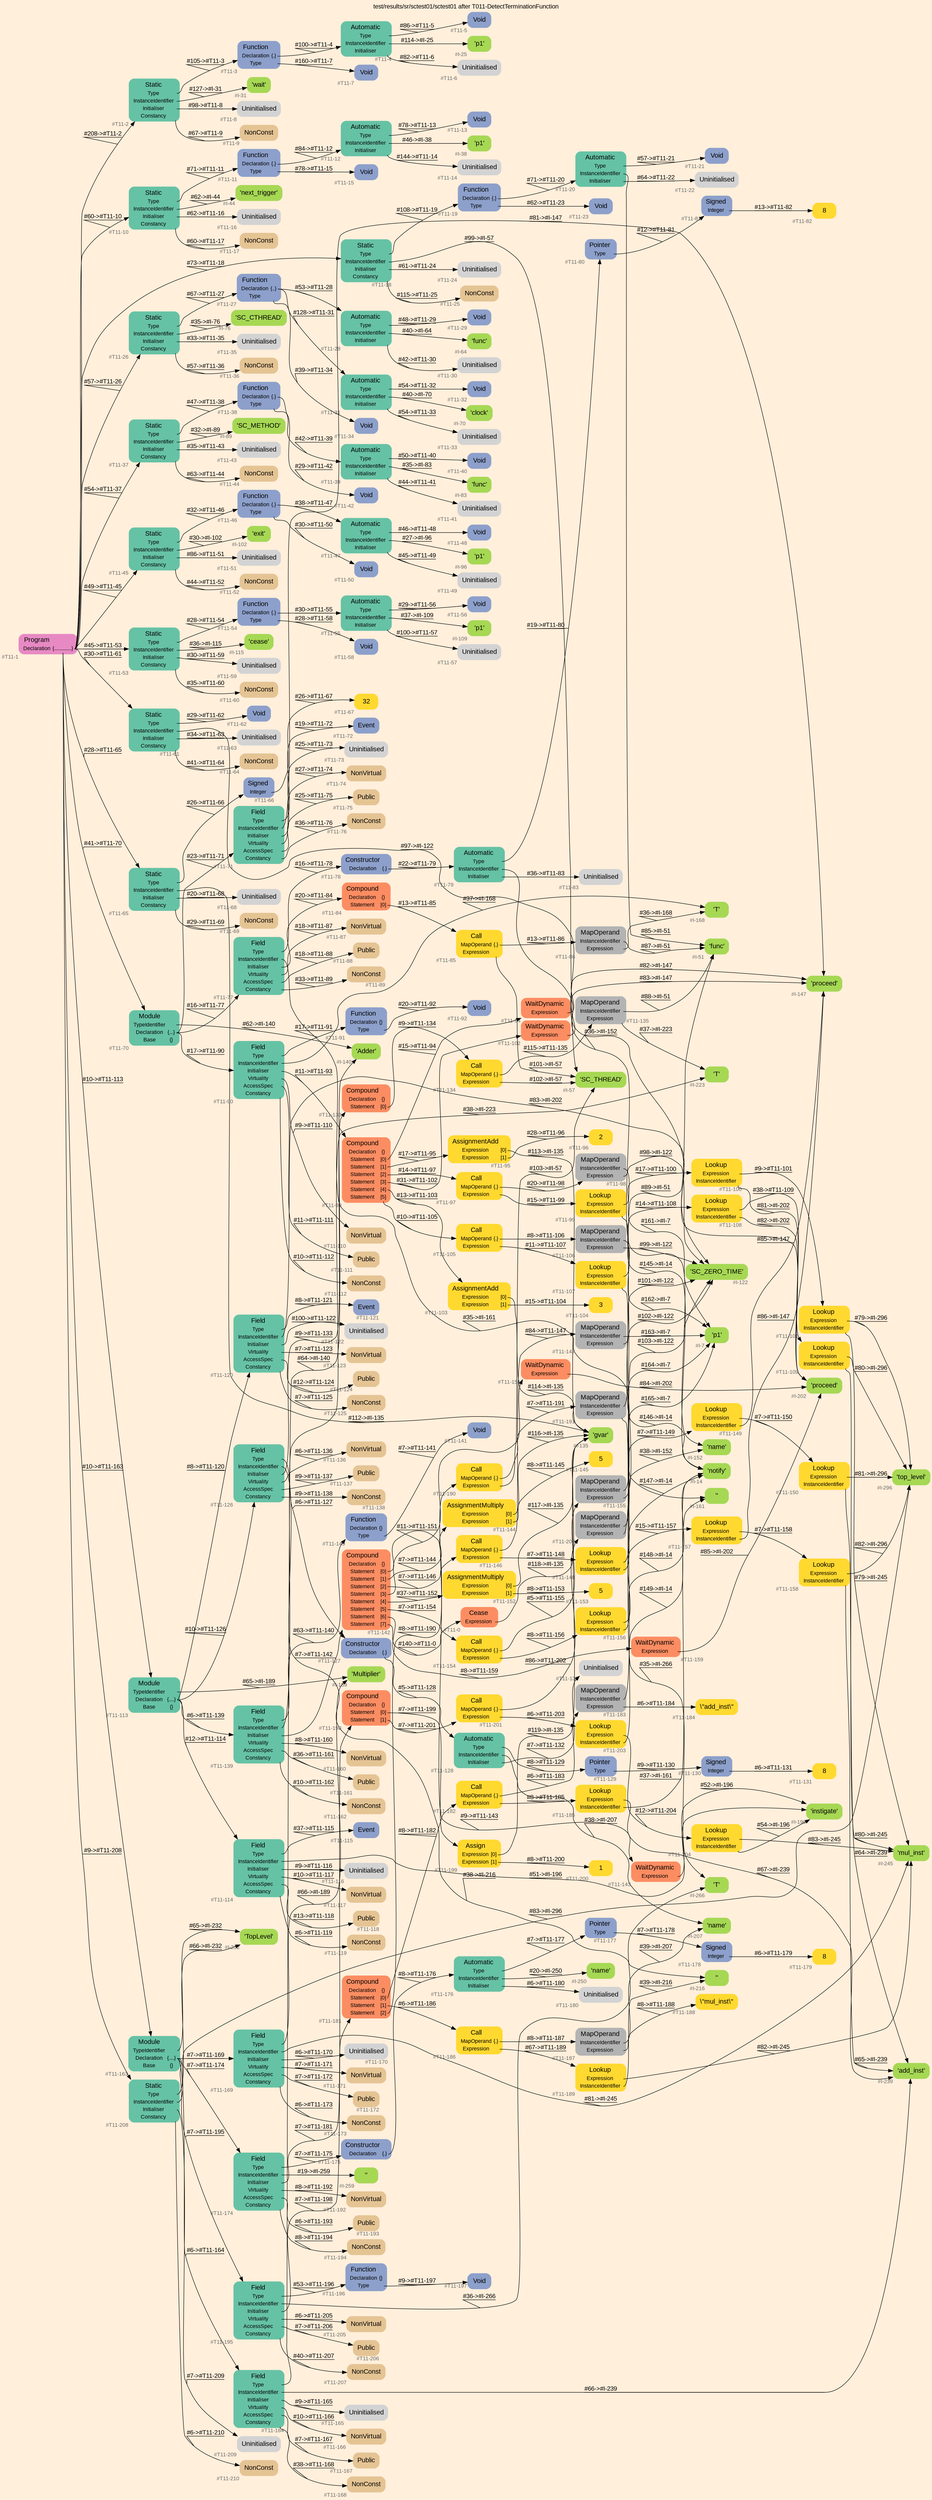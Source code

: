digraph "test/results/sr/sctest01/sctest01 after T011-DetectTerminationFunction" {
label = "test/results/sr/sctest01/sctest01 after T011-DetectTerminationFunction"
labelloc = t
graph [
    rankdir = "LR"
    ranksep = 0.3
    bgcolor = antiquewhite1
    color = black
    fontcolor = black
    fontname = "Arial"
];
node [
    fontname = "Arial"
];
edge [
    fontname = "Arial"
];

// -------------------- node figure --------------------
// -------- block #T11-1 ----------
"#T11-1" [
    fillcolor = "/set28/4"
    xlabel = "#T11-1"
    fontsize = "12"
    fontcolor = grey40
    shape = "plaintext"
    label = <<TABLE BORDER="0" CELLBORDER="0" CELLSPACING="0">
     <TR><TD><FONT COLOR="black" POINT-SIZE="15">Program</FONT></TD></TR>
     <TR><TD><FONT COLOR="black" POINT-SIZE="12">Declaration</FONT></TD><TD PORT="port0"><FONT COLOR="black" POINT-SIZE="12">{.............}</FONT></TD></TR>
    </TABLE>>
    style = "rounded,filled"
];

// -------- block #T11-2 ----------
"#T11-2" [
    fillcolor = "/set28/1"
    xlabel = "#T11-2"
    fontsize = "12"
    fontcolor = grey40
    shape = "plaintext"
    label = <<TABLE BORDER="0" CELLBORDER="0" CELLSPACING="0">
     <TR><TD><FONT COLOR="black" POINT-SIZE="15">Static</FONT></TD></TR>
     <TR><TD><FONT COLOR="black" POINT-SIZE="12">Type</FONT></TD><TD PORT="port0"></TD></TR>
     <TR><TD><FONT COLOR="black" POINT-SIZE="12">InstanceIdentifier</FONT></TD><TD PORT="port1"></TD></TR>
     <TR><TD><FONT COLOR="black" POINT-SIZE="12">Initialiser</FONT></TD><TD PORT="port2"></TD></TR>
     <TR><TD><FONT COLOR="black" POINT-SIZE="12">Constancy</FONT></TD><TD PORT="port3"></TD></TR>
    </TABLE>>
    style = "rounded,filled"
];

// -------- block #T11-3 ----------
"#T11-3" [
    fillcolor = "/set28/3"
    xlabel = "#T11-3"
    fontsize = "12"
    fontcolor = grey40
    shape = "plaintext"
    label = <<TABLE BORDER="0" CELLBORDER="0" CELLSPACING="0">
     <TR><TD><FONT COLOR="black" POINT-SIZE="15">Function</FONT></TD></TR>
     <TR><TD><FONT COLOR="black" POINT-SIZE="12">Declaration</FONT></TD><TD PORT="port0"><FONT COLOR="black" POINT-SIZE="12">{.}</FONT></TD></TR>
     <TR><TD><FONT COLOR="black" POINT-SIZE="12">Type</FONT></TD><TD PORT="port1"></TD></TR>
    </TABLE>>
    style = "rounded,filled"
];

// -------- block #T11-4 ----------
"#T11-4" [
    fillcolor = "/set28/1"
    xlabel = "#T11-4"
    fontsize = "12"
    fontcolor = grey40
    shape = "plaintext"
    label = <<TABLE BORDER="0" CELLBORDER="0" CELLSPACING="0">
     <TR><TD><FONT COLOR="black" POINT-SIZE="15">Automatic</FONT></TD></TR>
     <TR><TD><FONT COLOR="black" POINT-SIZE="12">Type</FONT></TD><TD PORT="port0"></TD></TR>
     <TR><TD><FONT COLOR="black" POINT-SIZE="12">InstanceIdentifier</FONT></TD><TD PORT="port1"></TD></TR>
     <TR><TD><FONT COLOR="black" POINT-SIZE="12">Initialiser</FONT></TD><TD PORT="port2"></TD></TR>
    </TABLE>>
    style = "rounded,filled"
];

// -------- block #T11-5 ----------
"#T11-5" [
    fillcolor = "/set28/3"
    xlabel = "#T11-5"
    fontsize = "12"
    fontcolor = grey40
    shape = "plaintext"
    label = <<TABLE BORDER="0" CELLBORDER="0" CELLSPACING="0">
     <TR><TD><FONT COLOR="black" POINT-SIZE="15">Void</FONT></TD></TR>
    </TABLE>>
    style = "rounded,filled"
];

// -------- block #I-25 ----------
"#I-25" [
    fillcolor = "/set28/5"
    xlabel = "#I-25"
    fontsize = "12"
    fontcolor = grey40
    shape = "plaintext"
    label = <<TABLE BORDER="0" CELLBORDER="0" CELLSPACING="0">
     <TR><TD><FONT COLOR="black" POINT-SIZE="15">'p1'</FONT></TD></TR>
    </TABLE>>
    style = "rounded,filled"
];

// -------- block #T11-6 ----------
"#T11-6" [
    xlabel = "#T11-6"
    fontsize = "12"
    fontcolor = grey40
    shape = "plaintext"
    label = <<TABLE BORDER="0" CELLBORDER="0" CELLSPACING="0">
     <TR><TD><FONT COLOR="black" POINT-SIZE="15">Uninitialised</FONT></TD></TR>
    </TABLE>>
    style = "rounded,filled"
];

// -------- block #T11-7 ----------
"#T11-7" [
    fillcolor = "/set28/3"
    xlabel = "#T11-7"
    fontsize = "12"
    fontcolor = grey40
    shape = "plaintext"
    label = <<TABLE BORDER="0" CELLBORDER="0" CELLSPACING="0">
     <TR><TD><FONT COLOR="black" POINT-SIZE="15">Void</FONT></TD></TR>
    </TABLE>>
    style = "rounded,filled"
];

// -------- block #I-31 ----------
"#I-31" [
    fillcolor = "/set28/5"
    xlabel = "#I-31"
    fontsize = "12"
    fontcolor = grey40
    shape = "plaintext"
    label = <<TABLE BORDER="0" CELLBORDER="0" CELLSPACING="0">
     <TR><TD><FONT COLOR="black" POINT-SIZE="15">'wait'</FONT></TD></TR>
    </TABLE>>
    style = "rounded,filled"
];

// -------- block #T11-8 ----------
"#T11-8" [
    xlabel = "#T11-8"
    fontsize = "12"
    fontcolor = grey40
    shape = "plaintext"
    label = <<TABLE BORDER="0" CELLBORDER="0" CELLSPACING="0">
     <TR><TD><FONT COLOR="black" POINT-SIZE="15">Uninitialised</FONT></TD></TR>
    </TABLE>>
    style = "rounded,filled"
];

// -------- block #T11-9 ----------
"#T11-9" [
    fillcolor = "/set28/7"
    xlabel = "#T11-9"
    fontsize = "12"
    fontcolor = grey40
    shape = "plaintext"
    label = <<TABLE BORDER="0" CELLBORDER="0" CELLSPACING="0">
     <TR><TD><FONT COLOR="black" POINT-SIZE="15">NonConst</FONT></TD></TR>
    </TABLE>>
    style = "rounded,filled"
];

// -------- block #T11-10 ----------
"#T11-10" [
    fillcolor = "/set28/1"
    xlabel = "#T11-10"
    fontsize = "12"
    fontcolor = grey40
    shape = "plaintext"
    label = <<TABLE BORDER="0" CELLBORDER="0" CELLSPACING="0">
     <TR><TD><FONT COLOR="black" POINT-SIZE="15">Static</FONT></TD></TR>
     <TR><TD><FONT COLOR="black" POINT-SIZE="12">Type</FONT></TD><TD PORT="port0"></TD></TR>
     <TR><TD><FONT COLOR="black" POINT-SIZE="12">InstanceIdentifier</FONT></TD><TD PORT="port1"></TD></TR>
     <TR><TD><FONT COLOR="black" POINT-SIZE="12">Initialiser</FONT></TD><TD PORT="port2"></TD></TR>
     <TR><TD><FONT COLOR="black" POINT-SIZE="12">Constancy</FONT></TD><TD PORT="port3"></TD></TR>
    </TABLE>>
    style = "rounded,filled"
];

// -------- block #T11-11 ----------
"#T11-11" [
    fillcolor = "/set28/3"
    xlabel = "#T11-11"
    fontsize = "12"
    fontcolor = grey40
    shape = "plaintext"
    label = <<TABLE BORDER="0" CELLBORDER="0" CELLSPACING="0">
     <TR><TD><FONT COLOR="black" POINT-SIZE="15">Function</FONT></TD></TR>
     <TR><TD><FONT COLOR="black" POINT-SIZE="12">Declaration</FONT></TD><TD PORT="port0"><FONT COLOR="black" POINT-SIZE="12">{.}</FONT></TD></TR>
     <TR><TD><FONT COLOR="black" POINT-SIZE="12">Type</FONT></TD><TD PORT="port1"></TD></TR>
    </TABLE>>
    style = "rounded,filled"
];

// -------- block #T11-12 ----------
"#T11-12" [
    fillcolor = "/set28/1"
    xlabel = "#T11-12"
    fontsize = "12"
    fontcolor = grey40
    shape = "plaintext"
    label = <<TABLE BORDER="0" CELLBORDER="0" CELLSPACING="0">
     <TR><TD><FONT COLOR="black" POINT-SIZE="15">Automatic</FONT></TD></TR>
     <TR><TD><FONT COLOR="black" POINT-SIZE="12">Type</FONT></TD><TD PORT="port0"></TD></TR>
     <TR><TD><FONT COLOR="black" POINT-SIZE="12">InstanceIdentifier</FONT></TD><TD PORT="port1"></TD></TR>
     <TR><TD><FONT COLOR="black" POINT-SIZE="12">Initialiser</FONT></TD><TD PORT="port2"></TD></TR>
    </TABLE>>
    style = "rounded,filled"
];

// -------- block #T11-13 ----------
"#T11-13" [
    fillcolor = "/set28/3"
    xlabel = "#T11-13"
    fontsize = "12"
    fontcolor = grey40
    shape = "plaintext"
    label = <<TABLE BORDER="0" CELLBORDER="0" CELLSPACING="0">
     <TR><TD><FONT COLOR="black" POINT-SIZE="15">Void</FONT></TD></TR>
    </TABLE>>
    style = "rounded,filled"
];

// -------- block #I-38 ----------
"#I-38" [
    fillcolor = "/set28/5"
    xlabel = "#I-38"
    fontsize = "12"
    fontcolor = grey40
    shape = "plaintext"
    label = <<TABLE BORDER="0" CELLBORDER="0" CELLSPACING="0">
     <TR><TD><FONT COLOR="black" POINT-SIZE="15">'p1'</FONT></TD></TR>
    </TABLE>>
    style = "rounded,filled"
];

// -------- block #T11-14 ----------
"#T11-14" [
    xlabel = "#T11-14"
    fontsize = "12"
    fontcolor = grey40
    shape = "plaintext"
    label = <<TABLE BORDER="0" CELLBORDER="0" CELLSPACING="0">
     <TR><TD><FONT COLOR="black" POINT-SIZE="15">Uninitialised</FONT></TD></TR>
    </TABLE>>
    style = "rounded,filled"
];

// -------- block #T11-15 ----------
"#T11-15" [
    fillcolor = "/set28/3"
    xlabel = "#T11-15"
    fontsize = "12"
    fontcolor = grey40
    shape = "plaintext"
    label = <<TABLE BORDER="0" CELLBORDER="0" CELLSPACING="0">
     <TR><TD><FONT COLOR="black" POINT-SIZE="15">Void</FONT></TD></TR>
    </TABLE>>
    style = "rounded,filled"
];

// -------- block #I-44 ----------
"#I-44" [
    fillcolor = "/set28/5"
    xlabel = "#I-44"
    fontsize = "12"
    fontcolor = grey40
    shape = "plaintext"
    label = <<TABLE BORDER="0" CELLBORDER="0" CELLSPACING="0">
     <TR><TD><FONT COLOR="black" POINT-SIZE="15">'next_trigger'</FONT></TD></TR>
    </TABLE>>
    style = "rounded,filled"
];

// -------- block #T11-16 ----------
"#T11-16" [
    xlabel = "#T11-16"
    fontsize = "12"
    fontcolor = grey40
    shape = "plaintext"
    label = <<TABLE BORDER="0" CELLBORDER="0" CELLSPACING="0">
     <TR><TD><FONT COLOR="black" POINT-SIZE="15">Uninitialised</FONT></TD></TR>
    </TABLE>>
    style = "rounded,filled"
];

// -------- block #T11-17 ----------
"#T11-17" [
    fillcolor = "/set28/7"
    xlabel = "#T11-17"
    fontsize = "12"
    fontcolor = grey40
    shape = "plaintext"
    label = <<TABLE BORDER="0" CELLBORDER="0" CELLSPACING="0">
     <TR><TD><FONT COLOR="black" POINT-SIZE="15">NonConst</FONT></TD></TR>
    </TABLE>>
    style = "rounded,filled"
];

// -------- block #T11-18 ----------
"#T11-18" [
    fillcolor = "/set28/1"
    xlabel = "#T11-18"
    fontsize = "12"
    fontcolor = grey40
    shape = "plaintext"
    label = <<TABLE BORDER="0" CELLBORDER="0" CELLSPACING="0">
     <TR><TD><FONT COLOR="black" POINT-SIZE="15">Static</FONT></TD></TR>
     <TR><TD><FONT COLOR="black" POINT-SIZE="12">Type</FONT></TD><TD PORT="port0"></TD></TR>
     <TR><TD><FONT COLOR="black" POINT-SIZE="12">InstanceIdentifier</FONT></TD><TD PORT="port1"></TD></TR>
     <TR><TD><FONT COLOR="black" POINT-SIZE="12">Initialiser</FONT></TD><TD PORT="port2"></TD></TR>
     <TR><TD><FONT COLOR="black" POINT-SIZE="12">Constancy</FONT></TD><TD PORT="port3"></TD></TR>
    </TABLE>>
    style = "rounded,filled"
];

// -------- block #T11-19 ----------
"#T11-19" [
    fillcolor = "/set28/3"
    xlabel = "#T11-19"
    fontsize = "12"
    fontcolor = grey40
    shape = "plaintext"
    label = <<TABLE BORDER="0" CELLBORDER="0" CELLSPACING="0">
     <TR><TD><FONT COLOR="black" POINT-SIZE="15">Function</FONT></TD></TR>
     <TR><TD><FONT COLOR="black" POINT-SIZE="12">Declaration</FONT></TD><TD PORT="port0"><FONT COLOR="black" POINT-SIZE="12">{.}</FONT></TD></TR>
     <TR><TD><FONT COLOR="black" POINT-SIZE="12">Type</FONT></TD><TD PORT="port1"></TD></TR>
    </TABLE>>
    style = "rounded,filled"
];

// -------- block #T11-20 ----------
"#T11-20" [
    fillcolor = "/set28/1"
    xlabel = "#T11-20"
    fontsize = "12"
    fontcolor = grey40
    shape = "plaintext"
    label = <<TABLE BORDER="0" CELLBORDER="0" CELLSPACING="0">
     <TR><TD><FONT COLOR="black" POINT-SIZE="15">Automatic</FONT></TD></TR>
     <TR><TD><FONT COLOR="black" POINT-SIZE="12">Type</FONT></TD><TD PORT="port0"></TD></TR>
     <TR><TD><FONT COLOR="black" POINT-SIZE="12">InstanceIdentifier</FONT></TD><TD PORT="port1"></TD></TR>
     <TR><TD><FONT COLOR="black" POINT-SIZE="12">Initialiser</FONT></TD><TD PORT="port2"></TD></TR>
    </TABLE>>
    style = "rounded,filled"
];

// -------- block #T11-21 ----------
"#T11-21" [
    fillcolor = "/set28/3"
    xlabel = "#T11-21"
    fontsize = "12"
    fontcolor = grey40
    shape = "plaintext"
    label = <<TABLE BORDER="0" CELLBORDER="0" CELLSPACING="0">
     <TR><TD><FONT COLOR="black" POINT-SIZE="15">Void</FONT></TD></TR>
    </TABLE>>
    style = "rounded,filled"
];

// -------- block #I-51 ----------
"#I-51" [
    fillcolor = "/set28/5"
    xlabel = "#I-51"
    fontsize = "12"
    fontcolor = grey40
    shape = "plaintext"
    label = <<TABLE BORDER="0" CELLBORDER="0" CELLSPACING="0">
     <TR><TD><FONT COLOR="black" POINT-SIZE="15">'func'</FONT></TD></TR>
    </TABLE>>
    style = "rounded,filled"
];

// -------- block #T11-22 ----------
"#T11-22" [
    xlabel = "#T11-22"
    fontsize = "12"
    fontcolor = grey40
    shape = "plaintext"
    label = <<TABLE BORDER="0" CELLBORDER="0" CELLSPACING="0">
     <TR><TD><FONT COLOR="black" POINT-SIZE="15">Uninitialised</FONT></TD></TR>
    </TABLE>>
    style = "rounded,filled"
];

// -------- block #T11-23 ----------
"#T11-23" [
    fillcolor = "/set28/3"
    xlabel = "#T11-23"
    fontsize = "12"
    fontcolor = grey40
    shape = "plaintext"
    label = <<TABLE BORDER="0" CELLBORDER="0" CELLSPACING="0">
     <TR><TD><FONT COLOR="black" POINT-SIZE="15">Void</FONT></TD></TR>
    </TABLE>>
    style = "rounded,filled"
];

// -------- block #I-57 ----------
"#I-57" [
    fillcolor = "/set28/5"
    xlabel = "#I-57"
    fontsize = "12"
    fontcolor = grey40
    shape = "plaintext"
    label = <<TABLE BORDER="0" CELLBORDER="0" CELLSPACING="0">
     <TR><TD><FONT COLOR="black" POINT-SIZE="15">'SC_THREAD'</FONT></TD></TR>
    </TABLE>>
    style = "rounded,filled"
];

// -------- block #T11-24 ----------
"#T11-24" [
    xlabel = "#T11-24"
    fontsize = "12"
    fontcolor = grey40
    shape = "plaintext"
    label = <<TABLE BORDER="0" CELLBORDER="0" CELLSPACING="0">
     <TR><TD><FONT COLOR="black" POINT-SIZE="15">Uninitialised</FONT></TD></TR>
    </TABLE>>
    style = "rounded,filled"
];

// -------- block #T11-25 ----------
"#T11-25" [
    fillcolor = "/set28/7"
    xlabel = "#T11-25"
    fontsize = "12"
    fontcolor = grey40
    shape = "plaintext"
    label = <<TABLE BORDER="0" CELLBORDER="0" CELLSPACING="0">
     <TR><TD><FONT COLOR="black" POINT-SIZE="15">NonConst</FONT></TD></TR>
    </TABLE>>
    style = "rounded,filled"
];

// -------- block #T11-26 ----------
"#T11-26" [
    fillcolor = "/set28/1"
    xlabel = "#T11-26"
    fontsize = "12"
    fontcolor = grey40
    shape = "plaintext"
    label = <<TABLE BORDER="0" CELLBORDER="0" CELLSPACING="0">
     <TR><TD><FONT COLOR="black" POINT-SIZE="15">Static</FONT></TD></TR>
     <TR><TD><FONT COLOR="black" POINT-SIZE="12">Type</FONT></TD><TD PORT="port0"></TD></TR>
     <TR><TD><FONT COLOR="black" POINT-SIZE="12">InstanceIdentifier</FONT></TD><TD PORT="port1"></TD></TR>
     <TR><TD><FONT COLOR="black" POINT-SIZE="12">Initialiser</FONT></TD><TD PORT="port2"></TD></TR>
     <TR><TD><FONT COLOR="black" POINT-SIZE="12">Constancy</FONT></TD><TD PORT="port3"></TD></TR>
    </TABLE>>
    style = "rounded,filled"
];

// -------- block #T11-27 ----------
"#T11-27" [
    fillcolor = "/set28/3"
    xlabel = "#T11-27"
    fontsize = "12"
    fontcolor = grey40
    shape = "plaintext"
    label = <<TABLE BORDER="0" CELLBORDER="0" CELLSPACING="0">
     <TR><TD><FONT COLOR="black" POINT-SIZE="15">Function</FONT></TD></TR>
     <TR><TD><FONT COLOR="black" POINT-SIZE="12">Declaration</FONT></TD><TD PORT="port0"><FONT COLOR="black" POINT-SIZE="12">{..}</FONT></TD></TR>
     <TR><TD><FONT COLOR="black" POINT-SIZE="12">Type</FONT></TD><TD PORT="port1"></TD></TR>
    </TABLE>>
    style = "rounded,filled"
];

// -------- block #T11-28 ----------
"#T11-28" [
    fillcolor = "/set28/1"
    xlabel = "#T11-28"
    fontsize = "12"
    fontcolor = grey40
    shape = "plaintext"
    label = <<TABLE BORDER="0" CELLBORDER="0" CELLSPACING="0">
     <TR><TD><FONT COLOR="black" POINT-SIZE="15">Automatic</FONT></TD></TR>
     <TR><TD><FONT COLOR="black" POINT-SIZE="12">Type</FONT></TD><TD PORT="port0"></TD></TR>
     <TR><TD><FONT COLOR="black" POINT-SIZE="12">InstanceIdentifier</FONT></TD><TD PORT="port1"></TD></TR>
     <TR><TD><FONT COLOR="black" POINT-SIZE="12">Initialiser</FONT></TD><TD PORT="port2"></TD></TR>
    </TABLE>>
    style = "rounded,filled"
];

// -------- block #T11-29 ----------
"#T11-29" [
    fillcolor = "/set28/3"
    xlabel = "#T11-29"
    fontsize = "12"
    fontcolor = grey40
    shape = "plaintext"
    label = <<TABLE BORDER="0" CELLBORDER="0" CELLSPACING="0">
     <TR><TD><FONT COLOR="black" POINT-SIZE="15">Void</FONT></TD></TR>
    </TABLE>>
    style = "rounded,filled"
];

// -------- block #I-64 ----------
"#I-64" [
    fillcolor = "/set28/5"
    xlabel = "#I-64"
    fontsize = "12"
    fontcolor = grey40
    shape = "plaintext"
    label = <<TABLE BORDER="0" CELLBORDER="0" CELLSPACING="0">
     <TR><TD><FONT COLOR="black" POINT-SIZE="15">'func'</FONT></TD></TR>
    </TABLE>>
    style = "rounded,filled"
];

// -------- block #T11-30 ----------
"#T11-30" [
    xlabel = "#T11-30"
    fontsize = "12"
    fontcolor = grey40
    shape = "plaintext"
    label = <<TABLE BORDER="0" CELLBORDER="0" CELLSPACING="0">
     <TR><TD><FONT COLOR="black" POINT-SIZE="15">Uninitialised</FONT></TD></TR>
    </TABLE>>
    style = "rounded,filled"
];

// -------- block #T11-31 ----------
"#T11-31" [
    fillcolor = "/set28/1"
    xlabel = "#T11-31"
    fontsize = "12"
    fontcolor = grey40
    shape = "plaintext"
    label = <<TABLE BORDER="0" CELLBORDER="0" CELLSPACING="0">
     <TR><TD><FONT COLOR="black" POINT-SIZE="15">Automatic</FONT></TD></TR>
     <TR><TD><FONT COLOR="black" POINT-SIZE="12">Type</FONT></TD><TD PORT="port0"></TD></TR>
     <TR><TD><FONT COLOR="black" POINT-SIZE="12">InstanceIdentifier</FONT></TD><TD PORT="port1"></TD></TR>
     <TR><TD><FONT COLOR="black" POINT-SIZE="12">Initialiser</FONT></TD><TD PORT="port2"></TD></TR>
    </TABLE>>
    style = "rounded,filled"
];

// -------- block #T11-32 ----------
"#T11-32" [
    fillcolor = "/set28/3"
    xlabel = "#T11-32"
    fontsize = "12"
    fontcolor = grey40
    shape = "plaintext"
    label = <<TABLE BORDER="0" CELLBORDER="0" CELLSPACING="0">
     <TR><TD><FONT COLOR="black" POINT-SIZE="15">Void</FONT></TD></TR>
    </TABLE>>
    style = "rounded,filled"
];

// -------- block #I-70 ----------
"#I-70" [
    fillcolor = "/set28/5"
    xlabel = "#I-70"
    fontsize = "12"
    fontcolor = grey40
    shape = "plaintext"
    label = <<TABLE BORDER="0" CELLBORDER="0" CELLSPACING="0">
     <TR><TD><FONT COLOR="black" POINT-SIZE="15">'clock'</FONT></TD></TR>
    </TABLE>>
    style = "rounded,filled"
];

// -------- block #T11-33 ----------
"#T11-33" [
    xlabel = "#T11-33"
    fontsize = "12"
    fontcolor = grey40
    shape = "plaintext"
    label = <<TABLE BORDER="0" CELLBORDER="0" CELLSPACING="0">
     <TR><TD><FONT COLOR="black" POINT-SIZE="15">Uninitialised</FONT></TD></TR>
    </TABLE>>
    style = "rounded,filled"
];

// -------- block #T11-34 ----------
"#T11-34" [
    fillcolor = "/set28/3"
    xlabel = "#T11-34"
    fontsize = "12"
    fontcolor = grey40
    shape = "plaintext"
    label = <<TABLE BORDER="0" CELLBORDER="0" CELLSPACING="0">
     <TR><TD><FONT COLOR="black" POINT-SIZE="15">Void</FONT></TD></TR>
    </TABLE>>
    style = "rounded,filled"
];

// -------- block #I-76 ----------
"#I-76" [
    fillcolor = "/set28/5"
    xlabel = "#I-76"
    fontsize = "12"
    fontcolor = grey40
    shape = "plaintext"
    label = <<TABLE BORDER="0" CELLBORDER="0" CELLSPACING="0">
     <TR><TD><FONT COLOR="black" POINT-SIZE="15">'SC_CTHREAD'</FONT></TD></TR>
    </TABLE>>
    style = "rounded,filled"
];

// -------- block #T11-35 ----------
"#T11-35" [
    xlabel = "#T11-35"
    fontsize = "12"
    fontcolor = grey40
    shape = "plaintext"
    label = <<TABLE BORDER="0" CELLBORDER="0" CELLSPACING="0">
     <TR><TD><FONT COLOR="black" POINT-SIZE="15">Uninitialised</FONT></TD></TR>
    </TABLE>>
    style = "rounded,filled"
];

// -------- block #T11-36 ----------
"#T11-36" [
    fillcolor = "/set28/7"
    xlabel = "#T11-36"
    fontsize = "12"
    fontcolor = grey40
    shape = "plaintext"
    label = <<TABLE BORDER="0" CELLBORDER="0" CELLSPACING="0">
     <TR><TD><FONT COLOR="black" POINT-SIZE="15">NonConst</FONT></TD></TR>
    </TABLE>>
    style = "rounded,filled"
];

// -------- block #T11-37 ----------
"#T11-37" [
    fillcolor = "/set28/1"
    xlabel = "#T11-37"
    fontsize = "12"
    fontcolor = grey40
    shape = "plaintext"
    label = <<TABLE BORDER="0" CELLBORDER="0" CELLSPACING="0">
     <TR><TD><FONT COLOR="black" POINT-SIZE="15">Static</FONT></TD></TR>
     <TR><TD><FONT COLOR="black" POINT-SIZE="12">Type</FONT></TD><TD PORT="port0"></TD></TR>
     <TR><TD><FONT COLOR="black" POINT-SIZE="12">InstanceIdentifier</FONT></TD><TD PORT="port1"></TD></TR>
     <TR><TD><FONT COLOR="black" POINT-SIZE="12">Initialiser</FONT></TD><TD PORT="port2"></TD></TR>
     <TR><TD><FONT COLOR="black" POINT-SIZE="12">Constancy</FONT></TD><TD PORT="port3"></TD></TR>
    </TABLE>>
    style = "rounded,filled"
];

// -------- block #T11-38 ----------
"#T11-38" [
    fillcolor = "/set28/3"
    xlabel = "#T11-38"
    fontsize = "12"
    fontcolor = grey40
    shape = "plaintext"
    label = <<TABLE BORDER="0" CELLBORDER="0" CELLSPACING="0">
     <TR><TD><FONT COLOR="black" POINT-SIZE="15">Function</FONT></TD></TR>
     <TR><TD><FONT COLOR="black" POINT-SIZE="12">Declaration</FONT></TD><TD PORT="port0"><FONT COLOR="black" POINT-SIZE="12">{.}</FONT></TD></TR>
     <TR><TD><FONT COLOR="black" POINT-SIZE="12">Type</FONT></TD><TD PORT="port1"></TD></TR>
    </TABLE>>
    style = "rounded,filled"
];

// -------- block #T11-39 ----------
"#T11-39" [
    fillcolor = "/set28/1"
    xlabel = "#T11-39"
    fontsize = "12"
    fontcolor = grey40
    shape = "plaintext"
    label = <<TABLE BORDER="0" CELLBORDER="0" CELLSPACING="0">
     <TR><TD><FONT COLOR="black" POINT-SIZE="15">Automatic</FONT></TD></TR>
     <TR><TD><FONT COLOR="black" POINT-SIZE="12">Type</FONT></TD><TD PORT="port0"></TD></TR>
     <TR><TD><FONT COLOR="black" POINT-SIZE="12">InstanceIdentifier</FONT></TD><TD PORT="port1"></TD></TR>
     <TR><TD><FONT COLOR="black" POINT-SIZE="12">Initialiser</FONT></TD><TD PORT="port2"></TD></TR>
    </TABLE>>
    style = "rounded,filled"
];

// -------- block #T11-40 ----------
"#T11-40" [
    fillcolor = "/set28/3"
    xlabel = "#T11-40"
    fontsize = "12"
    fontcolor = grey40
    shape = "plaintext"
    label = <<TABLE BORDER="0" CELLBORDER="0" CELLSPACING="0">
     <TR><TD><FONT COLOR="black" POINT-SIZE="15">Void</FONT></TD></TR>
    </TABLE>>
    style = "rounded,filled"
];

// -------- block #I-83 ----------
"#I-83" [
    fillcolor = "/set28/5"
    xlabel = "#I-83"
    fontsize = "12"
    fontcolor = grey40
    shape = "plaintext"
    label = <<TABLE BORDER="0" CELLBORDER="0" CELLSPACING="0">
     <TR><TD><FONT COLOR="black" POINT-SIZE="15">'func'</FONT></TD></TR>
    </TABLE>>
    style = "rounded,filled"
];

// -------- block #T11-41 ----------
"#T11-41" [
    xlabel = "#T11-41"
    fontsize = "12"
    fontcolor = grey40
    shape = "plaintext"
    label = <<TABLE BORDER="0" CELLBORDER="0" CELLSPACING="0">
     <TR><TD><FONT COLOR="black" POINT-SIZE="15">Uninitialised</FONT></TD></TR>
    </TABLE>>
    style = "rounded,filled"
];

// -------- block #T11-42 ----------
"#T11-42" [
    fillcolor = "/set28/3"
    xlabel = "#T11-42"
    fontsize = "12"
    fontcolor = grey40
    shape = "plaintext"
    label = <<TABLE BORDER="0" CELLBORDER="0" CELLSPACING="0">
     <TR><TD><FONT COLOR="black" POINT-SIZE="15">Void</FONT></TD></TR>
    </TABLE>>
    style = "rounded,filled"
];

// -------- block #I-89 ----------
"#I-89" [
    fillcolor = "/set28/5"
    xlabel = "#I-89"
    fontsize = "12"
    fontcolor = grey40
    shape = "plaintext"
    label = <<TABLE BORDER="0" CELLBORDER="0" CELLSPACING="0">
     <TR><TD><FONT COLOR="black" POINT-SIZE="15">'SC_METHOD'</FONT></TD></TR>
    </TABLE>>
    style = "rounded,filled"
];

// -------- block #T11-43 ----------
"#T11-43" [
    xlabel = "#T11-43"
    fontsize = "12"
    fontcolor = grey40
    shape = "plaintext"
    label = <<TABLE BORDER="0" CELLBORDER="0" CELLSPACING="0">
     <TR><TD><FONT COLOR="black" POINT-SIZE="15">Uninitialised</FONT></TD></TR>
    </TABLE>>
    style = "rounded,filled"
];

// -------- block #T11-44 ----------
"#T11-44" [
    fillcolor = "/set28/7"
    xlabel = "#T11-44"
    fontsize = "12"
    fontcolor = grey40
    shape = "plaintext"
    label = <<TABLE BORDER="0" CELLBORDER="0" CELLSPACING="0">
     <TR><TD><FONT COLOR="black" POINT-SIZE="15">NonConst</FONT></TD></TR>
    </TABLE>>
    style = "rounded,filled"
];

// -------- block #T11-45 ----------
"#T11-45" [
    fillcolor = "/set28/1"
    xlabel = "#T11-45"
    fontsize = "12"
    fontcolor = grey40
    shape = "plaintext"
    label = <<TABLE BORDER="0" CELLBORDER="0" CELLSPACING="0">
     <TR><TD><FONT COLOR="black" POINT-SIZE="15">Static</FONT></TD></TR>
     <TR><TD><FONT COLOR="black" POINT-SIZE="12">Type</FONT></TD><TD PORT="port0"></TD></TR>
     <TR><TD><FONT COLOR="black" POINT-SIZE="12">InstanceIdentifier</FONT></TD><TD PORT="port1"></TD></TR>
     <TR><TD><FONT COLOR="black" POINT-SIZE="12">Initialiser</FONT></TD><TD PORT="port2"></TD></TR>
     <TR><TD><FONT COLOR="black" POINT-SIZE="12">Constancy</FONT></TD><TD PORT="port3"></TD></TR>
    </TABLE>>
    style = "rounded,filled"
];

// -------- block #T11-46 ----------
"#T11-46" [
    fillcolor = "/set28/3"
    xlabel = "#T11-46"
    fontsize = "12"
    fontcolor = grey40
    shape = "plaintext"
    label = <<TABLE BORDER="0" CELLBORDER="0" CELLSPACING="0">
     <TR><TD><FONT COLOR="black" POINT-SIZE="15">Function</FONT></TD></TR>
     <TR><TD><FONT COLOR="black" POINT-SIZE="12">Declaration</FONT></TD><TD PORT="port0"><FONT COLOR="black" POINT-SIZE="12">{.}</FONT></TD></TR>
     <TR><TD><FONT COLOR="black" POINT-SIZE="12">Type</FONT></TD><TD PORT="port1"></TD></TR>
    </TABLE>>
    style = "rounded,filled"
];

// -------- block #T11-47 ----------
"#T11-47" [
    fillcolor = "/set28/1"
    xlabel = "#T11-47"
    fontsize = "12"
    fontcolor = grey40
    shape = "plaintext"
    label = <<TABLE BORDER="0" CELLBORDER="0" CELLSPACING="0">
     <TR><TD><FONT COLOR="black" POINT-SIZE="15">Automatic</FONT></TD></TR>
     <TR><TD><FONT COLOR="black" POINT-SIZE="12">Type</FONT></TD><TD PORT="port0"></TD></TR>
     <TR><TD><FONT COLOR="black" POINT-SIZE="12">InstanceIdentifier</FONT></TD><TD PORT="port1"></TD></TR>
     <TR><TD><FONT COLOR="black" POINT-SIZE="12">Initialiser</FONT></TD><TD PORT="port2"></TD></TR>
    </TABLE>>
    style = "rounded,filled"
];

// -------- block #T11-48 ----------
"#T11-48" [
    fillcolor = "/set28/3"
    xlabel = "#T11-48"
    fontsize = "12"
    fontcolor = grey40
    shape = "plaintext"
    label = <<TABLE BORDER="0" CELLBORDER="0" CELLSPACING="0">
     <TR><TD><FONT COLOR="black" POINT-SIZE="15">Void</FONT></TD></TR>
    </TABLE>>
    style = "rounded,filled"
];

// -------- block #I-96 ----------
"#I-96" [
    fillcolor = "/set28/5"
    xlabel = "#I-96"
    fontsize = "12"
    fontcolor = grey40
    shape = "plaintext"
    label = <<TABLE BORDER="0" CELLBORDER="0" CELLSPACING="0">
     <TR><TD><FONT COLOR="black" POINT-SIZE="15">'p1'</FONT></TD></TR>
    </TABLE>>
    style = "rounded,filled"
];

// -------- block #T11-49 ----------
"#T11-49" [
    xlabel = "#T11-49"
    fontsize = "12"
    fontcolor = grey40
    shape = "plaintext"
    label = <<TABLE BORDER="0" CELLBORDER="0" CELLSPACING="0">
     <TR><TD><FONT COLOR="black" POINT-SIZE="15">Uninitialised</FONT></TD></TR>
    </TABLE>>
    style = "rounded,filled"
];

// -------- block #T11-50 ----------
"#T11-50" [
    fillcolor = "/set28/3"
    xlabel = "#T11-50"
    fontsize = "12"
    fontcolor = grey40
    shape = "plaintext"
    label = <<TABLE BORDER="0" CELLBORDER="0" CELLSPACING="0">
     <TR><TD><FONT COLOR="black" POINT-SIZE="15">Void</FONT></TD></TR>
    </TABLE>>
    style = "rounded,filled"
];

// -------- block #I-102 ----------
"#I-102" [
    fillcolor = "/set28/5"
    xlabel = "#I-102"
    fontsize = "12"
    fontcolor = grey40
    shape = "plaintext"
    label = <<TABLE BORDER="0" CELLBORDER="0" CELLSPACING="0">
     <TR><TD><FONT COLOR="black" POINT-SIZE="15">'exit'</FONT></TD></TR>
    </TABLE>>
    style = "rounded,filled"
];

// -------- block #T11-51 ----------
"#T11-51" [
    xlabel = "#T11-51"
    fontsize = "12"
    fontcolor = grey40
    shape = "plaintext"
    label = <<TABLE BORDER="0" CELLBORDER="0" CELLSPACING="0">
     <TR><TD><FONT COLOR="black" POINT-SIZE="15">Uninitialised</FONT></TD></TR>
    </TABLE>>
    style = "rounded,filled"
];

// -------- block #T11-52 ----------
"#T11-52" [
    fillcolor = "/set28/7"
    xlabel = "#T11-52"
    fontsize = "12"
    fontcolor = grey40
    shape = "plaintext"
    label = <<TABLE BORDER="0" CELLBORDER="0" CELLSPACING="0">
     <TR><TD><FONT COLOR="black" POINT-SIZE="15">NonConst</FONT></TD></TR>
    </TABLE>>
    style = "rounded,filled"
];

// -------- block #T11-53 ----------
"#T11-53" [
    fillcolor = "/set28/1"
    xlabel = "#T11-53"
    fontsize = "12"
    fontcolor = grey40
    shape = "plaintext"
    label = <<TABLE BORDER="0" CELLBORDER="0" CELLSPACING="0">
     <TR><TD><FONT COLOR="black" POINT-SIZE="15">Static</FONT></TD></TR>
     <TR><TD><FONT COLOR="black" POINT-SIZE="12">Type</FONT></TD><TD PORT="port0"></TD></TR>
     <TR><TD><FONT COLOR="black" POINT-SIZE="12">InstanceIdentifier</FONT></TD><TD PORT="port1"></TD></TR>
     <TR><TD><FONT COLOR="black" POINT-SIZE="12">Initialiser</FONT></TD><TD PORT="port2"></TD></TR>
     <TR><TD><FONT COLOR="black" POINT-SIZE="12">Constancy</FONT></TD><TD PORT="port3"></TD></TR>
    </TABLE>>
    style = "rounded,filled"
];

// -------- block #T11-54 ----------
"#T11-54" [
    fillcolor = "/set28/3"
    xlabel = "#T11-54"
    fontsize = "12"
    fontcolor = grey40
    shape = "plaintext"
    label = <<TABLE BORDER="0" CELLBORDER="0" CELLSPACING="0">
     <TR><TD><FONT COLOR="black" POINT-SIZE="15">Function</FONT></TD></TR>
     <TR><TD><FONT COLOR="black" POINT-SIZE="12">Declaration</FONT></TD><TD PORT="port0"><FONT COLOR="black" POINT-SIZE="12">{.}</FONT></TD></TR>
     <TR><TD><FONT COLOR="black" POINT-SIZE="12">Type</FONT></TD><TD PORT="port1"></TD></TR>
    </TABLE>>
    style = "rounded,filled"
];

// -------- block #T11-55 ----------
"#T11-55" [
    fillcolor = "/set28/1"
    xlabel = "#T11-55"
    fontsize = "12"
    fontcolor = grey40
    shape = "plaintext"
    label = <<TABLE BORDER="0" CELLBORDER="0" CELLSPACING="0">
     <TR><TD><FONT COLOR="black" POINT-SIZE="15">Automatic</FONT></TD></TR>
     <TR><TD><FONT COLOR="black" POINT-SIZE="12">Type</FONT></TD><TD PORT="port0"></TD></TR>
     <TR><TD><FONT COLOR="black" POINT-SIZE="12">InstanceIdentifier</FONT></TD><TD PORT="port1"></TD></TR>
     <TR><TD><FONT COLOR="black" POINT-SIZE="12">Initialiser</FONT></TD><TD PORT="port2"></TD></TR>
    </TABLE>>
    style = "rounded,filled"
];

// -------- block #T11-56 ----------
"#T11-56" [
    fillcolor = "/set28/3"
    xlabel = "#T11-56"
    fontsize = "12"
    fontcolor = grey40
    shape = "plaintext"
    label = <<TABLE BORDER="0" CELLBORDER="0" CELLSPACING="0">
     <TR><TD><FONT COLOR="black" POINT-SIZE="15">Void</FONT></TD></TR>
    </TABLE>>
    style = "rounded,filled"
];

// -------- block #I-109 ----------
"#I-109" [
    fillcolor = "/set28/5"
    xlabel = "#I-109"
    fontsize = "12"
    fontcolor = grey40
    shape = "plaintext"
    label = <<TABLE BORDER="0" CELLBORDER="0" CELLSPACING="0">
     <TR><TD><FONT COLOR="black" POINT-SIZE="15">'p1'</FONT></TD></TR>
    </TABLE>>
    style = "rounded,filled"
];

// -------- block #T11-57 ----------
"#T11-57" [
    xlabel = "#T11-57"
    fontsize = "12"
    fontcolor = grey40
    shape = "plaintext"
    label = <<TABLE BORDER="0" CELLBORDER="0" CELLSPACING="0">
     <TR><TD><FONT COLOR="black" POINT-SIZE="15">Uninitialised</FONT></TD></TR>
    </TABLE>>
    style = "rounded,filled"
];

// -------- block #T11-58 ----------
"#T11-58" [
    fillcolor = "/set28/3"
    xlabel = "#T11-58"
    fontsize = "12"
    fontcolor = grey40
    shape = "plaintext"
    label = <<TABLE BORDER="0" CELLBORDER="0" CELLSPACING="0">
     <TR><TD><FONT COLOR="black" POINT-SIZE="15">Void</FONT></TD></TR>
    </TABLE>>
    style = "rounded,filled"
];

// -------- block #I-115 ----------
"#I-115" [
    fillcolor = "/set28/5"
    xlabel = "#I-115"
    fontsize = "12"
    fontcolor = grey40
    shape = "plaintext"
    label = <<TABLE BORDER="0" CELLBORDER="0" CELLSPACING="0">
     <TR><TD><FONT COLOR="black" POINT-SIZE="15">'cease'</FONT></TD></TR>
    </TABLE>>
    style = "rounded,filled"
];

// -------- block #T11-59 ----------
"#T11-59" [
    xlabel = "#T11-59"
    fontsize = "12"
    fontcolor = grey40
    shape = "plaintext"
    label = <<TABLE BORDER="0" CELLBORDER="0" CELLSPACING="0">
     <TR><TD><FONT COLOR="black" POINT-SIZE="15">Uninitialised</FONT></TD></TR>
    </TABLE>>
    style = "rounded,filled"
];

// -------- block #T11-60 ----------
"#T11-60" [
    fillcolor = "/set28/7"
    xlabel = "#T11-60"
    fontsize = "12"
    fontcolor = grey40
    shape = "plaintext"
    label = <<TABLE BORDER="0" CELLBORDER="0" CELLSPACING="0">
     <TR><TD><FONT COLOR="black" POINT-SIZE="15">NonConst</FONT></TD></TR>
    </TABLE>>
    style = "rounded,filled"
];

// -------- block #T11-61 ----------
"#T11-61" [
    fillcolor = "/set28/1"
    xlabel = "#T11-61"
    fontsize = "12"
    fontcolor = grey40
    shape = "plaintext"
    label = <<TABLE BORDER="0" CELLBORDER="0" CELLSPACING="0">
     <TR><TD><FONT COLOR="black" POINT-SIZE="15">Static</FONT></TD></TR>
     <TR><TD><FONT COLOR="black" POINT-SIZE="12">Type</FONT></TD><TD PORT="port0"></TD></TR>
     <TR><TD><FONT COLOR="black" POINT-SIZE="12">InstanceIdentifier</FONT></TD><TD PORT="port1"></TD></TR>
     <TR><TD><FONT COLOR="black" POINT-SIZE="12">Initialiser</FONT></TD><TD PORT="port2"></TD></TR>
     <TR><TD><FONT COLOR="black" POINT-SIZE="12">Constancy</FONT></TD><TD PORT="port3"></TD></TR>
    </TABLE>>
    style = "rounded,filled"
];

// -------- block #T11-62 ----------
"#T11-62" [
    fillcolor = "/set28/3"
    xlabel = "#T11-62"
    fontsize = "12"
    fontcolor = grey40
    shape = "plaintext"
    label = <<TABLE BORDER="0" CELLBORDER="0" CELLSPACING="0">
     <TR><TD><FONT COLOR="black" POINT-SIZE="15">Void</FONT></TD></TR>
    </TABLE>>
    style = "rounded,filled"
];

// -------- block #I-122 ----------
"#I-122" [
    fillcolor = "/set28/5"
    xlabel = "#I-122"
    fontsize = "12"
    fontcolor = grey40
    shape = "plaintext"
    label = <<TABLE BORDER="0" CELLBORDER="0" CELLSPACING="0">
     <TR><TD><FONT COLOR="black" POINT-SIZE="15">'SC_ZERO_TIME'</FONT></TD></TR>
    </TABLE>>
    style = "rounded,filled"
];

// -------- block #T11-63 ----------
"#T11-63" [
    xlabel = "#T11-63"
    fontsize = "12"
    fontcolor = grey40
    shape = "plaintext"
    label = <<TABLE BORDER="0" CELLBORDER="0" CELLSPACING="0">
     <TR><TD><FONT COLOR="black" POINT-SIZE="15">Uninitialised</FONT></TD></TR>
    </TABLE>>
    style = "rounded,filled"
];

// -------- block #T11-64 ----------
"#T11-64" [
    fillcolor = "/set28/7"
    xlabel = "#T11-64"
    fontsize = "12"
    fontcolor = grey40
    shape = "plaintext"
    label = <<TABLE BORDER="0" CELLBORDER="0" CELLSPACING="0">
     <TR><TD><FONT COLOR="black" POINT-SIZE="15">NonConst</FONT></TD></TR>
    </TABLE>>
    style = "rounded,filled"
];

// -------- block #T11-65 ----------
"#T11-65" [
    fillcolor = "/set28/1"
    xlabel = "#T11-65"
    fontsize = "12"
    fontcolor = grey40
    shape = "plaintext"
    label = <<TABLE BORDER="0" CELLBORDER="0" CELLSPACING="0">
     <TR><TD><FONT COLOR="black" POINT-SIZE="15">Static</FONT></TD></TR>
     <TR><TD><FONT COLOR="black" POINT-SIZE="12">Type</FONT></TD><TD PORT="port0"></TD></TR>
     <TR><TD><FONT COLOR="black" POINT-SIZE="12">InstanceIdentifier</FONT></TD><TD PORT="port1"></TD></TR>
     <TR><TD><FONT COLOR="black" POINT-SIZE="12">Initialiser</FONT></TD><TD PORT="port2"></TD></TR>
     <TR><TD><FONT COLOR="black" POINT-SIZE="12">Constancy</FONT></TD><TD PORT="port3"></TD></TR>
    </TABLE>>
    style = "rounded,filled"
];

// -------- block #T11-66 ----------
"#T11-66" [
    fillcolor = "/set28/3"
    xlabel = "#T11-66"
    fontsize = "12"
    fontcolor = grey40
    shape = "plaintext"
    label = <<TABLE BORDER="0" CELLBORDER="0" CELLSPACING="0">
     <TR><TD><FONT COLOR="black" POINT-SIZE="15">Signed</FONT></TD></TR>
     <TR><TD><FONT COLOR="black" POINT-SIZE="12">Integer</FONT></TD><TD PORT="port0"></TD></TR>
    </TABLE>>
    style = "rounded,filled"
];

// -------- block #T11-67 ----------
"#T11-67" [
    fillcolor = "/set28/6"
    xlabel = "#T11-67"
    fontsize = "12"
    fontcolor = grey40
    shape = "plaintext"
    label = <<TABLE BORDER="0" CELLBORDER="0" CELLSPACING="0">
     <TR><TD><FONT COLOR="black" POINT-SIZE="15">32</FONT></TD></TR>
    </TABLE>>
    style = "rounded,filled"
];

// -------- block #I-135 ----------
"#I-135" [
    fillcolor = "/set28/5"
    xlabel = "#I-135"
    fontsize = "12"
    fontcolor = grey40
    shape = "plaintext"
    label = <<TABLE BORDER="0" CELLBORDER="0" CELLSPACING="0">
     <TR><TD><FONT COLOR="black" POINT-SIZE="15">'gvar'</FONT></TD></TR>
    </TABLE>>
    style = "rounded,filled"
];

// -------- block #T11-68 ----------
"#T11-68" [
    xlabel = "#T11-68"
    fontsize = "12"
    fontcolor = grey40
    shape = "plaintext"
    label = <<TABLE BORDER="0" CELLBORDER="0" CELLSPACING="0">
     <TR><TD><FONT COLOR="black" POINT-SIZE="15">Uninitialised</FONT></TD></TR>
    </TABLE>>
    style = "rounded,filled"
];

// -------- block #T11-69 ----------
"#T11-69" [
    fillcolor = "/set28/7"
    xlabel = "#T11-69"
    fontsize = "12"
    fontcolor = grey40
    shape = "plaintext"
    label = <<TABLE BORDER="0" CELLBORDER="0" CELLSPACING="0">
     <TR><TD><FONT COLOR="black" POINT-SIZE="15">NonConst</FONT></TD></TR>
    </TABLE>>
    style = "rounded,filled"
];

// -------- block #T11-70 ----------
"#T11-70" [
    fillcolor = "/set28/1"
    xlabel = "#T11-70"
    fontsize = "12"
    fontcolor = grey40
    shape = "plaintext"
    label = <<TABLE BORDER="0" CELLBORDER="0" CELLSPACING="0">
     <TR><TD><FONT COLOR="black" POINT-SIZE="15">Module</FONT></TD></TR>
     <TR><TD><FONT COLOR="black" POINT-SIZE="12">TypeIdentifier</FONT></TD><TD PORT="port0"></TD></TR>
     <TR><TD><FONT COLOR="black" POINT-SIZE="12">Declaration</FONT></TD><TD PORT="port1"><FONT COLOR="black" POINT-SIZE="12">{...}</FONT></TD></TR>
     <TR><TD><FONT COLOR="black" POINT-SIZE="12">Base</FONT></TD><TD PORT="port2"><FONT COLOR="black" POINT-SIZE="12">{}</FONT></TD></TR>
    </TABLE>>
    style = "rounded,filled"
];

// -------- block #I-140 ----------
"#I-140" [
    fillcolor = "/set28/5"
    xlabel = "#I-140"
    fontsize = "12"
    fontcolor = grey40
    shape = "plaintext"
    label = <<TABLE BORDER="0" CELLBORDER="0" CELLSPACING="0">
     <TR><TD><FONT COLOR="black" POINT-SIZE="15">'Adder'</FONT></TD></TR>
    </TABLE>>
    style = "rounded,filled"
];

// -------- block #T11-71 ----------
"#T11-71" [
    fillcolor = "/set28/1"
    xlabel = "#T11-71"
    fontsize = "12"
    fontcolor = grey40
    shape = "plaintext"
    label = <<TABLE BORDER="0" CELLBORDER="0" CELLSPACING="0">
     <TR><TD><FONT COLOR="black" POINT-SIZE="15">Field</FONT></TD></TR>
     <TR><TD><FONT COLOR="black" POINT-SIZE="12">Type</FONT></TD><TD PORT="port0"></TD></TR>
     <TR><TD><FONT COLOR="black" POINT-SIZE="12">InstanceIdentifier</FONT></TD><TD PORT="port1"></TD></TR>
     <TR><TD><FONT COLOR="black" POINT-SIZE="12">Initialiser</FONT></TD><TD PORT="port2"></TD></TR>
     <TR><TD><FONT COLOR="black" POINT-SIZE="12">Virtuality</FONT></TD><TD PORT="port3"></TD></TR>
     <TR><TD><FONT COLOR="black" POINT-SIZE="12">AccessSpec</FONT></TD><TD PORT="port4"></TD></TR>
     <TR><TD><FONT COLOR="black" POINT-SIZE="12">Constancy</FONT></TD><TD PORT="port5"></TD></TR>
    </TABLE>>
    style = "rounded,filled"
];

// -------- block #T11-72 ----------
"#T11-72" [
    fillcolor = "/set28/3"
    xlabel = "#T11-72"
    fontsize = "12"
    fontcolor = grey40
    shape = "plaintext"
    label = <<TABLE BORDER="0" CELLBORDER="0" CELLSPACING="0">
     <TR><TD><FONT COLOR="black" POINT-SIZE="15">Event</FONT></TD></TR>
    </TABLE>>
    style = "rounded,filled"
];

// -------- block #I-147 ----------
"#I-147" [
    fillcolor = "/set28/5"
    xlabel = "#I-147"
    fontsize = "12"
    fontcolor = grey40
    shape = "plaintext"
    label = <<TABLE BORDER="0" CELLBORDER="0" CELLSPACING="0">
     <TR><TD><FONT COLOR="black" POINT-SIZE="15">'proceed'</FONT></TD></TR>
    </TABLE>>
    style = "rounded,filled"
];

// -------- block #T11-73 ----------
"#T11-73" [
    xlabel = "#T11-73"
    fontsize = "12"
    fontcolor = grey40
    shape = "plaintext"
    label = <<TABLE BORDER="0" CELLBORDER="0" CELLSPACING="0">
     <TR><TD><FONT COLOR="black" POINT-SIZE="15">Uninitialised</FONT></TD></TR>
    </TABLE>>
    style = "rounded,filled"
];

// -------- block #T11-74 ----------
"#T11-74" [
    fillcolor = "/set28/7"
    xlabel = "#T11-74"
    fontsize = "12"
    fontcolor = grey40
    shape = "plaintext"
    label = <<TABLE BORDER="0" CELLBORDER="0" CELLSPACING="0">
     <TR><TD><FONT COLOR="black" POINT-SIZE="15">NonVirtual</FONT></TD></TR>
    </TABLE>>
    style = "rounded,filled"
];

// -------- block #T11-75 ----------
"#T11-75" [
    fillcolor = "/set28/7"
    xlabel = "#T11-75"
    fontsize = "12"
    fontcolor = grey40
    shape = "plaintext"
    label = <<TABLE BORDER="0" CELLBORDER="0" CELLSPACING="0">
     <TR><TD><FONT COLOR="black" POINT-SIZE="15">Public</FONT></TD></TR>
    </TABLE>>
    style = "rounded,filled"
];

// -------- block #T11-76 ----------
"#T11-76" [
    fillcolor = "/set28/7"
    xlabel = "#T11-76"
    fontsize = "12"
    fontcolor = grey40
    shape = "plaintext"
    label = <<TABLE BORDER="0" CELLBORDER="0" CELLSPACING="0">
     <TR><TD><FONT COLOR="black" POINT-SIZE="15">NonConst</FONT></TD></TR>
    </TABLE>>
    style = "rounded,filled"
];

// -------- block #T11-77 ----------
"#T11-77" [
    fillcolor = "/set28/1"
    xlabel = "#T11-77"
    fontsize = "12"
    fontcolor = grey40
    shape = "plaintext"
    label = <<TABLE BORDER="0" CELLBORDER="0" CELLSPACING="0">
     <TR><TD><FONT COLOR="black" POINT-SIZE="15">Field</FONT></TD></TR>
     <TR><TD><FONT COLOR="black" POINT-SIZE="12">Type</FONT></TD><TD PORT="port0"></TD></TR>
     <TR><TD><FONT COLOR="black" POINT-SIZE="12">InstanceIdentifier</FONT></TD><TD PORT="port1"></TD></TR>
     <TR><TD><FONT COLOR="black" POINT-SIZE="12">Initialiser</FONT></TD><TD PORT="port2"></TD></TR>
     <TR><TD><FONT COLOR="black" POINT-SIZE="12">Virtuality</FONT></TD><TD PORT="port3"></TD></TR>
     <TR><TD><FONT COLOR="black" POINT-SIZE="12">AccessSpec</FONT></TD><TD PORT="port4"></TD></TR>
     <TR><TD><FONT COLOR="black" POINT-SIZE="12">Constancy</FONT></TD><TD PORT="port5"></TD></TR>
    </TABLE>>
    style = "rounded,filled"
];

// -------- block #T11-78 ----------
"#T11-78" [
    fillcolor = "/set28/3"
    xlabel = "#T11-78"
    fontsize = "12"
    fontcolor = grey40
    shape = "plaintext"
    label = <<TABLE BORDER="0" CELLBORDER="0" CELLSPACING="0">
     <TR><TD><FONT COLOR="black" POINT-SIZE="15">Constructor</FONT></TD></TR>
     <TR><TD><FONT COLOR="black" POINT-SIZE="12">Declaration</FONT></TD><TD PORT="port0"><FONT COLOR="black" POINT-SIZE="12">{.}</FONT></TD></TR>
    </TABLE>>
    style = "rounded,filled"
];

// -------- block #T11-79 ----------
"#T11-79" [
    fillcolor = "/set28/1"
    xlabel = "#T11-79"
    fontsize = "12"
    fontcolor = grey40
    shape = "plaintext"
    label = <<TABLE BORDER="0" CELLBORDER="0" CELLSPACING="0">
     <TR><TD><FONT COLOR="black" POINT-SIZE="15">Automatic</FONT></TD></TR>
     <TR><TD><FONT COLOR="black" POINT-SIZE="12">Type</FONT></TD><TD PORT="port0"></TD></TR>
     <TR><TD><FONT COLOR="black" POINT-SIZE="12">InstanceIdentifier</FONT></TD><TD PORT="port1"></TD></TR>
     <TR><TD><FONT COLOR="black" POINT-SIZE="12">Initialiser</FONT></TD><TD PORT="port2"></TD></TR>
    </TABLE>>
    style = "rounded,filled"
];

// -------- block #T11-80 ----------
"#T11-80" [
    fillcolor = "/set28/3"
    xlabel = "#T11-80"
    fontsize = "12"
    fontcolor = grey40
    shape = "plaintext"
    label = <<TABLE BORDER="0" CELLBORDER="0" CELLSPACING="0">
     <TR><TD><FONT COLOR="black" POINT-SIZE="15">Pointer</FONT></TD></TR>
     <TR><TD><FONT COLOR="black" POINT-SIZE="12">Type</FONT></TD><TD PORT="port0"></TD></TR>
    </TABLE>>
    style = "rounded,filled"
];

// -------- block #T11-81 ----------
"#T11-81" [
    fillcolor = "/set28/3"
    xlabel = "#T11-81"
    fontsize = "12"
    fontcolor = grey40
    shape = "plaintext"
    label = <<TABLE BORDER="0" CELLBORDER="0" CELLSPACING="0">
     <TR><TD><FONT COLOR="black" POINT-SIZE="15">Signed</FONT></TD></TR>
     <TR><TD><FONT COLOR="black" POINT-SIZE="12">Integer</FONT></TD><TD PORT="port0"></TD></TR>
    </TABLE>>
    style = "rounded,filled"
];

// -------- block #T11-82 ----------
"#T11-82" [
    fillcolor = "/set28/6"
    xlabel = "#T11-82"
    fontsize = "12"
    fontcolor = grey40
    shape = "plaintext"
    label = <<TABLE BORDER="0" CELLBORDER="0" CELLSPACING="0">
     <TR><TD><FONT COLOR="black" POINT-SIZE="15">8</FONT></TD></TR>
    </TABLE>>
    style = "rounded,filled"
];

// -------- block #I-152 ----------
"#I-152" [
    fillcolor = "/set28/5"
    xlabel = "#I-152"
    fontsize = "12"
    fontcolor = grey40
    shape = "plaintext"
    label = <<TABLE BORDER="0" CELLBORDER="0" CELLSPACING="0">
     <TR><TD><FONT COLOR="black" POINT-SIZE="15">'name'</FONT></TD></TR>
    </TABLE>>
    style = "rounded,filled"
];

// -------- block #T11-83 ----------
"#T11-83" [
    xlabel = "#T11-83"
    fontsize = "12"
    fontcolor = grey40
    shape = "plaintext"
    label = <<TABLE BORDER="0" CELLBORDER="0" CELLSPACING="0">
     <TR><TD><FONT COLOR="black" POINT-SIZE="15">Uninitialised</FONT></TD></TR>
    </TABLE>>
    style = "rounded,filled"
];

// -------- block #I-161 ----------
"#I-161" [
    fillcolor = "/set28/5"
    xlabel = "#I-161"
    fontsize = "12"
    fontcolor = grey40
    shape = "plaintext"
    label = <<TABLE BORDER="0" CELLBORDER="0" CELLSPACING="0">
     <TR><TD><FONT COLOR="black" POINT-SIZE="15">''</FONT></TD></TR>
    </TABLE>>
    style = "rounded,filled"
];

// -------- block #T11-84 ----------
"#T11-84" [
    fillcolor = "/set28/2"
    xlabel = "#T11-84"
    fontsize = "12"
    fontcolor = grey40
    shape = "plaintext"
    label = <<TABLE BORDER="0" CELLBORDER="0" CELLSPACING="0">
     <TR><TD><FONT COLOR="black" POINT-SIZE="15">Compound</FONT></TD></TR>
     <TR><TD><FONT COLOR="black" POINT-SIZE="12">Declaration</FONT></TD><TD PORT="port0"><FONT COLOR="black" POINT-SIZE="12">{}</FONT></TD></TR>
     <TR><TD><FONT COLOR="black" POINT-SIZE="12">Statement</FONT></TD><TD PORT="port1"><FONT COLOR="black" POINT-SIZE="12">[0]</FONT></TD></TR>
    </TABLE>>
    style = "rounded,filled"
];

// -------- block #T11-85 ----------
"#T11-85" [
    fillcolor = "/set28/6"
    xlabel = "#T11-85"
    fontsize = "12"
    fontcolor = grey40
    shape = "plaintext"
    label = <<TABLE BORDER="0" CELLBORDER="0" CELLSPACING="0">
     <TR><TD><FONT COLOR="black" POINT-SIZE="15">Call</FONT></TD></TR>
     <TR><TD><FONT COLOR="black" POINT-SIZE="12">MapOperand</FONT></TD><TD PORT="port0"><FONT COLOR="black" POINT-SIZE="12">{.}</FONT></TD></TR>
     <TR><TD><FONT COLOR="black" POINT-SIZE="12">Expression</FONT></TD><TD PORT="port1"></TD></TR>
    </TABLE>>
    style = "rounded,filled"
];

// -------- block #T11-86 ----------
"#T11-86" [
    fillcolor = "/set28/8"
    xlabel = "#T11-86"
    fontsize = "12"
    fontcolor = grey40
    shape = "plaintext"
    label = <<TABLE BORDER="0" CELLBORDER="0" CELLSPACING="0">
     <TR><TD><FONT COLOR="black" POINT-SIZE="15">MapOperand</FONT></TD></TR>
     <TR><TD><FONT COLOR="black" POINT-SIZE="12">InstanceIdentifier</FONT></TD><TD PORT="port0"></TD></TR>
     <TR><TD><FONT COLOR="black" POINT-SIZE="12">Expression</FONT></TD><TD PORT="port1"></TD></TR>
    </TABLE>>
    style = "rounded,filled"
];

// -------- block #I-168 ----------
"#I-168" [
    fillcolor = "/set28/5"
    xlabel = "#I-168"
    fontsize = "12"
    fontcolor = grey40
    shape = "plaintext"
    label = <<TABLE BORDER="0" CELLBORDER="0" CELLSPACING="0">
     <TR><TD><FONT COLOR="black" POINT-SIZE="15">'T'</FONT></TD></TR>
    </TABLE>>
    style = "rounded,filled"
];

// -------- block #T11-87 ----------
"#T11-87" [
    fillcolor = "/set28/7"
    xlabel = "#T11-87"
    fontsize = "12"
    fontcolor = grey40
    shape = "plaintext"
    label = <<TABLE BORDER="0" CELLBORDER="0" CELLSPACING="0">
     <TR><TD><FONT COLOR="black" POINT-SIZE="15">NonVirtual</FONT></TD></TR>
    </TABLE>>
    style = "rounded,filled"
];

// -------- block #T11-88 ----------
"#T11-88" [
    fillcolor = "/set28/7"
    xlabel = "#T11-88"
    fontsize = "12"
    fontcolor = grey40
    shape = "plaintext"
    label = <<TABLE BORDER="0" CELLBORDER="0" CELLSPACING="0">
     <TR><TD><FONT COLOR="black" POINT-SIZE="15">Public</FONT></TD></TR>
    </TABLE>>
    style = "rounded,filled"
];

// -------- block #T11-89 ----------
"#T11-89" [
    fillcolor = "/set28/7"
    xlabel = "#T11-89"
    fontsize = "12"
    fontcolor = grey40
    shape = "plaintext"
    label = <<TABLE BORDER="0" CELLBORDER="0" CELLSPACING="0">
     <TR><TD><FONT COLOR="black" POINT-SIZE="15">NonConst</FONT></TD></TR>
    </TABLE>>
    style = "rounded,filled"
];

// -------- block #T11-90 ----------
"#T11-90" [
    fillcolor = "/set28/1"
    xlabel = "#T11-90"
    fontsize = "12"
    fontcolor = grey40
    shape = "plaintext"
    label = <<TABLE BORDER="0" CELLBORDER="0" CELLSPACING="0">
     <TR><TD><FONT COLOR="black" POINT-SIZE="15">Field</FONT></TD></TR>
     <TR><TD><FONT COLOR="black" POINT-SIZE="12">Type</FONT></TD><TD PORT="port0"></TD></TR>
     <TR><TD><FONT COLOR="black" POINT-SIZE="12">InstanceIdentifier</FONT></TD><TD PORT="port1"></TD></TR>
     <TR><TD><FONT COLOR="black" POINT-SIZE="12">Initialiser</FONT></TD><TD PORT="port2"></TD></TR>
     <TR><TD><FONT COLOR="black" POINT-SIZE="12">Virtuality</FONT></TD><TD PORT="port3"></TD></TR>
     <TR><TD><FONT COLOR="black" POINT-SIZE="12">AccessSpec</FONT></TD><TD PORT="port4"></TD></TR>
     <TR><TD><FONT COLOR="black" POINT-SIZE="12">Constancy</FONT></TD><TD PORT="port5"></TD></TR>
    </TABLE>>
    style = "rounded,filled"
];

// -------- block #T11-91 ----------
"#T11-91" [
    fillcolor = "/set28/3"
    xlabel = "#T11-91"
    fontsize = "12"
    fontcolor = grey40
    shape = "plaintext"
    label = <<TABLE BORDER="0" CELLBORDER="0" CELLSPACING="0">
     <TR><TD><FONT COLOR="black" POINT-SIZE="15">Function</FONT></TD></TR>
     <TR><TD><FONT COLOR="black" POINT-SIZE="12">Declaration</FONT></TD><TD PORT="port0"><FONT COLOR="black" POINT-SIZE="12">{}</FONT></TD></TR>
     <TR><TD><FONT COLOR="black" POINT-SIZE="12">Type</FONT></TD><TD PORT="port1"></TD></TR>
    </TABLE>>
    style = "rounded,filled"
];

// -------- block #T11-92 ----------
"#T11-92" [
    fillcolor = "/set28/3"
    xlabel = "#T11-92"
    fontsize = "12"
    fontcolor = grey40
    shape = "plaintext"
    label = <<TABLE BORDER="0" CELLBORDER="0" CELLSPACING="0">
     <TR><TD><FONT COLOR="black" POINT-SIZE="15">Void</FONT></TD></TR>
    </TABLE>>
    style = "rounded,filled"
];

// -------- block #T11-93 ----------
"#T11-93" [
    fillcolor = "/set28/2"
    xlabel = "#T11-93"
    fontsize = "12"
    fontcolor = grey40
    shape = "plaintext"
    label = <<TABLE BORDER="0" CELLBORDER="0" CELLSPACING="0">
     <TR><TD><FONT COLOR="black" POINT-SIZE="15">Compound</FONT></TD></TR>
     <TR><TD><FONT COLOR="black" POINT-SIZE="12">Declaration</FONT></TD><TD PORT="port0"><FONT COLOR="black" POINT-SIZE="12">{}</FONT></TD></TR>
     <TR><TD><FONT COLOR="black" POINT-SIZE="12">Statement</FONT></TD><TD PORT="port1"><FONT COLOR="black" POINT-SIZE="12">[0]</FONT></TD></TR>
     <TR><TD><FONT COLOR="black" POINT-SIZE="12">Statement</FONT></TD><TD PORT="port2"><FONT COLOR="black" POINT-SIZE="12">[1]</FONT></TD></TR>
     <TR><TD><FONT COLOR="black" POINT-SIZE="12">Statement</FONT></TD><TD PORT="port3"><FONT COLOR="black" POINT-SIZE="12">[2]</FONT></TD></TR>
     <TR><TD><FONT COLOR="black" POINT-SIZE="12">Statement</FONT></TD><TD PORT="port4"><FONT COLOR="black" POINT-SIZE="12">[3]</FONT></TD></TR>
     <TR><TD><FONT COLOR="black" POINT-SIZE="12">Statement</FONT></TD><TD PORT="port5"><FONT COLOR="black" POINT-SIZE="12">[4]</FONT></TD></TR>
     <TR><TD><FONT COLOR="black" POINT-SIZE="12">Statement</FONT></TD><TD PORT="port6"><FONT COLOR="black" POINT-SIZE="12">[5]</FONT></TD></TR>
    </TABLE>>
    style = "rounded,filled"
];

// -------- block #T11-94 ----------
"#T11-94" [
    fillcolor = "/set28/2"
    xlabel = "#T11-94"
    fontsize = "12"
    fontcolor = grey40
    shape = "plaintext"
    label = <<TABLE BORDER="0" CELLBORDER="0" CELLSPACING="0">
     <TR><TD><FONT COLOR="black" POINT-SIZE="15">WaitDynamic</FONT></TD></TR>
     <TR><TD><FONT COLOR="black" POINT-SIZE="12">Expression</FONT></TD><TD PORT="port0"></TD></TR>
    </TABLE>>
    style = "rounded,filled"
];

// -------- block #T11-95 ----------
"#T11-95" [
    fillcolor = "/set28/6"
    xlabel = "#T11-95"
    fontsize = "12"
    fontcolor = grey40
    shape = "plaintext"
    label = <<TABLE BORDER="0" CELLBORDER="0" CELLSPACING="0">
     <TR><TD><FONT COLOR="black" POINT-SIZE="15">AssignmentAdd</FONT></TD></TR>
     <TR><TD><FONT COLOR="black" POINT-SIZE="12">Expression</FONT></TD><TD PORT="port0"><FONT COLOR="black" POINT-SIZE="12">[0]</FONT></TD></TR>
     <TR><TD><FONT COLOR="black" POINT-SIZE="12">Expression</FONT></TD><TD PORT="port1"><FONT COLOR="black" POINT-SIZE="12">[1]</FONT></TD></TR>
    </TABLE>>
    style = "rounded,filled"
];

// -------- block #T11-96 ----------
"#T11-96" [
    fillcolor = "/set28/6"
    xlabel = "#T11-96"
    fontsize = "12"
    fontcolor = grey40
    shape = "plaintext"
    label = <<TABLE BORDER="0" CELLBORDER="0" CELLSPACING="0">
     <TR><TD><FONT COLOR="black" POINT-SIZE="15">2</FONT></TD></TR>
    </TABLE>>
    style = "rounded,filled"
];

// -------- block #T11-97 ----------
"#T11-97" [
    fillcolor = "/set28/6"
    xlabel = "#T11-97"
    fontsize = "12"
    fontcolor = grey40
    shape = "plaintext"
    label = <<TABLE BORDER="0" CELLBORDER="0" CELLSPACING="0">
     <TR><TD><FONT COLOR="black" POINT-SIZE="15">Call</FONT></TD></TR>
     <TR><TD><FONT COLOR="black" POINT-SIZE="12">MapOperand</FONT></TD><TD PORT="port0"><FONT COLOR="black" POINT-SIZE="12">{.}</FONT></TD></TR>
     <TR><TD><FONT COLOR="black" POINT-SIZE="12">Expression</FONT></TD><TD PORT="port1"></TD></TR>
    </TABLE>>
    style = "rounded,filled"
];

// -------- block #T11-98 ----------
"#T11-98" [
    fillcolor = "/set28/8"
    xlabel = "#T11-98"
    fontsize = "12"
    fontcolor = grey40
    shape = "plaintext"
    label = <<TABLE BORDER="0" CELLBORDER="0" CELLSPACING="0">
     <TR><TD><FONT COLOR="black" POINT-SIZE="15">MapOperand</FONT></TD></TR>
     <TR><TD><FONT COLOR="black" POINT-SIZE="12">InstanceIdentifier</FONT></TD><TD PORT="port0"></TD></TR>
     <TR><TD><FONT COLOR="black" POINT-SIZE="12">Expression</FONT></TD><TD PORT="port1"></TD></TR>
    </TABLE>>
    style = "rounded,filled"
];

// -------- block #I-7 ----------
"#I-7" [
    fillcolor = "/set28/5"
    xlabel = "#I-7"
    fontsize = "12"
    fontcolor = grey40
    shape = "plaintext"
    label = <<TABLE BORDER="0" CELLBORDER="0" CELLSPACING="0">
     <TR><TD><FONT COLOR="black" POINT-SIZE="15">'p1'</FONT></TD></TR>
    </TABLE>>
    style = "rounded,filled"
];

// -------- block #T11-99 ----------
"#T11-99" [
    fillcolor = "/set28/6"
    xlabel = "#T11-99"
    fontsize = "12"
    fontcolor = grey40
    shape = "plaintext"
    label = <<TABLE BORDER="0" CELLBORDER="0" CELLSPACING="0">
     <TR><TD><FONT COLOR="black" POINT-SIZE="15">Lookup</FONT></TD></TR>
     <TR><TD><FONT COLOR="black" POINT-SIZE="12">Expression</FONT></TD><TD PORT="port0"></TD></TR>
     <TR><TD><FONT COLOR="black" POINT-SIZE="12">InstanceIdentifier</FONT></TD><TD PORT="port1"></TD></TR>
    </TABLE>>
    style = "rounded,filled"
];

// -------- block #T11-100 ----------
"#T11-100" [
    fillcolor = "/set28/6"
    xlabel = "#T11-100"
    fontsize = "12"
    fontcolor = grey40
    shape = "plaintext"
    label = <<TABLE BORDER="0" CELLBORDER="0" CELLSPACING="0">
     <TR><TD><FONT COLOR="black" POINT-SIZE="15">Lookup</FONT></TD></TR>
     <TR><TD><FONT COLOR="black" POINT-SIZE="12">Expression</FONT></TD><TD PORT="port0"></TD></TR>
     <TR><TD><FONT COLOR="black" POINT-SIZE="12">InstanceIdentifier</FONT></TD><TD PORT="port1"></TD></TR>
    </TABLE>>
    style = "rounded,filled"
];

// -------- block #T11-101 ----------
"#T11-101" [
    fillcolor = "/set28/6"
    xlabel = "#T11-101"
    fontsize = "12"
    fontcolor = grey40
    shape = "plaintext"
    label = <<TABLE BORDER="0" CELLBORDER="0" CELLSPACING="0">
     <TR><TD><FONT COLOR="black" POINT-SIZE="15">Lookup</FONT></TD></TR>
     <TR><TD><FONT COLOR="black" POINT-SIZE="12">Expression</FONT></TD><TD PORT="port0"></TD></TR>
     <TR><TD><FONT COLOR="black" POINT-SIZE="12">InstanceIdentifier</FONT></TD><TD PORT="port1"></TD></TR>
    </TABLE>>
    style = "rounded,filled"
];

// -------- block #I-296 ----------
"#I-296" [
    fillcolor = "/set28/5"
    xlabel = "#I-296"
    fontsize = "12"
    fontcolor = grey40
    shape = "plaintext"
    label = <<TABLE BORDER="0" CELLBORDER="0" CELLSPACING="0">
     <TR><TD><FONT COLOR="black" POINT-SIZE="15">'top_level'</FONT></TD></TR>
    </TABLE>>
    style = "rounded,filled"
];

// -------- block #I-245 ----------
"#I-245" [
    fillcolor = "/set28/5"
    xlabel = "#I-245"
    fontsize = "12"
    fontcolor = grey40
    shape = "plaintext"
    label = <<TABLE BORDER="0" CELLBORDER="0" CELLSPACING="0">
     <TR><TD><FONT COLOR="black" POINT-SIZE="15">'mul_inst'</FONT></TD></TR>
    </TABLE>>
    style = "rounded,filled"
];

// -------- block #I-202 ----------
"#I-202" [
    fillcolor = "/set28/5"
    xlabel = "#I-202"
    fontsize = "12"
    fontcolor = grey40
    shape = "plaintext"
    label = <<TABLE BORDER="0" CELLBORDER="0" CELLSPACING="0">
     <TR><TD><FONT COLOR="black" POINT-SIZE="15">'proceed'</FONT></TD></TR>
    </TABLE>>
    style = "rounded,filled"
];

// -------- block #I-14 ----------
"#I-14" [
    fillcolor = "/set28/5"
    xlabel = "#I-14"
    fontsize = "12"
    fontcolor = grey40
    shape = "plaintext"
    label = <<TABLE BORDER="0" CELLBORDER="0" CELLSPACING="0">
     <TR><TD><FONT COLOR="black" POINT-SIZE="15">'notify'</FONT></TD></TR>
    </TABLE>>
    style = "rounded,filled"
];

// -------- block #T11-102 ----------
"#T11-102" [
    fillcolor = "/set28/2"
    xlabel = "#T11-102"
    fontsize = "12"
    fontcolor = grey40
    shape = "plaintext"
    label = <<TABLE BORDER="0" CELLBORDER="0" CELLSPACING="0">
     <TR><TD><FONT COLOR="black" POINT-SIZE="15">WaitDynamic</FONT></TD></TR>
     <TR><TD><FONT COLOR="black" POINT-SIZE="12">Expression</FONT></TD><TD PORT="port0"></TD></TR>
    </TABLE>>
    style = "rounded,filled"
];

// -------- block #T11-103 ----------
"#T11-103" [
    fillcolor = "/set28/6"
    xlabel = "#T11-103"
    fontsize = "12"
    fontcolor = grey40
    shape = "plaintext"
    label = <<TABLE BORDER="0" CELLBORDER="0" CELLSPACING="0">
     <TR><TD><FONT COLOR="black" POINT-SIZE="15">AssignmentAdd</FONT></TD></TR>
     <TR><TD><FONT COLOR="black" POINT-SIZE="12">Expression</FONT></TD><TD PORT="port0"><FONT COLOR="black" POINT-SIZE="12">[0]</FONT></TD></TR>
     <TR><TD><FONT COLOR="black" POINT-SIZE="12">Expression</FONT></TD><TD PORT="port1"><FONT COLOR="black" POINT-SIZE="12">[1]</FONT></TD></TR>
    </TABLE>>
    style = "rounded,filled"
];

// -------- block #T11-104 ----------
"#T11-104" [
    fillcolor = "/set28/6"
    xlabel = "#T11-104"
    fontsize = "12"
    fontcolor = grey40
    shape = "plaintext"
    label = <<TABLE BORDER="0" CELLBORDER="0" CELLSPACING="0">
     <TR><TD><FONT COLOR="black" POINT-SIZE="15">3</FONT></TD></TR>
    </TABLE>>
    style = "rounded,filled"
];

// -------- block #T11-105 ----------
"#T11-105" [
    fillcolor = "/set28/6"
    xlabel = "#T11-105"
    fontsize = "12"
    fontcolor = grey40
    shape = "plaintext"
    label = <<TABLE BORDER="0" CELLBORDER="0" CELLSPACING="0">
     <TR><TD><FONT COLOR="black" POINT-SIZE="15">Call</FONT></TD></TR>
     <TR><TD><FONT COLOR="black" POINT-SIZE="12">MapOperand</FONT></TD><TD PORT="port0"><FONT COLOR="black" POINT-SIZE="12">{.}</FONT></TD></TR>
     <TR><TD><FONT COLOR="black" POINT-SIZE="12">Expression</FONT></TD><TD PORT="port1"></TD></TR>
    </TABLE>>
    style = "rounded,filled"
];

// -------- block #T11-106 ----------
"#T11-106" [
    fillcolor = "/set28/8"
    xlabel = "#T11-106"
    fontsize = "12"
    fontcolor = grey40
    shape = "plaintext"
    label = <<TABLE BORDER="0" CELLBORDER="0" CELLSPACING="0">
     <TR><TD><FONT COLOR="black" POINT-SIZE="15">MapOperand</FONT></TD></TR>
     <TR><TD><FONT COLOR="black" POINT-SIZE="12">InstanceIdentifier</FONT></TD><TD PORT="port0"></TD></TR>
     <TR><TD><FONT COLOR="black" POINT-SIZE="12">Expression</FONT></TD><TD PORT="port1"></TD></TR>
    </TABLE>>
    style = "rounded,filled"
];

// -------- block #T11-107 ----------
"#T11-107" [
    fillcolor = "/set28/6"
    xlabel = "#T11-107"
    fontsize = "12"
    fontcolor = grey40
    shape = "plaintext"
    label = <<TABLE BORDER="0" CELLBORDER="0" CELLSPACING="0">
     <TR><TD><FONT COLOR="black" POINT-SIZE="15">Lookup</FONT></TD></TR>
     <TR><TD><FONT COLOR="black" POINT-SIZE="12">Expression</FONT></TD><TD PORT="port0"></TD></TR>
     <TR><TD><FONT COLOR="black" POINT-SIZE="12">InstanceIdentifier</FONT></TD><TD PORT="port1"></TD></TR>
    </TABLE>>
    style = "rounded,filled"
];

// -------- block #T11-108 ----------
"#T11-108" [
    fillcolor = "/set28/6"
    xlabel = "#T11-108"
    fontsize = "12"
    fontcolor = grey40
    shape = "plaintext"
    label = <<TABLE BORDER="0" CELLBORDER="0" CELLSPACING="0">
     <TR><TD><FONT COLOR="black" POINT-SIZE="15">Lookup</FONT></TD></TR>
     <TR><TD><FONT COLOR="black" POINT-SIZE="12">Expression</FONT></TD><TD PORT="port0"></TD></TR>
     <TR><TD><FONT COLOR="black" POINT-SIZE="12">InstanceIdentifier</FONT></TD><TD PORT="port1"></TD></TR>
    </TABLE>>
    style = "rounded,filled"
];

// -------- block #T11-109 ----------
"#T11-109" [
    fillcolor = "/set28/6"
    xlabel = "#T11-109"
    fontsize = "12"
    fontcolor = grey40
    shape = "plaintext"
    label = <<TABLE BORDER="0" CELLBORDER="0" CELLSPACING="0">
     <TR><TD><FONT COLOR="black" POINT-SIZE="15">Lookup</FONT></TD></TR>
     <TR><TD><FONT COLOR="black" POINT-SIZE="12">Expression</FONT></TD><TD PORT="port0"></TD></TR>
     <TR><TD><FONT COLOR="black" POINT-SIZE="12">InstanceIdentifier</FONT></TD><TD PORT="port1"></TD></TR>
    </TABLE>>
    style = "rounded,filled"
];

// -------- block #T11-110 ----------
"#T11-110" [
    fillcolor = "/set28/7"
    xlabel = "#T11-110"
    fontsize = "12"
    fontcolor = grey40
    shape = "plaintext"
    label = <<TABLE BORDER="0" CELLBORDER="0" CELLSPACING="0">
     <TR><TD><FONT COLOR="black" POINT-SIZE="15">NonVirtual</FONT></TD></TR>
    </TABLE>>
    style = "rounded,filled"
];

// -------- block #T11-111 ----------
"#T11-111" [
    fillcolor = "/set28/7"
    xlabel = "#T11-111"
    fontsize = "12"
    fontcolor = grey40
    shape = "plaintext"
    label = <<TABLE BORDER="0" CELLBORDER="0" CELLSPACING="0">
     <TR><TD><FONT COLOR="black" POINT-SIZE="15">Public</FONT></TD></TR>
    </TABLE>>
    style = "rounded,filled"
];

// -------- block #T11-112 ----------
"#T11-112" [
    fillcolor = "/set28/7"
    xlabel = "#T11-112"
    fontsize = "12"
    fontcolor = grey40
    shape = "plaintext"
    label = <<TABLE BORDER="0" CELLBORDER="0" CELLSPACING="0">
     <TR><TD><FONT COLOR="black" POINT-SIZE="15">NonConst</FONT></TD></TR>
    </TABLE>>
    style = "rounded,filled"
];

// -------- block #T11-113 ----------
"#T11-113" [
    fillcolor = "/set28/1"
    xlabel = "#T11-113"
    fontsize = "12"
    fontcolor = grey40
    shape = "plaintext"
    label = <<TABLE BORDER="0" CELLBORDER="0" CELLSPACING="0">
     <TR><TD><FONT COLOR="black" POINT-SIZE="15">Module</FONT></TD></TR>
     <TR><TD><FONT COLOR="black" POINT-SIZE="12">TypeIdentifier</FONT></TD><TD PORT="port0"></TD></TR>
     <TR><TD><FONT COLOR="black" POINT-SIZE="12">Declaration</FONT></TD><TD PORT="port1"><FONT COLOR="black" POINT-SIZE="12">{....}</FONT></TD></TR>
     <TR><TD><FONT COLOR="black" POINT-SIZE="12">Base</FONT></TD><TD PORT="port2"><FONT COLOR="black" POINT-SIZE="12">{}</FONT></TD></TR>
    </TABLE>>
    style = "rounded,filled"
];

// -------- block #I-189 ----------
"#I-189" [
    fillcolor = "/set28/5"
    xlabel = "#I-189"
    fontsize = "12"
    fontcolor = grey40
    shape = "plaintext"
    label = <<TABLE BORDER="0" CELLBORDER="0" CELLSPACING="0">
     <TR><TD><FONT COLOR="black" POINT-SIZE="15">'Multiplier'</FONT></TD></TR>
    </TABLE>>
    style = "rounded,filled"
];

// -------- block #T11-114 ----------
"#T11-114" [
    fillcolor = "/set28/1"
    xlabel = "#T11-114"
    fontsize = "12"
    fontcolor = grey40
    shape = "plaintext"
    label = <<TABLE BORDER="0" CELLBORDER="0" CELLSPACING="0">
     <TR><TD><FONT COLOR="black" POINT-SIZE="15">Field</FONT></TD></TR>
     <TR><TD><FONT COLOR="black" POINT-SIZE="12">Type</FONT></TD><TD PORT="port0"></TD></TR>
     <TR><TD><FONT COLOR="black" POINT-SIZE="12">InstanceIdentifier</FONT></TD><TD PORT="port1"></TD></TR>
     <TR><TD><FONT COLOR="black" POINT-SIZE="12">Initialiser</FONT></TD><TD PORT="port2"></TD></TR>
     <TR><TD><FONT COLOR="black" POINT-SIZE="12">Virtuality</FONT></TD><TD PORT="port3"></TD></TR>
     <TR><TD><FONT COLOR="black" POINT-SIZE="12">AccessSpec</FONT></TD><TD PORT="port4"></TD></TR>
     <TR><TD><FONT COLOR="black" POINT-SIZE="12">Constancy</FONT></TD><TD PORT="port5"></TD></TR>
    </TABLE>>
    style = "rounded,filled"
];

// -------- block #T11-115 ----------
"#T11-115" [
    fillcolor = "/set28/3"
    xlabel = "#T11-115"
    fontsize = "12"
    fontcolor = grey40
    shape = "plaintext"
    label = <<TABLE BORDER="0" CELLBORDER="0" CELLSPACING="0">
     <TR><TD><FONT COLOR="black" POINT-SIZE="15">Event</FONT></TD></TR>
    </TABLE>>
    style = "rounded,filled"
];

// -------- block #I-196 ----------
"#I-196" [
    fillcolor = "/set28/5"
    xlabel = "#I-196"
    fontsize = "12"
    fontcolor = grey40
    shape = "plaintext"
    label = <<TABLE BORDER="0" CELLBORDER="0" CELLSPACING="0">
     <TR><TD><FONT COLOR="black" POINT-SIZE="15">'instigate'</FONT></TD></TR>
    </TABLE>>
    style = "rounded,filled"
];

// -------- block #T11-116 ----------
"#T11-116" [
    xlabel = "#T11-116"
    fontsize = "12"
    fontcolor = grey40
    shape = "plaintext"
    label = <<TABLE BORDER="0" CELLBORDER="0" CELLSPACING="0">
     <TR><TD><FONT COLOR="black" POINT-SIZE="15">Uninitialised</FONT></TD></TR>
    </TABLE>>
    style = "rounded,filled"
];

// -------- block #T11-117 ----------
"#T11-117" [
    fillcolor = "/set28/7"
    xlabel = "#T11-117"
    fontsize = "12"
    fontcolor = grey40
    shape = "plaintext"
    label = <<TABLE BORDER="0" CELLBORDER="0" CELLSPACING="0">
     <TR><TD><FONT COLOR="black" POINT-SIZE="15">NonVirtual</FONT></TD></TR>
    </TABLE>>
    style = "rounded,filled"
];

// -------- block #T11-118 ----------
"#T11-118" [
    fillcolor = "/set28/7"
    xlabel = "#T11-118"
    fontsize = "12"
    fontcolor = grey40
    shape = "plaintext"
    label = <<TABLE BORDER="0" CELLBORDER="0" CELLSPACING="0">
     <TR><TD><FONT COLOR="black" POINT-SIZE="15">Public</FONT></TD></TR>
    </TABLE>>
    style = "rounded,filled"
];

// -------- block #T11-119 ----------
"#T11-119" [
    fillcolor = "/set28/7"
    xlabel = "#T11-119"
    fontsize = "12"
    fontcolor = grey40
    shape = "plaintext"
    label = <<TABLE BORDER="0" CELLBORDER="0" CELLSPACING="0">
     <TR><TD><FONT COLOR="black" POINT-SIZE="15">NonConst</FONT></TD></TR>
    </TABLE>>
    style = "rounded,filled"
];

// -------- block #T11-120 ----------
"#T11-120" [
    fillcolor = "/set28/1"
    xlabel = "#T11-120"
    fontsize = "12"
    fontcolor = grey40
    shape = "plaintext"
    label = <<TABLE BORDER="0" CELLBORDER="0" CELLSPACING="0">
     <TR><TD><FONT COLOR="black" POINT-SIZE="15">Field</FONT></TD></TR>
     <TR><TD><FONT COLOR="black" POINT-SIZE="12">Type</FONT></TD><TD PORT="port0"></TD></TR>
     <TR><TD><FONT COLOR="black" POINT-SIZE="12">InstanceIdentifier</FONT></TD><TD PORT="port1"></TD></TR>
     <TR><TD><FONT COLOR="black" POINT-SIZE="12">Initialiser</FONT></TD><TD PORT="port2"></TD></TR>
     <TR><TD><FONT COLOR="black" POINT-SIZE="12">Virtuality</FONT></TD><TD PORT="port3"></TD></TR>
     <TR><TD><FONT COLOR="black" POINT-SIZE="12">AccessSpec</FONT></TD><TD PORT="port4"></TD></TR>
     <TR><TD><FONT COLOR="black" POINT-SIZE="12">Constancy</FONT></TD><TD PORT="port5"></TD></TR>
    </TABLE>>
    style = "rounded,filled"
];

// -------- block #T11-121 ----------
"#T11-121" [
    fillcolor = "/set28/3"
    xlabel = "#T11-121"
    fontsize = "12"
    fontcolor = grey40
    shape = "plaintext"
    label = <<TABLE BORDER="0" CELLBORDER="0" CELLSPACING="0">
     <TR><TD><FONT COLOR="black" POINT-SIZE="15">Event</FONT></TD></TR>
    </TABLE>>
    style = "rounded,filled"
];

// -------- block #T11-122 ----------
"#T11-122" [
    xlabel = "#T11-122"
    fontsize = "12"
    fontcolor = grey40
    shape = "plaintext"
    label = <<TABLE BORDER="0" CELLBORDER="0" CELLSPACING="0">
     <TR><TD><FONT COLOR="black" POINT-SIZE="15">Uninitialised</FONT></TD></TR>
    </TABLE>>
    style = "rounded,filled"
];

// -------- block #T11-123 ----------
"#T11-123" [
    fillcolor = "/set28/7"
    xlabel = "#T11-123"
    fontsize = "12"
    fontcolor = grey40
    shape = "plaintext"
    label = <<TABLE BORDER="0" CELLBORDER="0" CELLSPACING="0">
     <TR><TD><FONT COLOR="black" POINT-SIZE="15">NonVirtual</FONT></TD></TR>
    </TABLE>>
    style = "rounded,filled"
];

// -------- block #T11-124 ----------
"#T11-124" [
    fillcolor = "/set28/7"
    xlabel = "#T11-124"
    fontsize = "12"
    fontcolor = grey40
    shape = "plaintext"
    label = <<TABLE BORDER="0" CELLBORDER="0" CELLSPACING="0">
     <TR><TD><FONT COLOR="black" POINT-SIZE="15">Public</FONT></TD></TR>
    </TABLE>>
    style = "rounded,filled"
];

// -------- block #T11-125 ----------
"#T11-125" [
    fillcolor = "/set28/7"
    xlabel = "#T11-125"
    fontsize = "12"
    fontcolor = grey40
    shape = "plaintext"
    label = <<TABLE BORDER="0" CELLBORDER="0" CELLSPACING="0">
     <TR><TD><FONT COLOR="black" POINT-SIZE="15">NonConst</FONT></TD></TR>
    </TABLE>>
    style = "rounded,filled"
];

// -------- block #T11-126 ----------
"#T11-126" [
    fillcolor = "/set28/1"
    xlabel = "#T11-126"
    fontsize = "12"
    fontcolor = grey40
    shape = "plaintext"
    label = <<TABLE BORDER="0" CELLBORDER="0" CELLSPACING="0">
     <TR><TD><FONT COLOR="black" POINT-SIZE="15">Field</FONT></TD></TR>
     <TR><TD><FONT COLOR="black" POINT-SIZE="12">Type</FONT></TD><TD PORT="port0"></TD></TR>
     <TR><TD><FONT COLOR="black" POINT-SIZE="12">InstanceIdentifier</FONT></TD><TD PORT="port1"></TD></TR>
     <TR><TD><FONT COLOR="black" POINT-SIZE="12">Initialiser</FONT></TD><TD PORT="port2"></TD></TR>
     <TR><TD><FONT COLOR="black" POINT-SIZE="12">Virtuality</FONT></TD><TD PORT="port3"></TD></TR>
     <TR><TD><FONT COLOR="black" POINT-SIZE="12">AccessSpec</FONT></TD><TD PORT="port4"></TD></TR>
     <TR><TD><FONT COLOR="black" POINT-SIZE="12">Constancy</FONT></TD><TD PORT="port5"></TD></TR>
    </TABLE>>
    style = "rounded,filled"
];

// -------- block #T11-127 ----------
"#T11-127" [
    fillcolor = "/set28/3"
    xlabel = "#T11-127"
    fontsize = "12"
    fontcolor = grey40
    shape = "plaintext"
    label = <<TABLE BORDER="0" CELLBORDER="0" CELLSPACING="0">
     <TR><TD><FONT COLOR="black" POINT-SIZE="15">Constructor</FONT></TD></TR>
     <TR><TD><FONT COLOR="black" POINT-SIZE="12">Declaration</FONT></TD><TD PORT="port0"><FONT COLOR="black" POINT-SIZE="12">{.}</FONT></TD></TR>
    </TABLE>>
    style = "rounded,filled"
];

// -------- block #T11-128 ----------
"#T11-128" [
    fillcolor = "/set28/1"
    xlabel = "#T11-128"
    fontsize = "12"
    fontcolor = grey40
    shape = "plaintext"
    label = <<TABLE BORDER="0" CELLBORDER="0" CELLSPACING="0">
     <TR><TD><FONT COLOR="black" POINT-SIZE="15">Automatic</FONT></TD></TR>
     <TR><TD><FONT COLOR="black" POINT-SIZE="12">Type</FONT></TD><TD PORT="port0"></TD></TR>
     <TR><TD><FONT COLOR="black" POINT-SIZE="12">InstanceIdentifier</FONT></TD><TD PORT="port1"></TD></TR>
     <TR><TD><FONT COLOR="black" POINT-SIZE="12">Initialiser</FONT></TD><TD PORT="port2"></TD></TR>
    </TABLE>>
    style = "rounded,filled"
];

// -------- block #T11-129 ----------
"#T11-129" [
    fillcolor = "/set28/3"
    xlabel = "#T11-129"
    fontsize = "12"
    fontcolor = grey40
    shape = "plaintext"
    label = <<TABLE BORDER="0" CELLBORDER="0" CELLSPACING="0">
     <TR><TD><FONT COLOR="black" POINT-SIZE="15">Pointer</FONT></TD></TR>
     <TR><TD><FONT COLOR="black" POINT-SIZE="12">Type</FONT></TD><TD PORT="port0"></TD></TR>
    </TABLE>>
    style = "rounded,filled"
];

// -------- block #T11-130 ----------
"#T11-130" [
    fillcolor = "/set28/3"
    xlabel = "#T11-130"
    fontsize = "12"
    fontcolor = grey40
    shape = "plaintext"
    label = <<TABLE BORDER="0" CELLBORDER="0" CELLSPACING="0">
     <TR><TD><FONT COLOR="black" POINT-SIZE="15">Signed</FONT></TD></TR>
     <TR><TD><FONT COLOR="black" POINT-SIZE="12">Integer</FONT></TD><TD PORT="port0"></TD></TR>
    </TABLE>>
    style = "rounded,filled"
];

// -------- block #T11-131 ----------
"#T11-131" [
    fillcolor = "/set28/6"
    xlabel = "#T11-131"
    fontsize = "12"
    fontcolor = grey40
    shape = "plaintext"
    label = <<TABLE BORDER="0" CELLBORDER="0" CELLSPACING="0">
     <TR><TD><FONT COLOR="black" POINT-SIZE="15">8</FONT></TD></TR>
    </TABLE>>
    style = "rounded,filled"
];

// -------- block #I-207 ----------
"#I-207" [
    fillcolor = "/set28/5"
    xlabel = "#I-207"
    fontsize = "12"
    fontcolor = grey40
    shape = "plaintext"
    label = <<TABLE BORDER="0" CELLBORDER="0" CELLSPACING="0">
     <TR><TD><FONT COLOR="black" POINT-SIZE="15">'name'</FONT></TD></TR>
    </TABLE>>
    style = "rounded,filled"
];

// -------- block #T11-132 ----------
"#T11-132" [
    xlabel = "#T11-132"
    fontsize = "12"
    fontcolor = grey40
    shape = "plaintext"
    label = <<TABLE BORDER="0" CELLBORDER="0" CELLSPACING="0">
     <TR><TD><FONT COLOR="black" POINT-SIZE="15">Uninitialised</FONT></TD></TR>
    </TABLE>>
    style = "rounded,filled"
];

// -------- block #I-216 ----------
"#I-216" [
    fillcolor = "/set28/5"
    xlabel = "#I-216"
    fontsize = "12"
    fontcolor = grey40
    shape = "plaintext"
    label = <<TABLE BORDER="0" CELLBORDER="0" CELLSPACING="0">
     <TR><TD><FONT COLOR="black" POINT-SIZE="15">''</FONT></TD></TR>
    </TABLE>>
    style = "rounded,filled"
];

// -------- block #T11-133 ----------
"#T11-133" [
    fillcolor = "/set28/2"
    xlabel = "#T11-133"
    fontsize = "12"
    fontcolor = grey40
    shape = "plaintext"
    label = <<TABLE BORDER="0" CELLBORDER="0" CELLSPACING="0">
     <TR><TD><FONT COLOR="black" POINT-SIZE="15">Compound</FONT></TD></TR>
     <TR><TD><FONT COLOR="black" POINT-SIZE="12">Declaration</FONT></TD><TD PORT="port0"><FONT COLOR="black" POINT-SIZE="12">{}</FONT></TD></TR>
     <TR><TD><FONT COLOR="black" POINT-SIZE="12">Statement</FONT></TD><TD PORT="port1"><FONT COLOR="black" POINT-SIZE="12">[0]</FONT></TD></TR>
    </TABLE>>
    style = "rounded,filled"
];

// -------- block #T11-134 ----------
"#T11-134" [
    fillcolor = "/set28/6"
    xlabel = "#T11-134"
    fontsize = "12"
    fontcolor = grey40
    shape = "plaintext"
    label = <<TABLE BORDER="0" CELLBORDER="0" CELLSPACING="0">
     <TR><TD><FONT COLOR="black" POINT-SIZE="15">Call</FONT></TD></TR>
     <TR><TD><FONT COLOR="black" POINT-SIZE="12">MapOperand</FONT></TD><TD PORT="port0"><FONT COLOR="black" POINT-SIZE="12">{.}</FONT></TD></TR>
     <TR><TD><FONT COLOR="black" POINT-SIZE="12">Expression</FONT></TD><TD PORT="port1"></TD></TR>
    </TABLE>>
    style = "rounded,filled"
];

// -------- block #T11-135 ----------
"#T11-135" [
    fillcolor = "/set28/8"
    xlabel = "#T11-135"
    fontsize = "12"
    fontcolor = grey40
    shape = "plaintext"
    label = <<TABLE BORDER="0" CELLBORDER="0" CELLSPACING="0">
     <TR><TD><FONT COLOR="black" POINT-SIZE="15">MapOperand</FONT></TD></TR>
     <TR><TD><FONT COLOR="black" POINT-SIZE="12">InstanceIdentifier</FONT></TD><TD PORT="port0"></TD></TR>
     <TR><TD><FONT COLOR="black" POINT-SIZE="12">Expression</FONT></TD><TD PORT="port1"></TD></TR>
    </TABLE>>
    style = "rounded,filled"
];

// -------- block #I-223 ----------
"#I-223" [
    fillcolor = "/set28/5"
    xlabel = "#I-223"
    fontsize = "12"
    fontcolor = grey40
    shape = "plaintext"
    label = <<TABLE BORDER="0" CELLBORDER="0" CELLSPACING="0">
     <TR><TD><FONT COLOR="black" POINT-SIZE="15">'T'</FONT></TD></TR>
    </TABLE>>
    style = "rounded,filled"
];

// -------- block #T11-136 ----------
"#T11-136" [
    fillcolor = "/set28/7"
    xlabel = "#T11-136"
    fontsize = "12"
    fontcolor = grey40
    shape = "plaintext"
    label = <<TABLE BORDER="0" CELLBORDER="0" CELLSPACING="0">
     <TR><TD><FONT COLOR="black" POINT-SIZE="15">NonVirtual</FONT></TD></TR>
    </TABLE>>
    style = "rounded,filled"
];

// -------- block #T11-137 ----------
"#T11-137" [
    fillcolor = "/set28/7"
    xlabel = "#T11-137"
    fontsize = "12"
    fontcolor = grey40
    shape = "plaintext"
    label = <<TABLE BORDER="0" CELLBORDER="0" CELLSPACING="0">
     <TR><TD><FONT COLOR="black" POINT-SIZE="15">Public</FONT></TD></TR>
    </TABLE>>
    style = "rounded,filled"
];

// -------- block #T11-138 ----------
"#T11-138" [
    fillcolor = "/set28/7"
    xlabel = "#T11-138"
    fontsize = "12"
    fontcolor = grey40
    shape = "plaintext"
    label = <<TABLE BORDER="0" CELLBORDER="0" CELLSPACING="0">
     <TR><TD><FONT COLOR="black" POINT-SIZE="15">NonConst</FONT></TD></TR>
    </TABLE>>
    style = "rounded,filled"
];

// -------- block #T11-139 ----------
"#T11-139" [
    fillcolor = "/set28/1"
    xlabel = "#T11-139"
    fontsize = "12"
    fontcolor = grey40
    shape = "plaintext"
    label = <<TABLE BORDER="0" CELLBORDER="0" CELLSPACING="0">
     <TR><TD><FONT COLOR="black" POINT-SIZE="15">Field</FONT></TD></TR>
     <TR><TD><FONT COLOR="black" POINT-SIZE="12">Type</FONT></TD><TD PORT="port0"></TD></TR>
     <TR><TD><FONT COLOR="black" POINT-SIZE="12">InstanceIdentifier</FONT></TD><TD PORT="port1"></TD></TR>
     <TR><TD><FONT COLOR="black" POINT-SIZE="12">Initialiser</FONT></TD><TD PORT="port2"></TD></TR>
     <TR><TD><FONT COLOR="black" POINT-SIZE="12">Virtuality</FONT></TD><TD PORT="port3"></TD></TR>
     <TR><TD><FONT COLOR="black" POINT-SIZE="12">AccessSpec</FONT></TD><TD PORT="port4"></TD></TR>
     <TR><TD><FONT COLOR="black" POINT-SIZE="12">Constancy</FONT></TD><TD PORT="port5"></TD></TR>
    </TABLE>>
    style = "rounded,filled"
];

// -------- block #T11-140 ----------
"#T11-140" [
    fillcolor = "/set28/3"
    xlabel = "#T11-140"
    fontsize = "12"
    fontcolor = grey40
    shape = "plaintext"
    label = <<TABLE BORDER="0" CELLBORDER="0" CELLSPACING="0">
     <TR><TD><FONT COLOR="black" POINT-SIZE="15">Function</FONT></TD></TR>
     <TR><TD><FONT COLOR="black" POINT-SIZE="12">Declaration</FONT></TD><TD PORT="port0"><FONT COLOR="black" POINT-SIZE="12">{}</FONT></TD></TR>
     <TR><TD><FONT COLOR="black" POINT-SIZE="12">Type</FONT></TD><TD PORT="port1"></TD></TR>
    </TABLE>>
    style = "rounded,filled"
];

// -------- block #T11-141 ----------
"#T11-141" [
    fillcolor = "/set28/3"
    xlabel = "#T11-141"
    fontsize = "12"
    fontcolor = grey40
    shape = "plaintext"
    label = <<TABLE BORDER="0" CELLBORDER="0" CELLSPACING="0">
     <TR><TD><FONT COLOR="black" POINT-SIZE="15">Void</FONT></TD></TR>
    </TABLE>>
    style = "rounded,filled"
];

// -------- block #T11-142 ----------
"#T11-142" [
    fillcolor = "/set28/2"
    xlabel = "#T11-142"
    fontsize = "12"
    fontcolor = grey40
    shape = "plaintext"
    label = <<TABLE BORDER="0" CELLBORDER="0" CELLSPACING="0">
     <TR><TD><FONT COLOR="black" POINT-SIZE="15">Compound</FONT></TD></TR>
     <TR><TD><FONT COLOR="black" POINT-SIZE="12">Declaration</FONT></TD><TD PORT="port0"><FONT COLOR="black" POINT-SIZE="12">{}</FONT></TD></TR>
     <TR><TD><FONT COLOR="black" POINT-SIZE="12">Statement</FONT></TD><TD PORT="port1"><FONT COLOR="black" POINT-SIZE="12">[0]</FONT></TD></TR>
     <TR><TD><FONT COLOR="black" POINT-SIZE="12">Statement</FONT></TD><TD PORT="port2"><FONT COLOR="black" POINT-SIZE="12">[1]</FONT></TD></TR>
     <TR><TD><FONT COLOR="black" POINT-SIZE="12">Statement</FONT></TD><TD PORT="port3"><FONT COLOR="black" POINT-SIZE="12">[2]</FONT></TD></TR>
     <TR><TD><FONT COLOR="black" POINT-SIZE="12">Statement</FONT></TD><TD PORT="port4"><FONT COLOR="black" POINT-SIZE="12">[3]</FONT></TD></TR>
     <TR><TD><FONT COLOR="black" POINT-SIZE="12">Statement</FONT></TD><TD PORT="port5"><FONT COLOR="black" POINT-SIZE="12">[4]</FONT></TD></TR>
     <TR><TD><FONT COLOR="black" POINT-SIZE="12">Statement</FONT></TD><TD PORT="port6"><FONT COLOR="black" POINT-SIZE="12">[5]</FONT></TD></TR>
     <TR><TD><FONT COLOR="black" POINT-SIZE="12">Statement</FONT></TD><TD PORT="port7"><FONT COLOR="black" POINT-SIZE="12">[6]</FONT></TD></TR>
     <TR><TD><FONT COLOR="black" POINT-SIZE="12">Statement</FONT></TD><TD PORT="port8"><FONT COLOR="black" POINT-SIZE="12">[7]</FONT></TD></TR>
    </TABLE>>
    style = "rounded,filled"
];

// -------- block #T11-143 ----------
"#T11-143" [
    fillcolor = "/set28/2"
    xlabel = "#T11-143"
    fontsize = "12"
    fontcolor = grey40
    shape = "plaintext"
    label = <<TABLE BORDER="0" CELLBORDER="0" CELLSPACING="0">
     <TR><TD><FONT COLOR="black" POINT-SIZE="15">WaitDynamic</FONT></TD></TR>
     <TR><TD><FONT COLOR="black" POINT-SIZE="12">Expression</FONT></TD><TD PORT="port0"></TD></TR>
    </TABLE>>
    style = "rounded,filled"
];

// -------- block #T11-144 ----------
"#T11-144" [
    fillcolor = "/set28/6"
    xlabel = "#T11-144"
    fontsize = "12"
    fontcolor = grey40
    shape = "plaintext"
    label = <<TABLE BORDER="0" CELLBORDER="0" CELLSPACING="0">
     <TR><TD><FONT COLOR="black" POINT-SIZE="15">AssignmentMultiply</FONT></TD></TR>
     <TR><TD><FONT COLOR="black" POINT-SIZE="12">Expression</FONT></TD><TD PORT="port0"><FONT COLOR="black" POINT-SIZE="12">[0]</FONT></TD></TR>
     <TR><TD><FONT COLOR="black" POINT-SIZE="12">Expression</FONT></TD><TD PORT="port1"><FONT COLOR="black" POINT-SIZE="12">[1]</FONT></TD></TR>
    </TABLE>>
    style = "rounded,filled"
];

// -------- block #T11-145 ----------
"#T11-145" [
    fillcolor = "/set28/6"
    xlabel = "#T11-145"
    fontsize = "12"
    fontcolor = grey40
    shape = "plaintext"
    label = <<TABLE BORDER="0" CELLBORDER="0" CELLSPACING="0">
     <TR><TD><FONT COLOR="black" POINT-SIZE="15">5</FONT></TD></TR>
    </TABLE>>
    style = "rounded,filled"
];

// -------- block #T11-146 ----------
"#T11-146" [
    fillcolor = "/set28/6"
    xlabel = "#T11-146"
    fontsize = "12"
    fontcolor = grey40
    shape = "plaintext"
    label = <<TABLE BORDER="0" CELLBORDER="0" CELLSPACING="0">
     <TR><TD><FONT COLOR="black" POINT-SIZE="15">Call</FONT></TD></TR>
     <TR><TD><FONT COLOR="black" POINT-SIZE="12">MapOperand</FONT></TD><TD PORT="port0"><FONT COLOR="black" POINT-SIZE="12">{.}</FONT></TD></TR>
     <TR><TD><FONT COLOR="black" POINT-SIZE="12">Expression</FONT></TD><TD PORT="port1"></TD></TR>
    </TABLE>>
    style = "rounded,filled"
];

// -------- block #T11-147 ----------
"#T11-147" [
    fillcolor = "/set28/8"
    xlabel = "#T11-147"
    fontsize = "12"
    fontcolor = grey40
    shape = "plaintext"
    label = <<TABLE BORDER="0" CELLBORDER="0" CELLSPACING="0">
     <TR><TD><FONT COLOR="black" POINT-SIZE="15">MapOperand</FONT></TD></TR>
     <TR><TD><FONT COLOR="black" POINT-SIZE="12">InstanceIdentifier</FONT></TD><TD PORT="port0"></TD></TR>
     <TR><TD><FONT COLOR="black" POINT-SIZE="12">Expression</FONT></TD><TD PORT="port1"></TD></TR>
    </TABLE>>
    style = "rounded,filled"
];

// -------- block #T11-148 ----------
"#T11-148" [
    fillcolor = "/set28/6"
    xlabel = "#T11-148"
    fontsize = "12"
    fontcolor = grey40
    shape = "plaintext"
    label = <<TABLE BORDER="0" CELLBORDER="0" CELLSPACING="0">
     <TR><TD><FONT COLOR="black" POINT-SIZE="15">Lookup</FONT></TD></TR>
     <TR><TD><FONT COLOR="black" POINT-SIZE="12">Expression</FONT></TD><TD PORT="port0"></TD></TR>
     <TR><TD><FONT COLOR="black" POINT-SIZE="12">InstanceIdentifier</FONT></TD><TD PORT="port1"></TD></TR>
    </TABLE>>
    style = "rounded,filled"
];

// -------- block #T11-149 ----------
"#T11-149" [
    fillcolor = "/set28/6"
    xlabel = "#T11-149"
    fontsize = "12"
    fontcolor = grey40
    shape = "plaintext"
    label = <<TABLE BORDER="0" CELLBORDER="0" CELLSPACING="0">
     <TR><TD><FONT COLOR="black" POINT-SIZE="15">Lookup</FONT></TD></TR>
     <TR><TD><FONT COLOR="black" POINT-SIZE="12">Expression</FONT></TD><TD PORT="port0"></TD></TR>
     <TR><TD><FONT COLOR="black" POINT-SIZE="12">InstanceIdentifier</FONT></TD><TD PORT="port1"></TD></TR>
    </TABLE>>
    style = "rounded,filled"
];

// -------- block #T11-150 ----------
"#T11-150" [
    fillcolor = "/set28/6"
    xlabel = "#T11-150"
    fontsize = "12"
    fontcolor = grey40
    shape = "plaintext"
    label = <<TABLE BORDER="0" CELLBORDER="0" CELLSPACING="0">
     <TR><TD><FONT COLOR="black" POINT-SIZE="15">Lookup</FONT></TD></TR>
     <TR><TD><FONT COLOR="black" POINT-SIZE="12">Expression</FONT></TD><TD PORT="port0"></TD></TR>
     <TR><TD><FONT COLOR="black" POINT-SIZE="12">InstanceIdentifier</FONT></TD><TD PORT="port1"></TD></TR>
    </TABLE>>
    style = "rounded,filled"
];

// -------- block #I-239 ----------
"#I-239" [
    fillcolor = "/set28/5"
    xlabel = "#I-239"
    fontsize = "12"
    fontcolor = grey40
    shape = "plaintext"
    label = <<TABLE BORDER="0" CELLBORDER="0" CELLSPACING="0">
     <TR><TD><FONT COLOR="black" POINT-SIZE="15">'add_inst'</FONT></TD></TR>
    </TABLE>>
    style = "rounded,filled"
];

// -------- block #T11-151 ----------
"#T11-151" [
    fillcolor = "/set28/2"
    xlabel = "#T11-151"
    fontsize = "12"
    fontcolor = grey40
    shape = "plaintext"
    label = <<TABLE BORDER="0" CELLBORDER="0" CELLSPACING="0">
     <TR><TD><FONT COLOR="black" POINT-SIZE="15">WaitDynamic</FONT></TD></TR>
     <TR><TD><FONT COLOR="black" POINT-SIZE="12">Expression</FONT></TD><TD PORT="port0"></TD></TR>
    </TABLE>>
    style = "rounded,filled"
];

// -------- block #T11-152 ----------
"#T11-152" [
    fillcolor = "/set28/6"
    xlabel = "#T11-152"
    fontsize = "12"
    fontcolor = grey40
    shape = "plaintext"
    label = <<TABLE BORDER="0" CELLBORDER="0" CELLSPACING="0">
     <TR><TD><FONT COLOR="black" POINT-SIZE="15">AssignmentMultiply</FONT></TD></TR>
     <TR><TD><FONT COLOR="black" POINT-SIZE="12">Expression</FONT></TD><TD PORT="port0"><FONT COLOR="black" POINT-SIZE="12">[0]</FONT></TD></TR>
     <TR><TD><FONT COLOR="black" POINT-SIZE="12">Expression</FONT></TD><TD PORT="port1"><FONT COLOR="black" POINT-SIZE="12">[1]</FONT></TD></TR>
    </TABLE>>
    style = "rounded,filled"
];

// -------- block #T11-153 ----------
"#T11-153" [
    fillcolor = "/set28/6"
    xlabel = "#T11-153"
    fontsize = "12"
    fontcolor = grey40
    shape = "plaintext"
    label = <<TABLE BORDER="0" CELLBORDER="0" CELLSPACING="0">
     <TR><TD><FONT COLOR="black" POINT-SIZE="15">5</FONT></TD></TR>
    </TABLE>>
    style = "rounded,filled"
];

// -------- block #T11-154 ----------
"#T11-154" [
    fillcolor = "/set28/6"
    xlabel = "#T11-154"
    fontsize = "12"
    fontcolor = grey40
    shape = "plaintext"
    label = <<TABLE BORDER="0" CELLBORDER="0" CELLSPACING="0">
     <TR><TD><FONT COLOR="black" POINT-SIZE="15">Call</FONT></TD></TR>
     <TR><TD><FONT COLOR="black" POINT-SIZE="12">MapOperand</FONT></TD><TD PORT="port0"><FONT COLOR="black" POINT-SIZE="12">{.}</FONT></TD></TR>
     <TR><TD><FONT COLOR="black" POINT-SIZE="12">Expression</FONT></TD><TD PORT="port1"></TD></TR>
    </TABLE>>
    style = "rounded,filled"
];

// -------- block #T11-155 ----------
"#T11-155" [
    fillcolor = "/set28/8"
    xlabel = "#T11-155"
    fontsize = "12"
    fontcolor = grey40
    shape = "plaintext"
    label = <<TABLE BORDER="0" CELLBORDER="0" CELLSPACING="0">
     <TR><TD><FONT COLOR="black" POINT-SIZE="15">MapOperand</FONT></TD></TR>
     <TR><TD><FONT COLOR="black" POINT-SIZE="12">InstanceIdentifier</FONT></TD><TD PORT="port0"></TD></TR>
     <TR><TD><FONT COLOR="black" POINT-SIZE="12">Expression</FONT></TD><TD PORT="port1"></TD></TR>
    </TABLE>>
    style = "rounded,filled"
];

// -------- block #T11-156 ----------
"#T11-156" [
    fillcolor = "/set28/6"
    xlabel = "#T11-156"
    fontsize = "12"
    fontcolor = grey40
    shape = "plaintext"
    label = <<TABLE BORDER="0" CELLBORDER="0" CELLSPACING="0">
     <TR><TD><FONT COLOR="black" POINT-SIZE="15">Lookup</FONT></TD></TR>
     <TR><TD><FONT COLOR="black" POINT-SIZE="12">Expression</FONT></TD><TD PORT="port0"></TD></TR>
     <TR><TD><FONT COLOR="black" POINT-SIZE="12">InstanceIdentifier</FONT></TD><TD PORT="port1"></TD></TR>
    </TABLE>>
    style = "rounded,filled"
];

// -------- block #T11-157 ----------
"#T11-157" [
    fillcolor = "/set28/6"
    xlabel = "#T11-157"
    fontsize = "12"
    fontcolor = grey40
    shape = "plaintext"
    label = <<TABLE BORDER="0" CELLBORDER="0" CELLSPACING="0">
     <TR><TD><FONT COLOR="black" POINT-SIZE="15">Lookup</FONT></TD></TR>
     <TR><TD><FONT COLOR="black" POINT-SIZE="12">Expression</FONT></TD><TD PORT="port0"></TD></TR>
     <TR><TD><FONT COLOR="black" POINT-SIZE="12">InstanceIdentifier</FONT></TD><TD PORT="port1"></TD></TR>
    </TABLE>>
    style = "rounded,filled"
];

// -------- block #T11-158 ----------
"#T11-158" [
    fillcolor = "/set28/6"
    xlabel = "#T11-158"
    fontsize = "12"
    fontcolor = grey40
    shape = "plaintext"
    label = <<TABLE BORDER="0" CELLBORDER="0" CELLSPACING="0">
     <TR><TD><FONT COLOR="black" POINT-SIZE="15">Lookup</FONT></TD></TR>
     <TR><TD><FONT COLOR="black" POINT-SIZE="12">Expression</FONT></TD><TD PORT="port0"></TD></TR>
     <TR><TD><FONT COLOR="black" POINT-SIZE="12">InstanceIdentifier</FONT></TD><TD PORT="port1"></TD></TR>
    </TABLE>>
    style = "rounded,filled"
];

// -------- block #T11-159 ----------
"#T11-159" [
    fillcolor = "/set28/2"
    xlabel = "#T11-159"
    fontsize = "12"
    fontcolor = grey40
    shape = "plaintext"
    label = <<TABLE BORDER="0" CELLBORDER="0" CELLSPACING="0">
     <TR><TD><FONT COLOR="black" POINT-SIZE="15">WaitDynamic</FONT></TD></TR>
     <TR><TD><FONT COLOR="black" POINT-SIZE="12">Expression</FONT></TD><TD PORT="port0"></TD></TR>
    </TABLE>>
    style = "rounded,filled"
];

// -------- block #T11-0 ----------
"#T11-0" [
    fillcolor = "/set28/2"
    xlabel = "#T11-0"
    fontsize = "12"
    fontcolor = grey40
    shape = "plaintext"
    label = <<TABLE BORDER="0" CELLBORDER="0" CELLSPACING="0">
     <TR><TD><FONT COLOR="black" POINT-SIZE="15">Cease</FONT></TD></TR>
     <TR><TD><FONT COLOR="black" POINT-SIZE="12">Expression</FONT></TD><TD PORT="port0"></TD></TR>
    </TABLE>>
    style = "rounded,filled"
];

// -------- block #T11-160 ----------
"#T11-160" [
    fillcolor = "/set28/7"
    xlabel = "#T11-160"
    fontsize = "12"
    fontcolor = grey40
    shape = "plaintext"
    label = <<TABLE BORDER="0" CELLBORDER="0" CELLSPACING="0">
     <TR><TD><FONT COLOR="black" POINT-SIZE="15">NonVirtual</FONT></TD></TR>
    </TABLE>>
    style = "rounded,filled"
];

// -------- block #T11-161 ----------
"#T11-161" [
    fillcolor = "/set28/7"
    xlabel = "#T11-161"
    fontsize = "12"
    fontcolor = grey40
    shape = "plaintext"
    label = <<TABLE BORDER="0" CELLBORDER="0" CELLSPACING="0">
     <TR><TD><FONT COLOR="black" POINT-SIZE="15">Public</FONT></TD></TR>
    </TABLE>>
    style = "rounded,filled"
];

// -------- block #T11-162 ----------
"#T11-162" [
    fillcolor = "/set28/7"
    xlabel = "#T11-162"
    fontsize = "12"
    fontcolor = grey40
    shape = "plaintext"
    label = <<TABLE BORDER="0" CELLBORDER="0" CELLSPACING="0">
     <TR><TD><FONT COLOR="black" POINT-SIZE="15">NonConst</FONT></TD></TR>
    </TABLE>>
    style = "rounded,filled"
];

// -------- block #T11-163 ----------
"#T11-163" [
    fillcolor = "/set28/1"
    xlabel = "#T11-163"
    fontsize = "12"
    fontcolor = grey40
    shape = "plaintext"
    label = <<TABLE BORDER="0" CELLBORDER="0" CELLSPACING="0">
     <TR><TD><FONT COLOR="black" POINT-SIZE="15">Module</FONT></TD></TR>
     <TR><TD><FONT COLOR="black" POINT-SIZE="12">TypeIdentifier</FONT></TD><TD PORT="port0"></TD></TR>
     <TR><TD><FONT COLOR="black" POINT-SIZE="12">Declaration</FONT></TD><TD PORT="port1"><FONT COLOR="black" POINT-SIZE="12">{....}</FONT></TD></TR>
     <TR><TD><FONT COLOR="black" POINT-SIZE="12">Base</FONT></TD><TD PORT="port2"><FONT COLOR="black" POINT-SIZE="12">{}</FONT></TD></TR>
    </TABLE>>
    style = "rounded,filled"
];

// -------- block #I-232 ----------
"#I-232" [
    fillcolor = "/set28/5"
    xlabel = "#I-232"
    fontsize = "12"
    fontcolor = grey40
    shape = "plaintext"
    label = <<TABLE BORDER="0" CELLBORDER="0" CELLSPACING="0">
     <TR><TD><FONT COLOR="black" POINT-SIZE="15">'TopLevel'</FONT></TD></TR>
    </TABLE>>
    style = "rounded,filled"
];

// -------- block #T11-164 ----------
"#T11-164" [
    fillcolor = "/set28/1"
    xlabel = "#T11-164"
    fontsize = "12"
    fontcolor = grey40
    shape = "plaintext"
    label = <<TABLE BORDER="0" CELLBORDER="0" CELLSPACING="0">
     <TR><TD><FONT COLOR="black" POINT-SIZE="15">Field</FONT></TD></TR>
     <TR><TD><FONT COLOR="black" POINT-SIZE="12">Type</FONT></TD><TD PORT="port0"></TD></TR>
     <TR><TD><FONT COLOR="black" POINT-SIZE="12">InstanceIdentifier</FONT></TD><TD PORT="port1"></TD></TR>
     <TR><TD><FONT COLOR="black" POINT-SIZE="12">Initialiser</FONT></TD><TD PORT="port2"></TD></TR>
     <TR><TD><FONT COLOR="black" POINT-SIZE="12">Virtuality</FONT></TD><TD PORT="port3"></TD></TR>
     <TR><TD><FONT COLOR="black" POINT-SIZE="12">AccessSpec</FONT></TD><TD PORT="port4"></TD></TR>
     <TR><TD><FONT COLOR="black" POINT-SIZE="12">Constancy</FONT></TD><TD PORT="port5"></TD></TR>
    </TABLE>>
    style = "rounded,filled"
];

// -------- block #T11-165 ----------
"#T11-165" [
    xlabel = "#T11-165"
    fontsize = "12"
    fontcolor = grey40
    shape = "plaintext"
    label = <<TABLE BORDER="0" CELLBORDER="0" CELLSPACING="0">
     <TR><TD><FONT COLOR="black" POINT-SIZE="15">Uninitialised</FONT></TD></TR>
    </TABLE>>
    style = "rounded,filled"
];

// -------- block #T11-166 ----------
"#T11-166" [
    fillcolor = "/set28/7"
    xlabel = "#T11-166"
    fontsize = "12"
    fontcolor = grey40
    shape = "plaintext"
    label = <<TABLE BORDER="0" CELLBORDER="0" CELLSPACING="0">
     <TR><TD><FONT COLOR="black" POINT-SIZE="15">NonVirtual</FONT></TD></TR>
    </TABLE>>
    style = "rounded,filled"
];

// -------- block #T11-167 ----------
"#T11-167" [
    fillcolor = "/set28/7"
    xlabel = "#T11-167"
    fontsize = "12"
    fontcolor = grey40
    shape = "plaintext"
    label = <<TABLE BORDER="0" CELLBORDER="0" CELLSPACING="0">
     <TR><TD><FONT COLOR="black" POINT-SIZE="15">Public</FONT></TD></TR>
    </TABLE>>
    style = "rounded,filled"
];

// -------- block #T11-168 ----------
"#T11-168" [
    fillcolor = "/set28/7"
    xlabel = "#T11-168"
    fontsize = "12"
    fontcolor = grey40
    shape = "plaintext"
    label = <<TABLE BORDER="0" CELLBORDER="0" CELLSPACING="0">
     <TR><TD><FONT COLOR="black" POINT-SIZE="15">NonConst</FONT></TD></TR>
    </TABLE>>
    style = "rounded,filled"
];

// -------- block #T11-169 ----------
"#T11-169" [
    fillcolor = "/set28/1"
    xlabel = "#T11-169"
    fontsize = "12"
    fontcolor = grey40
    shape = "plaintext"
    label = <<TABLE BORDER="0" CELLBORDER="0" CELLSPACING="0">
     <TR><TD><FONT COLOR="black" POINT-SIZE="15">Field</FONT></TD></TR>
     <TR><TD><FONT COLOR="black" POINT-SIZE="12">Type</FONT></TD><TD PORT="port0"></TD></TR>
     <TR><TD><FONT COLOR="black" POINT-SIZE="12">InstanceIdentifier</FONT></TD><TD PORT="port1"></TD></TR>
     <TR><TD><FONT COLOR="black" POINT-SIZE="12">Initialiser</FONT></TD><TD PORT="port2"></TD></TR>
     <TR><TD><FONT COLOR="black" POINT-SIZE="12">Virtuality</FONT></TD><TD PORT="port3"></TD></TR>
     <TR><TD><FONT COLOR="black" POINT-SIZE="12">AccessSpec</FONT></TD><TD PORT="port4"></TD></TR>
     <TR><TD><FONT COLOR="black" POINT-SIZE="12">Constancy</FONT></TD><TD PORT="port5"></TD></TR>
    </TABLE>>
    style = "rounded,filled"
];

// -------- block #T11-170 ----------
"#T11-170" [
    xlabel = "#T11-170"
    fontsize = "12"
    fontcolor = grey40
    shape = "plaintext"
    label = <<TABLE BORDER="0" CELLBORDER="0" CELLSPACING="0">
     <TR><TD><FONT COLOR="black" POINT-SIZE="15">Uninitialised</FONT></TD></TR>
    </TABLE>>
    style = "rounded,filled"
];

// -------- block #T11-171 ----------
"#T11-171" [
    fillcolor = "/set28/7"
    xlabel = "#T11-171"
    fontsize = "12"
    fontcolor = grey40
    shape = "plaintext"
    label = <<TABLE BORDER="0" CELLBORDER="0" CELLSPACING="0">
     <TR><TD><FONT COLOR="black" POINT-SIZE="15">NonVirtual</FONT></TD></TR>
    </TABLE>>
    style = "rounded,filled"
];

// -------- block #T11-172 ----------
"#T11-172" [
    fillcolor = "/set28/7"
    xlabel = "#T11-172"
    fontsize = "12"
    fontcolor = grey40
    shape = "plaintext"
    label = <<TABLE BORDER="0" CELLBORDER="0" CELLSPACING="0">
     <TR><TD><FONT COLOR="black" POINT-SIZE="15">Public</FONT></TD></TR>
    </TABLE>>
    style = "rounded,filled"
];

// -------- block #T11-173 ----------
"#T11-173" [
    fillcolor = "/set28/7"
    xlabel = "#T11-173"
    fontsize = "12"
    fontcolor = grey40
    shape = "plaintext"
    label = <<TABLE BORDER="0" CELLBORDER="0" CELLSPACING="0">
     <TR><TD><FONT COLOR="black" POINT-SIZE="15">NonConst</FONT></TD></TR>
    </TABLE>>
    style = "rounded,filled"
];

// -------- block #T11-174 ----------
"#T11-174" [
    fillcolor = "/set28/1"
    xlabel = "#T11-174"
    fontsize = "12"
    fontcolor = grey40
    shape = "plaintext"
    label = <<TABLE BORDER="0" CELLBORDER="0" CELLSPACING="0">
     <TR><TD><FONT COLOR="black" POINT-SIZE="15">Field</FONT></TD></TR>
     <TR><TD><FONT COLOR="black" POINT-SIZE="12">Type</FONT></TD><TD PORT="port0"></TD></TR>
     <TR><TD><FONT COLOR="black" POINT-SIZE="12">InstanceIdentifier</FONT></TD><TD PORT="port1"></TD></TR>
     <TR><TD><FONT COLOR="black" POINT-SIZE="12">Initialiser</FONT></TD><TD PORT="port2"></TD></TR>
     <TR><TD><FONT COLOR="black" POINT-SIZE="12">Virtuality</FONT></TD><TD PORT="port3"></TD></TR>
     <TR><TD><FONT COLOR="black" POINT-SIZE="12">AccessSpec</FONT></TD><TD PORT="port4"></TD></TR>
     <TR><TD><FONT COLOR="black" POINT-SIZE="12">Constancy</FONT></TD><TD PORT="port5"></TD></TR>
    </TABLE>>
    style = "rounded,filled"
];

// -------- block #T11-175 ----------
"#T11-175" [
    fillcolor = "/set28/3"
    xlabel = "#T11-175"
    fontsize = "12"
    fontcolor = grey40
    shape = "plaintext"
    label = <<TABLE BORDER="0" CELLBORDER="0" CELLSPACING="0">
     <TR><TD><FONT COLOR="black" POINT-SIZE="15">Constructor</FONT></TD></TR>
     <TR><TD><FONT COLOR="black" POINT-SIZE="12">Declaration</FONT></TD><TD PORT="port0"><FONT COLOR="black" POINT-SIZE="12">{.}</FONT></TD></TR>
    </TABLE>>
    style = "rounded,filled"
];

// -------- block #T11-176 ----------
"#T11-176" [
    fillcolor = "/set28/1"
    xlabel = "#T11-176"
    fontsize = "12"
    fontcolor = grey40
    shape = "plaintext"
    label = <<TABLE BORDER="0" CELLBORDER="0" CELLSPACING="0">
     <TR><TD><FONT COLOR="black" POINT-SIZE="15">Automatic</FONT></TD></TR>
     <TR><TD><FONT COLOR="black" POINT-SIZE="12">Type</FONT></TD><TD PORT="port0"></TD></TR>
     <TR><TD><FONT COLOR="black" POINT-SIZE="12">InstanceIdentifier</FONT></TD><TD PORT="port1"></TD></TR>
     <TR><TD><FONT COLOR="black" POINT-SIZE="12">Initialiser</FONT></TD><TD PORT="port2"></TD></TR>
    </TABLE>>
    style = "rounded,filled"
];

// -------- block #T11-177 ----------
"#T11-177" [
    fillcolor = "/set28/3"
    xlabel = "#T11-177"
    fontsize = "12"
    fontcolor = grey40
    shape = "plaintext"
    label = <<TABLE BORDER="0" CELLBORDER="0" CELLSPACING="0">
     <TR><TD><FONT COLOR="black" POINT-SIZE="15">Pointer</FONT></TD></TR>
     <TR><TD><FONT COLOR="black" POINT-SIZE="12">Type</FONT></TD><TD PORT="port0"></TD></TR>
    </TABLE>>
    style = "rounded,filled"
];

// -------- block #T11-178 ----------
"#T11-178" [
    fillcolor = "/set28/3"
    xlabel = "#T11-178"
    fontsize = "12"
    fontcolor = grey40
    shape = "plaintext"
    label = <<TABLE BORDER="0" CELLBORDER="0" CELLSPACING="0">
     <TR><TD><FONT COLOR="black" POINT-SIZE="15">Signed</FONT></TD></TR>
     <TR><TD><FONT COLOR="black" POINT-SIZE="12">Integer</FONT></TD><TD PORT="port0"></TD></TR>
    </TABLE>>
    style = "rounded,filled"
];

// -------- block #T11-179 ----------
"#T11-179" [
    fillcolor = "/set28/6"
    xlabel = "#T11-179"
    fontsize = "12"
    fontcolor = grey40
    shape = "plaintext"
    label = <<TABLE BORDER="0" CELLBORDER="0" CELLSPACING="0">
     <TR><TD><FONT COLOR="black" POINT-SIZE="15">8</FONT></TD></TR>
    </TABLE>>
    style = "rounded,filled"
];

// -------- block #I-250 ----------
"#I-250" [
    fillcolor = "/set28/5"
    xlabel = "#I-250"
    fontsize = "12"
    fontcolor = grey40
    shape = "plaintext"
    label = <<TABLE BORDER="0" CELLBORDER="0" CELLSPACING="0">
     <TR><TD><FONT COLOR="black" POINT-SIZE="15">'name'</FONT></TD></TR>
    </TABLE>>
    style = "rounded,filled"
];

// -------- block #T11-180 ----------
"#T11-180" [
    xlabel = "#T11-180"
    fontsize = "12"
    fontcolor = grey40
    shape = "plaintext"
    label = <<TABLE BORDER="0" CELLBORDER="0" CELLSPACING="0">
     <TR><TD><FONT COLOR="black" POINT-SIZE="15">Uninitialised</FONT></TD></TR>
    </TABLE>>
    style = "rounded,filled"
];

// -------- block #I-259 ----------
"#I-259" [
    fillcolor = "/set28/5"
    xlabel = "#I-259"
    fontsize = "12"
    fontcolor = grey40
    shape = "plaintext"
    label = <<TABLE BORDER="0" CELLBORDER="0" CELLSPACING="0">
     <TR><TD><FONT COLOR="black" POINT-SIZE="15">''</FONT></TD></TR>
    </TABLE>>
    style = "rounded,filled"
];

// -------- block #T11-181 ----------
"#T11-181" [
    fillcolor = "/set28/2"
    xlabel = "#T11-181"
    fontsize = "12"
    fontcolor = grey40
    shape = "plaintext"
    label = <<TABLE BORDER="0" CELLBORDER="0" CELLSPACING="0">
     <TR><TD><FONT COLOR="black" POINT-SIZE="15">Compound</FONT></TD></TR>
     <TR><TD><FONT COLOR="black" POINT-SIZE="12">Declaration</FONT></TD><TD PORT="port0"><FONT COLOR="black" POINT-SIZE="12">{}</FONT></TD></TR>
     <TR><TD><FONT COLOR="black" POINT-SIZE="12">Statement</FONT></TD><TD PORT="port1"><FONT COLOR="black" POINT-SIZE="12">[0]</FONT></TD></TR>
     <TR><TD><FONT COLOR="black" POINT-SIZE="12">Statement</FONT></TD><TD PORT="port2"><FONT COLOR="black" POINT-SIZE="12">[1]</FONT></TD></TR>
     <TR><TD><FONT COLOR="black" POINT-SIZE="12">Statement</FONT></TD><TD PORT="port3"><FONT COLOR="black" POINT-SIZE="12">[2]</FONT></TD></TR>
    </TABLE>>
    style = "rounded,filled"
];

// -------- block #T11-182 ----------
"#T11-182" [
    fillcolor = "/set28/6"
    xlabel = "#T11-182"
    fontsize = "12"
    fontcolor = grey40
    shape = "plaintext"
    label = <<TABLE BORDER="0" CELLBORDER="0" CELLSPACING="0">
     <TR><TD><FONT COLOR="black" POINT-SIZE="15">Call</FONT></TD></TR>
     <TR><TD><FONT COLOR="black" POINT-SIZE="12">MapOperand</FONT></TD><TD PORT="port0"><FONT COLOR="black" POINT-SIZE="12">{.}</FONT></TD></TR>
     <TR><TD><FONT COLOR="black" POINT-SIZE="12">Expression</FONT></TD><TD PORT="port1"></TD></TR>
    </TABLE>>
    style = "rounded,filled"
];

// -------- block #T11-183 ----------
"#T11-183" [
    fillcolor = "/set28/8"
    xlabel = "#T11-183"
    fontsize = "12"
    fontcolor = grey40
    shape = "plaintext"
    label = <<TABLE BORDER="0" CELLBORDER="0" CELLSPACING="0">
     <TR><TD><FONT COLOR="black" POINT-SIZE="15">MapOperand</FONT></TD></TR>
     <TR><TD><FONT COLOR="black" POINT-SIZE="12">InstanceIdentifier</FONT></TD><TD PORT="port0"></TD></TR>
     <TR><TD><FONT COLOR="black" POINT-SIZE="12">Expression</FONT></TD><TD PORT="port1"></TD></TR>
    </TABLE>>
    style = "rounded,filled"
];

// -------- block #T11-184 ----------
"#T11-184" [
    fillcolor = "/set28/6"
    xlabel = "#T11-184"
    fontsize = "12"
    fontcolor = grey40
    shape = "plaintext"
    label = <<TABLE BORDER="0" CELLBORDER="0" CELLSPACING="0">
     <TR><TD><FONT COLOR="black" POINT-SIZE="15">\"add_inst\"</FONT></TD></TR>
    </TABLE>>
    style = "rounded,filled"
];

// -------- block #T11-185 ----------
"#T11-185" [
    fillcolor = "/set28/6"
    xlabel = "#T11-185"
    fontsize = "12"
    fontcolor = grey40
    shape = "plaintext"
    label = <<TABLE BORDER="0" CELLBORDER="0" CELLSPACING="0">
     <TR><TD><FONT COLOR="black" POINT-SIZE="15">Lookup</FONT></TD></TR>
     <TR><TD><FONT COLOR="black" POINT-SIZE="12">Expression</FONT></TD><TD PORT="port0"></TD></TR>
     <TR><TD><FONT COLOR="black" POINT-SIZE="12">InstanceIdentifier</FONT></TD><TD PORT="port1"></TD></TR>
    </TABLE>>
    style = "rounded,filled"
];

// -------- block #T11-186 ----------
"#T11-186" [
    fillcolor = "/set28/6"
    xlabel = "#T11-186"
    fontsize = "12"
    fontcolor = grey40
    shape = "plaintext"
    label = <<TABLE BORDER="0" CELLBORDER="0" CELLSPACING="0">
     <TR><TD><FONT COLOR="black" POINT-SIZE="15">Call</FONT></TD></TR>
     <TR><TD><FONT COLOR="black" POINT-SIZE="12">MapOperand</FONT></TD><TD PORT="port0"><FONT COLOR="black" POINT-SIZE="12">{.}</FONT></TD></TR>
     <TR><TD><FONT COLOR="black" POINT-SIZE="12">Expression</FONT></TD><TD PORT="port1"></TD></TR>
    </TABLE>>
    style = "rounded,filled"
];

// -------- block #T11-187 ----------
"#T11-187" [
    fillcolor = "/set28/8"
    xlabel = "#T11-187"
    fontsize = "12"
    fontcolor = grey40
    shape = "plaintext"
    label = <<TABLE BORDER="0" CELLBORDER="0" CELLSPACING="0">
     <TR><TD><FONT COLOR="black" POINT-SIZE="15">MapOperand</FONT></TD></TR>
     <TR><TD><FONT COLOR="black" POINT-SIZE="12">InstanceIdentifier</FONT></TD><TD PORT="port0"></TD></TR>
     <TR><TD><FONT COLOR="black" POINT-SIZE="12">Expression</FONT></TD><TD PORT="port1"></TD></TR>
    </TABLE>>
    style = "rounded,filled"
];

// -------- block #T11-188 ----------
"#T11-188" [
    fillcolor = "/set28/6"
    xlabel = "#T11-188"
    fontsize = "12"
    fontcolor = grey40
    shape = "plaintext"
    label = <<TABLE BORDER="0" CELLBORDER="0" CELLSPACING="0">
     <TR><TD><FONT COLOR="black" POINT-SIZE="15">\"mul_inst\"</FONT></TD></TR>
    </TABLE>>
    style = "rounded,filled"
];

// -------- block #T11-189 ----------
"#T11-189" [
    fillcolor = "/set28/6"
    xlabel = "#T11-189"
    fontsize = "12"
    fontcolor = grey40
    shape = "plaintext"
    label = <<TABLE BORDER="0" CELLBORDER="0" CELLSPACING="0">
     <TR><TD><FONT COLOR="black" POINT-SIZE="15">Lookup</FONT></TD></TR>
     <TR><TD><FONT COLOR="black" POINT-SIZE="12">Expression</FONT></TD><TD PORT="port0"></TD></TR>
     <TR><TD><FONT COLOR="black" POINT-SIZE="12">InstanceIdentifier</FONT></TD><TD PORT="port1"></TD></TR>
    </TABLE>>
    style = "rounded,filled"
];

// -------- block #T11-190 ----------
"#T11-190" [
    fillcolor = "/set28/6"
    xlabel = "#T11-190"
    fontsize = "12"
    fontcolor = grey40
    shape = "plaintext"
    label = <<TABLE BORDER="0" CELLBORDER="0" CELLSPACING="0">
     <TR><TD><FONT COLOR="black" POINT-SIZE="15">Call</FONT></TD></TR>
     <TR><TD><FONT COLOR="black" POINT-SIZE="12">MapOperand</FONT></TD><TD PORT="port0"><FONT COLOR="black" POINT-SIZE="12">{.}</FONT></TD></TR>
     <TR><TD><FONT COLOR="black" POINT-SIZE="12">Expression</FONT></TD><TD PORT="port1"></TD></TR>
    </TABLE>>
    style = "rounded,filled"
];

// -------- block #T11-191 ----------
"#T11-191" [
    fillcolor = "/set28/8"
    xlabel = "#T11-191"
    fontsize = "12"
    fontcolor = grey40
    shape = "plaintext"
    label = <<TABLE BORDER="0" CELLBORDER="0" CELLSPACING="0">
     <TR><TD><FONT COLOR="black" POINT-SIZE="15">MapOperand</FONT></TD></TR>
     <TR><TD><FONT COLOR="black" POINT-SIZE="12">InstanceIdentifier</FONT></TD><TD PORT="port0"></TD></TR>
     <TR><TD><FONT COLOR="black" POINT-SIZE="12">Expression</FONT></TD><TD PORT="port1"></TD></TR>
    </TABLE>>
    style = "rounded,filled"
];

// -------- block #I-266 ----------
"#I-266" [
    fillcolor = "/set28/5"
    xlabel = "#I-266"
    fontsize = "12"
    fontcolor = grey40
    shape = "plaintext"
    label = <<TABLE BORDER="0" CELLBORDER="0" CELLSPACING="0">
     <TR><TD><FONT COLOR="black" POINT-SIZE="15">'T'</FONT></TD></TR>
    </TABLE>>
    style = "rounded,filled"
];

// -------- block #T11-192 ----------
"#T11-192" [
    fillcolor = "/set28/7"
    xlabel = "#T11-192"
    fontsize = "12"
    fontcolor = grey40
    shape = "plaintext"
    label = <<TABLE BORDER="0" CELLBORDER="0" CELLSPACING="0">
     <TR><TD><FONT COLOR="black" POINT-SIZE="15">NonVirtual</FONT></TD></TR>
    </TABLE>>
    style = "rounded,filled"
];

// -------- block #T11-193 ----------
"#T11-193" [
    fillcolor = "/set28/7"
    xlabel = "#T11-193"
    fontsize = "12"
    fontcolor = grey40
    shape = "plaintext"
    label = <<TABLE BORDER="0" CELLBORDER="0" CELLSPACING="0">
     <TR><TD><FONT COLOR="black" POINT-SIZE="15">Public</FONT></TD></TR>
    </TABLE>>
    style = "rounded,filled"
];

// -------- block #T11-194 ----------
"#T11-194" [
    fillcolor = "/set28/7"
    xlabel = "#T11-194"
    fontsize = "12"
    fontcolor = grey40
    shape = "plaintext"
    label = <<TABLE BORDER="0" CELLBORDER="0" CELLSPACING="0">
     <TR><TD><FONT COLOR="black" POINT-SIZE="15">NonConst</FONT></TD></TR>
    </TABLE>>
    style = "rounded,filled"
];

// -------- block #T11-195 ----------
"#T11-195" [
    fillcolor = "/set28/1"
    xlabel = "#T11-195"
    fontsize = "12"
    fontcolor = grey40
    shape = "plaintext"
    label = <<TABLE BORDER="0" CELLBORDER="0" CELLSPACING="0">
     <TR><TD><FONT COLOR="black" POINT-SIZE="15">Field</FONT></TD></TR>
     <TR><TD><FONT COLOR="black" POINT-SIZE="12">Type</FONT></TD><TD PORT="port0"></TD></TR>
     <TR><TD><FONT COLOR="black" POINT-SIZE="12">InstanceIdentifier</FONT></TD><TD PORT="port1"></TD></TR>
     <TR><TD><FONT COLOR="black" POINT-SIZE="12">Initialiser</FONT></TD><TD PORT="port2"></TD></TR>
     <TR><TD><FONT COLOR="black" POINT-SIZE="12">Virtuality</FONT></TD><TD PORT="port3"></TD></TR>
     <TR><TD><FONT COLOR="black" POINT-SIZE="12">AccessSpec</FONT></TD><TD PORT="port4"></TD></TR>
     <TR><TD><FONT COLOR="black" POINT-SIZE="12">Constancy</FONT></TD><TD PORT="port5"></TD></TR>
    </TABLE>>
    style = "rounded,filled"
];

// -------- block #T11-196 ----------
"#T11-196" [
    fillcolor = "/set28/3"
    xlabel = "#T11-196"
    fontsize = "12"
    fontcolor = grey40
    shape = "plaintext"
    label = <<TABLE BORDER="0" CELLBORDER="0" CELLSPACING="0">
     <TR><TD><FONT COLOR="black" POINT-SIZE="15">Function</FONT></TD></TR>
     <TR><TD><FONT COLOR="black" POINT-SIZE="12">Declaration</FONT></TD><TD PORT="port0"><FONT COLOR="black" POINT-SIZE="12">{}</FONT></TD></TR>
     <TR><TD><FONT COLOR="black" POINT-SIZE="12">Type</FONT></TD><TD PORT="port1"></TD></TR>
    </TABLE>>
    style = "rounded,filled"
];

// -------- block #T11-197 ----------
"#T11-197" [
    fillcolor = "/set28/3"
    xlabel = "#T11-197"
    fontsize = "12"
    fontcolor = grey40
    shape = "plaintext"
    label = <<TABLE BORDER="0" CELLBORDER="0" CELLSPACING="0">
     <TR><TD><FONT COLOR="black" POINT-SIZE="15">Void</FONT></TD></TR>
    </TABLE>>
    style = "rounded,filled"
];

// -------- block #T11-198 ----------
"#T11-198" [
    fillcolor = "/set28/2"
    xlabel = "#T11-198"
    fontsize = "12"
    fontcolor = grey40
    shape = "plaintext"
    label = <<TABLE BORDER="0" CELLBORDER="0" CELLSPACING="0">
     <TR><TD><FONT COLOR="black" POINT-SIZE="15">Compound</FONT></TD></TR>
     <TR><TD><FONT COLOR="black" POINT-SIZE="12">Declaration</FONT></TD><TD PORT="port0"><FONT COLOR="black" POINT-SIZE="12">{}</FONT></TD></TR>
     <TR><TD><FONT COLOR="black" POINT-SIZE="12">Statement</FONT></TD><TD PORT="port1"><FONT COLOR="black" POINT-SIZE="12">[0]</FONT></TD></TR>
     <TR><TD><FONT COLOR="black" POINT-SIZE="12">Statement</FONT></TD><TD PORT="port2"><FONT COLOR="black" POINT-SIZE="12">[1]</FONT></TD></TR>
    </TABLE>>
    style = "rounded,filled"
];

// -------- block #T11-199 ----------
"#T11-199" [
    fillcolor = "/set28/6"
    xlabel = "#T11-199"
    fontsize = "12"
    fontcolor = grey40
    shape = "plaintext"
    label = <<TABLE BORDER="0" CELLBORDER="0" CELLSPACING="0">
     <TR><TD><FONT COLOR="black" POINT-SIZE="15">Assign</FONT></TD></TR>
     <TR><TD><FONT COLOR="black" POINT-SIZE="12">Expression</FONT></TD><TD PORT="port0"><FONT COLOR="black" POINT-SIZE="12">[0]</FONT></TD></TR>
     <TR><TD><FONT COLOR="black" POINT-SIZE="12">Expression</FONT></TD><TD PORT="port1"><FONT COLOR="black" POINT-SIZE="12">[1]</FONT></TD></TR>
    </TABLE>>
    style = "rounded,filled"
];

// -------- block #T11-200 ----------
"#T11-200" [
    fillcolor = "/set28/6"
    xlabel = "#T11-200"
    fontsize = "12"
    fontcolor = grey40
    shape = "plaintext"
    label = <<TABLE BORDER="0" CELLBORDER="0" CELLSPACING="0">
     <TR><TD><FONT COLOR="black" POINT-SIZE="15">1</FONT></TD></TR>
    </TABLE>>
    style = "rounded,filled"
];

// -------- block #T11-201 ----------
"#T11-201" [
    fillcolor = "/set28/6"
    xlabel = "#T11-201"
    fontsize = "12"
    fontcolor = grey40
    shape = "plaintext"
    label = <<TABLE BORDER="0" CELLBORDER="0" CELLSPACING="0">
     <TR><TD><FONT COLOR="black" POINT-SIZE="15">Call</FONT></TD></TR>
     <TR><TD><FONT COLOR="black" POINT-SIZE="12">MapOperand</FONT></TD><TD PORT="port0"><FONT COLOR="black" POINT-SIZE="12">{.}</FONT></TD></TR>
     <TR><TD><FONT COLOR="black" POINT-SIZE="12">Expression</FONT></TD><TD PORT="port1"></TD></TR>
    </TABLE>>
    style = "rounded,filled"
];

// -------- block #T11-202 ----------
"#T11-202" [
    fillcolor = "/set28/8"
    xlabel = "#T11-202"
    fontsize = "12"
    fontcolor = grey40
    shape = "plaintext"
    label = <<TABLE BORDER="0" CELLBORDER="0" CELLSPACING="0">
     <TR><TD><FONT COLOR="black" POINT-SIZE="15">MapOperand</FONT></TD></TR>
     <TR><TD><FONT COLOR="black" POINT-SIZE="12">InstanceIdentifier</FONT></TD><TD PORT="port0"></TD></TR>
     <TR><TD><FONT COLOR="black" POINT-SIZE="12">Expression</FONT></TD><TD PORT="port1"></TD></TR>
    </TABLE>>
    style = "rounded,filled"
];

// -------- block #T11-203 ----------
"#T11-203" [
    fillcolor = "/set28/6"
    xlabel = "#T11-203"
    fontsize = "12"
    fontcolor = grey40
    shape = "plaintext"
    label = <<TABLE BORDER="0" CELLBORDER="0" CELLSPACING="0">
     <TR><TD><FONT COLOR="black" POINT-SIZE="15">Lookup</FONT></TD></TR>
     <TR><TD><FONT COLOR="black" POINT-SIZE="12">Expression</FONT></TD><TD PORT="port0"></TD></TR>
     <TR><TD><FONT COLOR="black" POINT-SIZE="12">InstanceIdentifier</FONT></TD><TD PORT="port1"></TD></TR>
    </TABLE>>
    style = "rounded,filled"
];

// -------- block #T11-204 ----------
"#T11-204" [
    fillcolor = "/set28/6"
    xlabel = "#T11-204"
    fontsize = "12"
    fontcolor = grey40
    shape = "plaintext"
    label = <<TABLE BORDER="0" CELLBORDER="0" CELLSPACING="0">
     <TR><TD><FONT COLOR="black" POINT-SIZE="15">Lookup</FONT></TD></TR>
     <TR><TD><FONT COLOR="black" POINT-SIZE="12">Expression</FONT></TD><TD PORT="port0"></TD></TR>
     <TR><TD><FONT COLOR="black" POINT-SIZE="12">InstanceIdentifier</FONT></TD><TD PORT="port1"></TD></TR>
    </TABLE>>
    style = "rounded,filled"
];

// -------- block #T11-205 ----------
"#T11-205" [
    fillcolor = "/set28/7"
    xlabel = "#T11-205"
    fontsize = "12"
    fontcolor = grey40
    shape = "plaintext"
    label = <<TABLE BORDER="0" CELLBORDER="0" CELLSPACING="0">
     <TR><TD><FONT COLOR="black" POINT-SIZE="15">NonVirtual</FONT></TD></TR>
    </TABLE>>
    style = "rounded,filled"
];

// -------- block #T11-206 ----------
"#T11-206" [
    fillcolor = "/set28/7"
    xlabel = "#T11-206"
    fontsize = "12"
    fontcolor = grey40
    shape = "plaintext"
    label = <<TABLE BORDER="0" CELLBORDER="0" CELLSPACING="0">
     <TR><TD><FONT COLOR="black" POINT-SIZE="15">Public</FONT></TD></TR>
    </TABLE>>
    style = "rounded,filled"
];

// -------- block #T11-207 ----------
"#T11-207" [
    fillcolor = "/set28/7"
    xlabel = "#T11-207"
    fontsize = "12"
    fontcolor = grey40
    shape = "plaintext"
    label = <<TABLE BORDER="0" CELLBORDER="0" CELLSPACING="0">
     <TR><TD><FONT COLOR="black" POINT-SIZE="15">NonConst</FONT></TD></TR>
    </TABLE>>
    style = "rounded,filled"
];

// -------- block #T11-208 ----------
"#T11-208" [
    fillcolor = "/set28/1"
    xlabel = "#T11-208"
    fontsize = "12"
    fontcolor = grey40
    shape = "plaintext"
    label = <<TABLE BORDER="0" CELLBORDER="0" CELLSPACING="0">
     <TR><TD><FONT COLOR="black" POINT-SIZE="15">Static</FONT></TD></TR>
     <TR><TD><FONT COLOR="black" POINT-SIZE="12">Type</FONT></TD><TD PORT="port0"></TD></TR>
     <TR><TD><FONT COLOR="black" POINT-SIZE="12">InstanceIdentifier</FONT></TD><TD PORT="port1"></TD></TR>
     <TR><TD><FONT COLOR="black" POINT-SIZE="12">Initialiser</FONT></TD><TD PORT="port2"></TD></TR>
     <TR><TD><FONT COLOR="black" POINT-SIZE="12">Constancy</FONT></TD><TD PORT="port3"></TD></TR>
    </TABLE>>
    style = "rounded,filled"
];

// -------- block #T11-209 ----------
"#T11-209" [
    xlabel = "#T11-209"
    fontsize = "12"
    fontcolor = grey40
    shape = "plaintext"
    label = <<TABLE BORDER="0" CELLBORDER="0" CELLSPACING="0">
     <TR><TD><FONT COLOR="black" POINT-SIZE="15">Uninitialised</FONT></TD></TR>
    </TABLE>>
    style = "rounded,filled"
];

// -------- block #T11-210 ----------
"#T11-210" [
    fillcolor = "/set28/7"
    xlabel = "#T11-210"
    fontsize = "12"
    fontcolor = grey40
    shape = "plaintext"
    label = <<TABLE BORDER="0" CELLBORDER="0" CELLSPACING="0">
     <TR><TD><FONT COLOR="black" POINT-SIZE="15">NonConst</FONT></TD></TR>
    </TABLE>>
    style = "rounded,filled"
];

"#T11-1":port0 -> "#T11-2" [
    label = "#208-&gt;#T11-2"
    decorate = true
    color = black
    fontcolor = black
];

"#T11-1":port0 -> "#T11-10" [
    label = "#60-&gt;#T11-10"
    decorate = true
    color = black
    fontcolor = black
];

"#T11-1":port0 -> "#T11-18" [
    label = "#73-&gt;#T11-18"
    decorate = true
    color = black
    fontcolor = black
];

"#T11-1":port0 -> "#T11-26" [
    label = "#57-&gt;#T11-26"
    decorate = true
    color = black
    fontcolor = black
];

"#T11-1":port0 -> "#T11-37" [
    label = "#54-&gt;#T11-37"
    decorate = true
    color = black
    fontcolor = black
];

"#T11-1":port0 -> "#T11-45" [
    label = "#49-&gt;#T11-45"
    decorate = true
    color = black
    fontcolor = black
];

"#T11-1":port0 -> "#T11-53" [
    label = "#45-&gt;#T11-53"
    decorate = true
    color = black
    fontcolor = black
];

"#T11-1":port0 -> "#T11-61" [
    label = "#30-&gt;#T11-61"
    decorate = true
    color = black
    fontcolor = black
];

"#T11-1":port0 -> "#T11-65" [
    label = "#28-&gt;#T11-65"
    decorate = true
    color = black
    fontcolor = black
];

"#T11-1":port0 -> "#T11-70" [
    label = "#41-&gt;#T11-70"
    decorate = true
    color = black
    fontcolor = black
];

"#T11-1":port0 -> "#T11-113" [
    label = "#10-&gt;#T11-113"
    decorate = true
    color = black
    fontcolor = black
];

"#T11-1":port0 -> "#T11-163" [
    label = "#10-&gt;#T11-163"
    decorate = true
    color = black
    fontcolor = black
];

"#T11-1":port0 -> "#T11-208" [
    label = "#9-&gt;#T11-208"
    decorate = true
    color = black
    fontcolor = black
];

"#T11-2":port0 -> "#T11-3" [
    label = "#105-&gt;#T11-3"
    decorate = true
    color = black
    fontcolor = black
];

"#T11-2":port1 -> "#I-31" [
    label = "#127-&gt;#I-31"
    decorate = true
    color = black
    fontcolor = black
];

"#T11-2":port2 -> "#T11-8" [
    label = "#98-&gt;#T11-8"
    decorate = true
    color = black
    fontcolor = black
];

"#T11-2":port3 -> "#T11-9" [
    label = "#67-&gt;#T11-9"
    decorate = true
    color = black
    fontcolor = black
];

"#T11-3":port0 -> "#T11-4" [
    label = "#100-&gt;#T11-4"
    decorate = true
    color = black
    fontcolor = black
];

"#T11-3":port1 -> "#T11-7" [
    label = "#160-&gt;#T11-7"
    decorate = true
    color = black
    fontcolor = black
];

"#T11-4":port0 -> "#T11-5" [
    label = "#86-&gt;#T11-5"
    decorate = true
    color = black
    fontcolor = black
];

"#T11-4":port1 -> "#I-25" [
    label = "#114-&gt;#I-25"
    decorate = true
    color = black
    fontcolor = black
];

"#T11-4":port2 -> "#T11-6" [
    label = "#82-&gt;#T11-6"
    decorate = true
    color = black
    fontcolor = black
];

"#T11-10":port0 -> "#T11-11" [
    label = "#71-&gt;#T11-11"
    decorate = true
    color = black
    fontcolor = black
];

"#T11-10":port1 -> "#I-44" [
    label = "#62-&gt;#I-44"
    decorate = true
    color = black
    fontcolor = black
];

"#T11-10":port2 -> "#T11-16" [
    label = "#62-&gt;#T11-16"
    decorate = true
    color = black
    fontcolor = black
];

"#T11-10":port3 -> "#T11-17" [
    label = "#60-&gt;#T11-17"
    decorate = true
    color = black
    fontcolor = black
];

"#T11-11":port0 -> "#T11-12" [
    label = "#84-&gt;#T11-12"
    decorate = true
    color = black
    fontcolor = black
];

"#T11-11":port1 -> "#T11-15" [
    label = "#78-&gt;#T11-15"
    decorate = true
    color = black
    fontcolor = black
];

"#T11-12":port0 -> "#T11-13" [
    label = "#78-&gt;#T11-13"
    decorate = true
    color = black
    fontcolor = black
];

"#T11-12":port1 -> "#I-38" [
    label = "#46-&gt;#I-38"
    decorate = true
    color = black
    fontcolor = black
];

"#T11-12":port2 -> "#T11-14" [
    label = "#144-&gt;#T11-14"
    decorate = true
    color = black
    fontcolor = black
];

"#T11-18":port0 -> "#T11-19" [
    label = "#108-&gt;#T11-19"
    decorate = true
    color = black
    fontcolor = black
];

"#T11-18":port1 -> "#I-57" [
    label = "#99-&gt;#I-57"
    decorate = true
    color = black
    fontcolor = black
];

"#T11-18":port2 -> "#T11-24" [
    label = "#61-&gt;#T11-24"
    decorate = true
    color = black
    fontcolor = black
];

"#T11-18":port3 -> "#T11-25" [
    label = "#115-&gt;#T11-25"
    decorate = true
    color = black
    fontcolor = black
];

"#T11-19":port0 -> "#T11-20" [
    label = "#71-&gt;#T11-20"
    decorate = true
    color = black
    fontcolor = black
];

"#T11-19":port1 -> "#T11-23" [
    label = "#62-&gt;#T11-23"
    decorate = true
    color = black
    fontcolor = black
];

"#T11-20":port0 -> "#T11-21" [
    label = "#57-&gt;#T11-21"
    decorate = true
    color = black
    fontcolor = black
];

"#T11-20":port1 -> "#I-51" [
    label = "#85-&gt;#I-51"
    decorate = true
    color = black
    fontcolor = black
];

"#T11-20":port2 -> "#T11-22" [
    label = "#64-&gt;#T11-22"
    decorate = true
    color = black
    fontcolor = black
];

"#T11-26":port0 -> "#T11-27" [
    label = "#67-&gt;#T11-27"
    decorate = true
    color = black
    fontcolor = black
];

"#T11-26":port1 -> "#I-76" [
    label = "#35-&gt;#I-76"
    decorate = true
    color = black
    fontcolor = black
];

"#T11-26":port2 -> "#T11-35" [
    label = "#33-&gt;#T11-35"
    decorate = true
    color = black
    fontcolor = black
];

"#T11-26":port3 -> "#T11-36" [
    label = "#57-&gt;#T11-36"
    decorate = true
    color = black
    fontcolor = black
];

"#T11-27":port0 -> "#T11-28" [
    label = "#53-&gt;#T11-28"
    decorate = true
    color = black
    fontcolor = black
];

"#T11-27":port0 -> "#T11-31" [
    label = "#128-&gt;#T11-31"
    decorate = true
    color = black
    fontcolor = black
];

"#T11-27":port1 -> "#T11-34" [
    label = "#39-&gt;#T11-34"
    decorate = true
    color = black
    fontcolor = black
];

"#T11-28":port0 -> "#T11-29" [
    label = "#48-&gt;#T11-29"
    decorate = true
    color = black
    fontcolor = black
];

"#T11-28":port1 -> "#I-64" [
    label = "#40-&gt;#I-64"
    decorate = true
    color = black
    fontcolor = black
];

"#T11-28":port2 -> "#T11-30" [
    label = "#42-&gt;#T11-30"
    decorate = true
    color = black
    fontcolor = black
];

"#T11-31":port0 -> "#T11-32" [
    label = "#54-&gt;#T11-32"
    decorate = true
    color = black
    fontcolor = black
];

"#T11-31":port1 -> "#I-70" [
    label = "#40-&gt;#I-70"
    decorate = true
    color = black
    fontcolor = black
];

"#T11-31":port2 -> "#T11-33" [
    label = "#54-&gt;#T11-33"
    decorate = true
    color = black
    fontcolor = black
];

"#T11-37":port0 -> "#T11-38" [
    label = "#47-&gt;#T11-38"
    decorate = true
    color = black
    fontcolor = black
];

"#T11-37":port1 -> "#I-89" [
    label = "#32-&gt;#I-89"
    decorate = true
    color = black
    fontcolor = black
];

"#T11-37":port2 -> "#T11-43" [
    label = "#35-&gt;#T11-43"
    decorate = true
    color = black
    fontcolor = black
];

"#T11-37":port3 -> "#T11-44" [
    label = "#63-&gt;#T11-44"
    decorate = true
    color = black
    fontcolor = black
];

"#T11-38":port0 -> "#T11-39" [
    label = "#42-&gt;#T11-39"
    decorate = true
    color = black
    fontcolor = black
];

"#T11-38":port1 -> "#T11-42" [
    label = "#29-&gt;#T11-42"
    decorate = true
    color = black
    fontcolor = black
];

"#T11-39":port0 -> "#T11-40" [
    label = "#50-&gt;#T11-40"
    decorate = true
    color = black
    fontcolor = black
];

"#T11-39":port1 -> "#I-83" [
    label = "#35-&gt;#I-83"
    decorate = true
    color = black
    fontcolor = black
];

"#T11-39":port2 -> "#T11-41" [
    label = "#44-&gt;#T11-41"
    decorate = true
    color = black
    fontcolor = black
];

"#T11-45":port0 -> "#T11-46" [
    label = "#32-&gt;#T11-46"
    decorate = true
    color = black
    fontcolor = black
];

"#T11-45":port1 -> "#I-102" [
    label = "#30-&gt;#I-102"
    decorate = true
    color = black
    fontcolor = black
];

"#T11-45":port2 -> "#T11-51" [
    label = "#86-&gt;#T11-51"
    decorate = true
    color = black
    fontcolor = black
];

"#T11-45":port3 -> "#T11-52" [
    label = "#44-&gt;#T11-52"
    decorate = true
    color = black
    fontcolor = black
];

"#T11-46":port0 -> "#T11-47" [
    label = "#38-&gt;#T11-47"
    decorate = true
    color = black
    fontcolor = black
];

"#T11-46":port1 -> "#T11-50" [
    label = "#30-&gt;#T11-50"
    decorate = true
    color = black
    fontcolor = black
];

"#T11-47":port0 -> "#T11-48" [
    label = "#46-&gt;#T11-48"
    decorate = true
    color = black
    fontcolor = black
];

"#T11-47":port1 -> "#I-96" [
    label = "#27-&gt;#I-96"
    decorate = true
    color = black
    fontcolor = black
];

"#T11-47":port2 -> "#T11-49" [
    label = "#45-&gt;#T11-49"
    decorate = true
    color = black
    fontcolor = black
];

"#T11-53":port0 -> "#T11-54" [
    label = "#28-&gt;#T11-54"
    decorate = true
    color = black
    fontcolor = black
];

"#T11-53":port1 -> "#I-115" [
    label = "#36-&gt;#I-115"
    decorate = true
    color = black
    fontcolor = black
];

"#T11-53":port2 -> "#T11-59" [
    label = "#30-&gt;#T11-59"
    decorate = true
    color = black
    fontcolor = black
];

"#T11-53":port3 -> "#T11-60" [
    label = "#35-&gt;#T11-60"
    decorate = true
    color = black
    fontcolor = black
];

"#T11-54":port0 -> "#T11-55" [
    label = "#30-&gt;#T11-55"
    decorate = true
    color = black
    fontcolor = black
];

"#T11-54":port1 -> "#T11-58" [
    label = "#28-&gt;#T11-58"
    decorate = true
    color = black
    fontcolor = black
];

"#T11-55":port0 -> "#T11-56" [
    label = "#29-&gt;#T11-56"
    decorate = true
    color = black
    fontcolor = black
];

"#T11-55":port1 -> "#I-109" [
    label = "#37-&gt;#I-109"
    decorate = true
    color = black
    fontcolor = black
];

"#T11-55":port2 -> "#T11-57" [
    label = "#100-&gt;#T11-57"
    decorate = true
    color = black
    fontcolor = black
];

"#T11-61":port0 -> "#T11-62" [
    label = "#29-&gt;#T11-62"
    decorate = true
    color = black
    fontcolor = black
];

"#T11-61":port1 -> "#I-122" [
    label = "#97-&gt;#I-122"
    decorate = true
    color = black
    fontcolor = black
];

"#T11-61":port2 -> "#T11-63" [
    label = "#34-&gt;#T11-63"
    decorate = true
    color = black
    fontcolor = black
];

"#T11-61":port3 -> "#T11-64" [
    label = "#41-&gt;#T11-64"
    decorate = true
    color = black
    fontcolor = black
];

"#T11-65":port0 -> "#T11-66" [
    label = "#26-&gt;#T11-66"
    decorate = true
    color = black
    fontcolor = black
];

"#T11-65":port1 -> "#I-135" [
    label = "#112-&gt;#I-135"
    decorate = true
    color = black
    fontcolor = black
];

"#T11-65":port2 -> "#T11-68" [
    label = "#20-&gt;#T11-68"
    decorate = true
    color = black
    fontcolor = black
];

"#T11-65":port3 -> "#T11-69" [
    label = "#29-&gt;#T11-69"
    decorate = true
    color = black
    fontcolor = black
];

"#T11-66":port0 -> "#T11-67" [
    label = "#26-&gt;#T11-67"
    decorate = true
    color = black
    fontcolor = black
];

"#T11-70":port0 -> "#I-140" [
    label = "#62-&gt;#I-140"
    decorate = true
    color = black
    fontcolor = black
];

"#T11-70":port1 -> "#T11-71" [
    label = "#23-&gt;#T11-71"
    decorate = true
    color = black
    fontcolor = black
];

"#T11-70":port1 -> "#T11-77" [
    label = "#16-&gt;#T11-77"
    decorate = true
    color = black
    fontcolor = black
];

"#T11-70":port1 -> "#T11-90" [
    label = "#17-&gt;#T11-90"
    decorate = true
    color = black
    fontcolor = black
];

"#T11-71":port0 -> "#T11-72" [
    label = "#19-&gt;#T11-72"
    decorate = true
    color = black
    fontcolor = black
];

"#T11-71":port1 -> "#I-147" [
    label = "#81-&gt;#I-147"
    decorate = true
    color = black
    fontcolor = black
];

"#T11-71":port2 -> "#T11-73" [
    label = "#25-&gt;#T11-73"
    decorate = true
    color = black
    fontcolor = black
];

"#T11-71":port3 -> "#T11-74" [
    label = "#27-&gt;#T11-74"
    decorate = true
    color = black
    fontcolor = black
];

"#T11-71":port4 -> "#T11-75" [
    label = "#25-&gt;#T11-75"
    decorate = true
    color = black
    fontcolor = black
];

"#T11-71":port5 -> "#T11-76" [
    label = "#36-&gt;#T11-76"
    decorate = true
    color = black
    fontcolor = black
];

"#T11-77":port0 -> "#T11-78" [
    label = "#16-&gt;#T11-78"
    decorate = true
    color = black
    fontcolor = black
];

"#T11-77":port1 -> "#I-161" [
    label = "#35-&gt;#I-161"
    decorate = true
    color = black
    fontcolor = black
];

"#T11-77":port2 -> "#T11-84" [
    label = "#20-&gt;#T11-84"
    decorate = true
    color = black
    fontcolor = black
];

"#T11-77":port3 -> "#T11-87" [
    label = "#18-&gt;#T11-87"
    decorate = true
    color = black
    fontcolor = black
];

"#T11-77":port4 -> "#T11-88" [
    label = "#18-&gt;#T11-88"
    decorate = true
    color = black
    fontcolor = black
];

"#T11-77":port5 -> "#T11-89" [
    label = "#33-&gt;#T11-89"
    decorate = true
    color = black
    fontcolor = black
];

"#T11-78":port0 -> "#T11-79" [
    label = "#22-&gt;#T11-79"
    decorate = true
    color = black
    fontcolor = black
];

"#T11-79":port0 -> "#T11-80" [
    label = "#19-&gt;#T11-80"
    decorate = true
    color = black
    fontcolor = black
];

"#T11-79":port1 -> "#I-152" [
    label = "#36-&gt;#I-152"
    decorate = true
    color = black
    fontcolor = black
];

"#T11-79":port2 -> "#T11-83" [
    label = "#36-&gt;#T11-83"
    decorate = true
    color = black
    fontcolor = black
];

"#T11-80":port0 -> "#T11-81" [
    label = "#12-&gt;#T11-81"
    decorate = true
    color = black
    fontcolor = black
];

"#T11-81":port0 -> "#T11-82" [
    label = "#13-&gt;#T11-82"
    decorate = true
    color = black
    fontcolor = black
];

"#T11-84":port1 -> "#T11-85" [
    label = "#13-&gt;#T11-85"
    decorate = true
    color = black
    fontcolor = black
];

"#T11-85":port0 -> "#T11-86" [
    label = "#13-&gt;#T11-86"
    decorate = true
    color = black
    fontcolor = black
];

"#T11-85":port1 -> "#I-57" [
    label = "#101-&gt;#I-57"
    decorate = true
    color = black
    fontcolor = black
];

"#T11-86":port0 -> "#I-51" [
    label = "#87-&gt;#I-51"
    decorate = true
    color = black
    fontcolor = black
];

"#T11-86":port1 -> "#I-168" [
    label = "#36-&gt;#I-168"
    decorate = true
    color = black
    fontcolor = black
];

"#T11-90":port0 -> "#T11-91" [
    label = "#17-&gt;#T11-91"
    decorate = true
    color = black
    fontcolor = black
];

"#T11-90":port1 -> "#I-168" [
    label = "#37-&gt;#I-168"
    decorate = true
    color = black
    fontcolor = black
];

"#T11-90":port2 -> "#T11-93" [
    label = "#11-&gt;#T11-93"
    decorate = true
    color = black
    fontcolor = black
];

"#T11-90":port3 -> "#T11-110" [
    label = "#9-&gt;#T11-110"
    decorate = true
    color = black
    fontcolor = black
];

"#T11-90":port4 -> "#T11-111" [
    label = "#11-&gt;#T11-111"
    decorate = true
    color = black
    fontcolor = black
];

"#T11-90":port5 -> "#T11-112" [
    label = "#10-&gt;#T11-112"
    decorate = true
    color = black
    fontcolor = black
];

"#T11-91":port1 -> "#T11-92" [
    label = "#20-&gt;#T11-92"
    decorate = true
    color = black
    fontcolor = black
];

"#T11-93":port1 -> "#T11-94" [
    label = "#15-&gt;#T11-94"
    decorate = true
    color = black
    fontcolor = black
];

"#T11-93":port2 -> "#T11-95" [
    label = "#17-&gt;#T11-95"
    decorate = true
    color = black
    fontcolor = black
];

"#T11-93":port3 -> "#T11-97" [
    label = "#14-&gt;#T11-97"
    decorate = true
    color = black
    fontcolor = black
];

"#T11-93":port4 -> "#T11-102" [
    label = "#31-&gt;#T11-102"
    decorate = true
    color = black
    fontcolor = black
];

"#T11-93":port5 -> "#T11-103" [
    label = "#13-&gt;#T11-103"
    decorate = true
    color = black
    fontcolor = black
];

"#T11-93":port6 -> "#T11-105" [
    label = "#10-&gt;#T11-105"
    decorate = true
    color = black
    fontcolor = black
];

"#T11-94":port0 -> "#I-147" [
    label = "#82-&gt;#I-147"
    decorate = true
    color = black
    fontcolor = black
];

"#T11-95":port0 -> "#I-135" [
    label = "#113-&gt;#I-135"
    decorate = true
    color = black
    fontcolor = black
];

"#T11-95":port1 -> "#T11-96" [
    label = "#28-&gt;#T11-96"
    decorate = true
    color = black
    fontcolor = black
];

"#T11-97":port0 -> "#T11-98" [
    label = "#20-&gt;#T11-98"
    decorate = true
    color = black
    fontcolor = black
];

"#T11-97":port1 -> "#T11-99" [
    label = "#15-&gt;#T11-99"
    decorate = true
    color = black
    fontcolor = black
];

"#T11-98":port0 -> "#I-7" [
    label = "#161-&gt;#I-7"
    decorate = true
    color = black
    fontcolor = black
];

"#T11-98":port1 -> "#I-122" [
    label = "#98-&gt;#I-122"
    decorate = true
    color = black
    fontcolor = black
];

"#T11-99":port0 -> "#T11-100" [
    label = "#17-&gt;#T11-100"
    decorate = true
    color = black
    fontcolor = black
];

"#T11-99":port1 -> "#I-14" [
    label = "#145-&gt;#I-14"
    decorate = true
    color = black
    fontcolor = black
];

"#T11-100":port0 -> "#T11-101" [
    label = "#9-&gt;#T11-101"
    decorate = true
    color = black
    fontcolor = black
];

"#T11-100":port1 -> "#I-202" [
    label = "#81-&gt;#I-202"
    decorate = true
    color = black
    fontcolor = black
];

"#T11-101":port0 -> "#I-296" [
    label = "#79-&gt;#I-296"
    decorate = true
    color = black
    fontcolor = black
];

"#T11-101":port1 -> "#I-245" [
    label = "#79-&gt;#I-245"
    decorate = true
    color = black
    fontcolor = black
];

"#T11-102":port0 -> "#I-147" [
    label = "#83-&gt;#I-147"
    decorate = true
    color = black
    fontcolor = black
];

"#T11-103":port0 -> "#I-135" [
    label = "#114-&gt;#I-135"
    decorate = true
    color = black
    fontcolor = black
];

"#T11-103":port1 -> "#T11-104" [
    label = "#15-&gt;#T11-104"
    decorate = true
    color = black
    fontcolor = black
];

"#T11-105":port0 -> "#T11-106" [
    label = "#8-&gt;#T11-106"
    decorate = true
    color = black
    fontcolor = black
];

"#T11-105":port1 -> "#T11-107" [
    label = "#11-&gt;#T11-107"
    decorate = true
    color = black
    fontcolor = black
];

"#T11-106":port0 -> "#I-7" [
    label = "#162-&gt;#I-7"
    decorate = true
    color = black
    fontcolor = black
];

"#T11-106":port1 -> "#I-122" [
    label = "#99-&gt;#I-122"
    decorate = true
    color = black
    fontcolor = black
];

"#T11-107":port0 -> "#T11-108" [
    label = "#14-&gt;#T11-108"
    decorate = true
    color = black
    fontcolor = black
];

"#T11-107":port1 -> "#I-14" [
    label = "#146-&gt;#I-14"
    decorate = true
    color = black
    fontcolor = black
];

"#T11-108":port0 -> "#T11-109" [
    label = "#38-&gt;#T11-109"
    decorate = true
    color = black
    fontcolor = black
];

"#T11-108":port1 -> "#I-202" [
    label = "#82-&gt;#I-202"
    decorate = true
    color = black
    fontcolor = black
];

"#T11-109":port0 -> "#I-296" [
    label = "#80-&gt;#I-296"
    decorate = true
    color = black
    fontcolor = black
];

"#T11-109":port1 -> "#I-245" [
    label = "#80-&gt;#I-245"
    decorate = true
    color = black
    fontcolor = black
];

"#T11-113":port0 -> "#I-189" [
    label = "#65-&gt;#I-189"
    decorate = true
    color = black
    fontcolor = black
];

"#T11-113":port1 -> "#T11-114" [
    label = "#12-&gt;#T11-114"
    decorate = true
    color = black
    fontcolor = black
];

"#T11-113":port1 -> "#T11-120" [
    label = "#8-&gt;#T11-120"
    decorate = true
    color = black
    fontcolor = black
];

"#T11-113":port1 -> "#T11-126" [
    label = "#10-&gt;#T11-126"
    decorate = true
    color = black
    fontcolor = black
];

"#T11-113":port1 -> "#T11-139" [
    label = "#6-&gt;#T11-139"
    decorate = true
    color = black
    fontcolor = black
];

"#T11-114":port0 -> "#T11-115" [
    label = "#37-&gt;#T11-115"
    decorate = true
    color = black
    fontcolor = black
];

"#T11-114":port1 -> "#I-196" [
    label = "#51-&gt;#I-196"
    decorate = true
    color = black
    fontcolor = black
];

"#T11-114":port2 -> "#T11-116" [
    label = "#9-&gt;#T11-116"
    decorate = true
    color = black
    fontcolor = black
];

"#T11-114":port3 -> "#T11-117" [
    label = "#10-&gt;#T11-117"
    decorate = true
    color = black
    fontcolor = black
];

"#T11-114":port4 -> "#T11-118" [
    label = "#13-&gt;#T11-118"
    decorate = true
    color = black
    fontcolor = black
];

"#T11-114":port5 -> "#T11-119" [
    label = "#6-&gt;#T11-119"
    decorate = true
    color = black
    fontcolor = black
];

"#T11-120":port0 -> "#T11-121" [
    label = "#8-&gt;#T11-121"
    decorate = true
    color = black
    fontcolor = black
];

"#T11-120":port1 -> "#I-202" [
    label = "#83-&gt;#I-202"
    decorate = true
    color = black
    fontcolor = black
];

"#T11-120":port2 -> "#T11-122" [
    label = "#100-&gt;#T11-122"
    decorate = true
    color = black
    fontcolor = black
];

"#T11-120":port3 -> "#T11-123" [
    label = "#7-&gt;#T11-123"
    decorate = true
    color = black
    fontcolor = black
];

"#T11-120":port4 -> "#T11-124" [
    label = "#12-&gt;#T11-124"
    decorate = true
    color = black
    fontcolor = black
];

"#T11-120":port5 -> "#T11-125" [
    label = "#7-&gt;#T11-125"
    decorate = true
    color = black
    fontcolor = black
];

"#T11-126":port0 -> "#T11-127" [
    label = "#6-&gt;#T11-127"
    decorate = true
    color = black
    fontcolor = black
];

"#T11-126":port1 -> "#I-216" [
    label = "#38-&gt;#I-216"
    decorate = true
    color = black
    fontcolor = black
];

"#T11-126":port2 -> "#T11-133" [
    label = "#9-&gt;#T11-133"
    decorate = true
    color = black
    fontcolor = black
];

"#T11-126":port3 -> "#T11-136" [
    label = "#6-&gt;#T11-136"
    decorate = true
    color = black
    fontcolor = black
];

"#T11-126":port4 -> "#T11-137" [
    label = "#9-&gt;#T11-137"
    decorate = true
    color = black
    fontcolor = black
];

"#T11-126":port5 -> "#T11-138" [
    label = "#9-&gt;#T11-138"
    decorate = true
    color = black
    fontcolor = black
];

"#T11-127":port0 -> "#T11-128" [
    label = "#5-&gt;#T11-128"
    decorate = true
    color = black
    fontcolor = black
];

"#T11-128":port0 -> "#T11-129" [
    label = "#8-&gt;#T11-129"
    decorate = true
    color = black
    fontcolor = black
];

"#T11-128":port1 -> "#I-207" [
    label = "#38-&gt;#I-207"
    decorate = true
    color = black
    fontcolor = black
];

"#T11-128":port2 -> "#T11-132" [
    label = "#7-&gt;#T11-132"
    decorate = true
    color = black
    fontcolor = black
];

"#T11-129":port0 -> "#T11-130" [
    label = "#9-&gt;#T11-130"
    decorate = true
    color = black
    fontcolor = black
];

"#T11-130":port0 -> "#T11-131" [
    label = "#6-&gt;#T11-131"
    decorate = true
    color = black
    fontcolor = black
];

"#T11-133":port1 -> "#T11-134" [
    label = "#9-&gt;#T11-134"
    decorate = true
    color = black
    fontcolor = black
];

"#T11-134":port0 -> "#T11-135" [
    label = "#115-&gt;#T11-135"
    decorate = true
    color = black
    fontcolor = black
];

"#T11-134":port1 -> "#I-57" [
    label = "#102-&gt;#I-57"
    decorate = true
    color = black
    fontcolor = black
];

"#T11-135":port0 -> "#I-51" [
    label = "#88-&gt;#I-51"
    decorate = true
    color = black
    fontcolor = black
];

"#T11-135":port1 -> "#I-223" [
    label = "#37-&gt;#I-223"
    decorate = true
    color = black
    fontcolor = black
];

"#T11-139":port0 -> "#T11-140" [
    label = "#63-&gt;#T11-140"
    decorate = true
    color = black
    fontcolor = black
];

"#T11-139":port1 -> "#I-223" [
    label = "#38-&gt;#I-223"
    decorate = true
    color = black
    fontcolor = black
];

"#T11-139":port2 -> "#T11-142" [
    label = "#7-&gt;#T11-142"
    decorate = true
    color = black
    fontcolor = black
];

"#T11-139":port3 -> "#T11-160" [
    label = "#8-&gt;#T11-160"
    decorate = true
    color = black
    fontcolor = black
];

"#T11-139":port4 -> "#T11-161" [
    label = "#36-&gt;#T11-161"
    decorate = true
    color = black
    fontcolor = black
];

"#T11-139":port5 -> "#T11-162" [
    label = "#10-&gt;#T11-162"
    decorate = true
    color = black
    fontcolor = black
];

"#T11-140":port1 -> "#T11-141" [
    label = "#7-&gt;#T11-141"
    decorate = true
    color = black
    fontcolor = black
];

"#T11-142":port1 -> "#T11-143" [
    label = "#9-&gt;#T11-143"
    decorate = true
    color = black
    fontcolor = black
];

"#T11-142":port2 -> "#T11-144" [
    label = "#7-&gt;#T11-144"
    decorate = true
    color = black
    fontcolor = black
];

"#T11-142":port3 -> "#T11-146" [
    label = "#7-&gt;#T11-146"
    decorate = true
    color = black
    fontcolor = black
];

"#T11-142":port4 -> "#T11-151" [
    label = "#11-&gt;#T11-151"
    decorate = true
    color = black
    fontcolor = black
];

"#T11-142":port5 -> "#T11-152" [
    label = "#37-&gt;#T11-152"
    decorate = true
    color = black
    fontcolor = black
];

"#T11-142":port6 -> "#T11-154" [
    label = "#7-&gt;#T11-154"
    decorate = true
    color = black
    fontcolor = black
];

"#T11-142":port7 -> "#T11-159" [
    label = "#8-&gt;#T11-159"
    decorate = true
    color = black
    fontcolor = black
];

"#T11-142":port8 -> "#T11-0" [
    label = "#140-&gt;#T11-0"
    decorate = true
    color = black
    fontcolor = black
];

"#T11-143":port0 -> "#I-196" [
    label = "#52-&gt;#I-196"
    decorate = true
    color = black
    fontcolor = black
];

"#T11-144":port0 -> "#I-135" [
    label = "#116-&gt;#I-135"
    decorate = true
    color = black
    fontcolor = black
];

"#T11-144":port1 -> "#T11-145" [
    label = "#8-&gt;#T11-145"
    decorate = true
    color = black
    fontcolor = black
];

"#T11-146":port0 -> "#T11-147" [
    label = "#84-&gt;#T11-147"
    decorate = true
    color = black
    fontcolor = black
];

"#T11-146":port1 -> "#T11-148" [
    label = "#7-&gt;#T11-148"
    decorate = true
    color = black
    fontcolor = black
];

"#T11-147":port0 -> "#I-7" [
    label = "#163-&gt;#I-7"
    decorate = true
    color = black
    fontcolor = black
];

"#T11-147":port1 -> "#I-122" [
    label = "#101-&gt;#I-122"
    decorate = true
    color = black
    fontcolor = black
];

"#T11-148":port0 -> "#T11-149" [
    label = "#7-&gt;#T11-149"
    decorate = true
    color = black
    fontcolor = black
];

"#T11-148":port1 -> "#I-14" [
    label = "#147-&gt;#I-14"
    decorate = true
    color = black
    fontcolor = black
];

"#T11-149":port0 -> "#T11-150" [
    label = "#7-&gt;#T11-150"
    decorate = true
    color = black
    fontcolor = black
];

"#T11-149":port1 -> "#I-147" [
    label = "#85-&gt;#I-147"
    decorate = true
    color = black
    fontcolor = black
];

"#T11-150":port0 -> "#I-296" [
    label = "#81-&gt;#I-296"
    decorate = true
    color = black
    fontcolor = black
];

"#T11-150":port1 -> "#I-239" [
    label = "#64-&gt;#I-239"
    decorate = true
    color = black
    fontcolor = black
];

"#T11-151":port0 -> "#I-202" [
    label = "#84-&gt;#I-202"
    decorate = true
    color = black
    fontcolor = black
];

"#T11-152":port0 -> "#I-135" [
    label = "#117-&gt;#I-135"
    decorate = true
    color = black
    fontcolor = black
];

"#T11-152":port1 -> "#T11-153" [
    label = "#8-&gt;#T11-153"
    decorate = true
    color = black
    fontcolor = black
];

"#T11-154":port0 -> "#T11-155" [
    label = "#5-&gt;#T11-155"
    decorate = true
    color = black
    fontcolor = black
];

"#T11-154":port1 -> "#T11-156" [
    label = "#8-&gt;#T11-156"
    decorate = true
    color = black
    fontcolor = black
];

"#T11-155":port0 -> "#I-7" [
    label = "#164-&gt;#I-7"
    decorate = true
    color = black
    fontcolor = black
];

"#T11-155":port1 -> "#I-122" [
    label = "#102-&gt;#I-122"
    decorate = true
    color = black
    fontcolor = black
];

"#T11-156":port0 -> "#T11-157" [
    label = "#15-&gt;#T11-157"
    decorate = true
    color = black
    fontcolor = black
];

"#T11-156":port1 -> "#I-14" [
    label = "#148-&gt;#I-14"
    decorate = true
    color = black
    fontcolor = black
];

"#T11-157":port0 -> "#T11-158" [
    label = "#7-&gt;#T11-158"
    decorate = true
    color = black
    fontcolor = black
];

"#T11-157":port1 -> "#I-147" [
    label = "#86-&gt;#I-147"
    decorate = true
    color = black
    fontcolor = black
];

"#T11-158":port0 -> "#I-296" [
    label = "#82-&gt;#I-296"
    decorate = true
    color = black
    fontcolor = black
];

"#T11-158":port1 -> "#I-239" [
    label = "#65-&gt;#I-239"
    decorate = true
    color = black
    fontcolor = black
];

"#T11-159":port0 -> "#I-202" [
    label = "#85-&gt;#I-202"
    decorate = true
    color = black
    fontcolor = black
];

"#T11-0":port0 -> "#I-135" [
    label = "#118-&gt;#I-135"
    decorate = true
    color = black
    fontcolor = black
];

"#T11-163":port0 -> "#I-232" [
    label = "#65-&gt;#I-232"
    decorate = true
    color = black
    fontcolor = black
];

"#T11-163":port1 -> "#T11-164" [
    label = "#6-&gt;#T11-164"
    decorate = true
    color = black
    fontcolor = black
];

"#T11-163":port1 -> "#T11-169" [
    label = "#7-&gt;#T11-169"
    decorate = true
    color = black
    fontcolor = black
];

"#T11-163":port1 -> "#T11-174" [
    label = "#7-&gt;#T11-174"
    decorate = true
    color = black
    fontcolor = black
];

"#T11-163":port1 -> "#T11-195" [
    label = "#7-&gt;#T11-195"
    decorate = true
    color = black
    fontcolor = black
];

"#T11-164":port0 -> "#I-140" [
    label = "#64-&gt;#I-140"
    decorate = true
    color = black
    fontcolor = black
];

"#T11-164":port1 -> "#I-239" [
    label = "#66-&gt;#I-239"
    decorate = true
    color = black
    fontcolor = black
];

"#T11-164":port2 -> "#T11-165" [
    label = "#9-&gt;#T11-165"
    decorate = true
    color = black
    fontcolor = black
];

"#T11-164":port3 -> "#T11-166" [
    label = "#10-&gt;#T11-166"
    decorate = true
    color = black
    fontcolor = black
];

"#T11-164":port4 -> "#T11-167" [
    label = "#7-&gt;#T11-167"
    decorate = true
    color = black
    fontcolor = black
];

"#T11-164":port5 -> "#T11-168" [
    label = "#38-&gt;#T11-168"
    decorate = true
    color = black
    fontcolor = black
];

"#T11-169":port0 -> "#I-189" [
    label = "#66-&gt;#I-189"
    decorate = true
    color = black
    fontcolor = black
];

"#T11-169":port1 -> "#I-245" [
    label = "#81-&gt;#I-245"
    decorate = true
    color = black
    fontcolor = black
];

"#T11-169":port2 -> "#T11-170" [
    label = "#6-&gt;#T11-170"
    decorate = true
    color = black
    fontcolor = black
];

"#T11-169":port3 -> "#T11-171" [
    label = "#7-&gt;#T11-171"
    decorate = true
    color = black
    fontcolor = black
];

"#T11-169":port4 -> "#T11-172" [
    label = "#7-&gt;#T11-172"
    decorate = true
    color = black
    fontcolor = black
];

"#T11-169":port5 -> "#T11-173" [
    label = "#6-&gt;#T11-173"
    decorate = true
    color = black
    fontcolor = black
];

"#T11-174":port0 -> "#T11-175" [
    label = "#7-&gt;#T11-175"
    decorate = true
    color = black
    fontcolor = black
];

"#T11-174":port1 -> "#I-259" [
    label = "#19-&gt;#I-259"
    decorate = true
    color = black
    fontcolor = black
];

"#T11-174":port2 -> "#T11-181" [
    label = "#7-&gt;#T11-181"
    decorate = true
    color = black
    fontcolor = black
];

"#T11-174":port3 -> "#T11-192" [
    label = "#8-&gt;#T11-192"
    decorate = true
    color = black
    fontcolor = black
];

"#T11-174":port4 -> "#T11-193" [
    label = "#6-&gt;#T11-193"
    decorate = true
    color = black
    fontcolor = black
];

"#T11-174":port5 -> "#T11-194" [
    label = "#8-&gt;#T11-194"
    decorate = true
    color = black
    fontcolor = black
];

"#T11-175":port0 -> "#T11-176" [
    label = "#8-&gt;#T11-176"
    decorate = true
    color = black
    fontcolor = black
];

"#T11-176":port0 -> "#T11-177" [
    label = "#7-&gt;#T11-177"
    decorate = true
    color = black
    fontcolor = black
];

"#T11-176":port1 -> "#I-250" [
    label = "#20-&gt;#I-250"
    decorate = true
    color = black
    fontcolor = black
];

"#T11-176":port2 -> "#T11-180" [
    label = "#6-&gt;#T11-180"
    decorate = true
    color = black
    fontcolor = black
];

"#T11-177":port0 -> "#T11-178" [
    label = "#7-&gt;#T11-178"
    decorate = true
    color = black
    fontcolor = black
];

"#T11-178":port0 -> "#T11-179" [
    label = "#6-&gt;#T11-179"
    decorate = true
    color = black
    fontcolor = black
];

"#T11-181":port1 -> "#T11-182" [
    label = "#8-&gt;#T11-182"
    decorate = true
    color = black
    fontcolor = black
];

"#T11-181":port2 -> "#T11-186" [
    label = "#6-&gt;#T11-186"
    decorate = true
    color = black
    fontcolor = black
];

"#T11-181":port3 -> "#T11-190" [
    label = "#8-&gt;#T11-190"
    decorate = true
    color = black
    fontcolor = black
];

"#T11-182":port0 -> "#T11-183" [
    label = "#6-&gt;#T11-183"
    decorate = true
    color = black
    fontcolor = black
];

"#T11-182":port1 -> "#T11-185" [
    label = "#8-&gt;#T11-185"
    decorate = true
    color = black
    fontcolor = black
];

"#T11-183":port0 -> "#I-152" [
    label = "#38-&gt;#I-152"
    decorate = true
    color = black
    fontcolor = black
];

"#T11-183":port1 -> "#T11-184" [
    label = "#6-&gt;#T11-184"
    decorate = true
    color = black
    fontcolor = black
];

"#T11-185":port0 -> "#I-239" [
    label = "#67-&gt;#I-239"
    decorate = true
    color = black
    fontcolor = black
];

"#T11-185":port1 -> "#I-161" [
    label = "#37-&gt;#I-161"
    decorate = true
    color = black
    fontcolor = black
];

"#T11-186":port0 -> "#T11-187" [
    label = "#8-&gt;#T11-187"
    decorate = true
    color = black
    fontcolor = black
];

"#T11-186":port1 -> "#T11-189" [
    label = "#67-&gt;#T11-189"
    decorate = true
    color = black
    fontcolor = black
];

"#T11-187":port0 -> "#I-207" [
    label = "#39-&gt;#I-207"
    decorate = true
    color = black
    fontcolor = black
];

"#T11-187":port1 -> "#T11-188" [
    label = "#8-&gt;#T11-188"
    decorate = true
    color = black
    fontcolor = black
];

"#T11-189":port0 -> "#I-245" [
    label = "#82-&gt;#I-245"
    decorate = true
    color = black
    fontcolor = black
];

"#T11-189":port1 -> "#I-216" [
    label = "#39-&gt;#I-216"
    decorate = true
    color = black
    fontcolor = black
];

"#T11-190":port0 -> "#T11-191" [
    label = "#7-&gt;#T11-191"
    decorate = true
    color = black
    fontcolor = black
];

"#T11-190":port1 -> "#I-57" [
    label = "#103-&gt;#I-57"
    decorate = true
    color = black
    fontcolor = black
];

"#T11-191":port0 -> "#I-51" [
    label = "#89-&gt;#I-51"
    decorate = true
    color = black
    fontcolor = black
];

"#T11-191":port1 -> "#I-266" [
    label = "#35-&gt;#I-266"
    decorate = true
    color = black
    fontcolor = black
];

"#T11-195":port0 -> "#T11-196" [
    label = "#53-&gt;#T11-196"
    decorate = true
    color = black
    fontcolor = black
];

"#T11-195":port1 -> "#I-266" [
    label = "#36-&gt;#I-266"
    decorate = true
    color = black
    fontcolor = black
];

"#T11-195":port2 -> "#T11-198" [
    label = "#7-&gt;#T11-198"
    decorate = true
    color = black
    fontcolor = black
];

"#T11-195":port3 -> "#T11-205" [
    label = "#6-&gt;#T11-205"
    decorate = true
    color = black
    fontcolor = black
];

"#T11-195":port4 -> "#T11-206" [
    label = "#7-&gt;#T11-206"
    decorate = true
    color = black
    fontcolor = black
];

"#T11-195":port5 -> "#T11-207" [
    label = "#40-&gt;#T11-207"
    decorate = true
    color = black
    fontcolor = black
];

"#T11-196":port1 -> "#T11-197" [
    label = "#9-&gt;#T11-197"
    decorate = true
    color = black
    fontcolor = black
];

"#T11-198":port1 -> "#T11-199" [
    label = "#7-&gt;#T11-199"
    decorate = true
    color = black
    fontcolor = black
];

"#T11-198":port2 -> "#T11-201" [
    label = "#7-&gt;#T11-201"
    decorate = true
    color = black
    fontcolor = black
];

"#T11-199":port0 -> "#I-135" [
    label = "#119-&gt;#I-135"
    decorate = true
    color = black
    fontcolor = black
];

"#T11-199":port1 -> "#T11-200" [
    label = "#8-&gt;#T11-200"
    decorate = true
    color = black
    fontcolor = black
];

"#T11-201":port0 -> "#T11-202" [
    label = "#86-&gt;#T11-202"
    decorate = true
    color = black
    fontcolor = black
];

"#T11-201":port1 -> "#T11-203" [
    label = "#6-&gt;#T11-203"
    decorate = true
    color = black
    fontcolor = black
];

"#T11-202":port0 -> "#I-7" [
    label = "#165-&gt;#I-7"
    decorate = true
    color = black
    fontcolor = black
];

"#T11-202":port1 -> "#I-122" [
    label = "#103-&gt;#I-122"
    decorate = true
    color = black
    fontcolor = black
];

"#T11-203":port0 -> "#T11-204" [
    label = "#12-&gt;#T11-204"
    decorate = true
    color = black
    fontcolor = black
];

"#T11-203":port1 -> "#I-14" [
    label = "#149-&gt;#I-14"
    decorate = true
    color = black
    fontcolor = black
];

"#T11-204":port0 -> "#I-245" [
    label = "#83-&gt;#I-245"
    decorate = true
    color = black
    fontcolor = black
];

"#T11-204":port1 -> "#I-196" [
    label = "#54-&gt;#I-196"
    decorate = true
    color = black
    fontcolor = black
];

"#T11-208":port0 -> "#I-232" [
    label = "#66-&gt;#I-232"
    decorate = true
    color = black
    fontcolor = black
];

"#T11-208":port1 -> "#I-296" [
    label = "#83-&gt;#I-296"
    decorate = true
    color = black
    fontcolor = black
];

"#T11-208":port2 -> "#T11-209" [
    label = "#7-&gt;#T11-209"
    decorate = true
    color = black
    fontcolor = black
];

"#T11-208":port3 -> "#T11-210" [
    label = "#6-&gt;#T11-210"
    decorate = true
    color = black
    fontcolor = black
];


}

